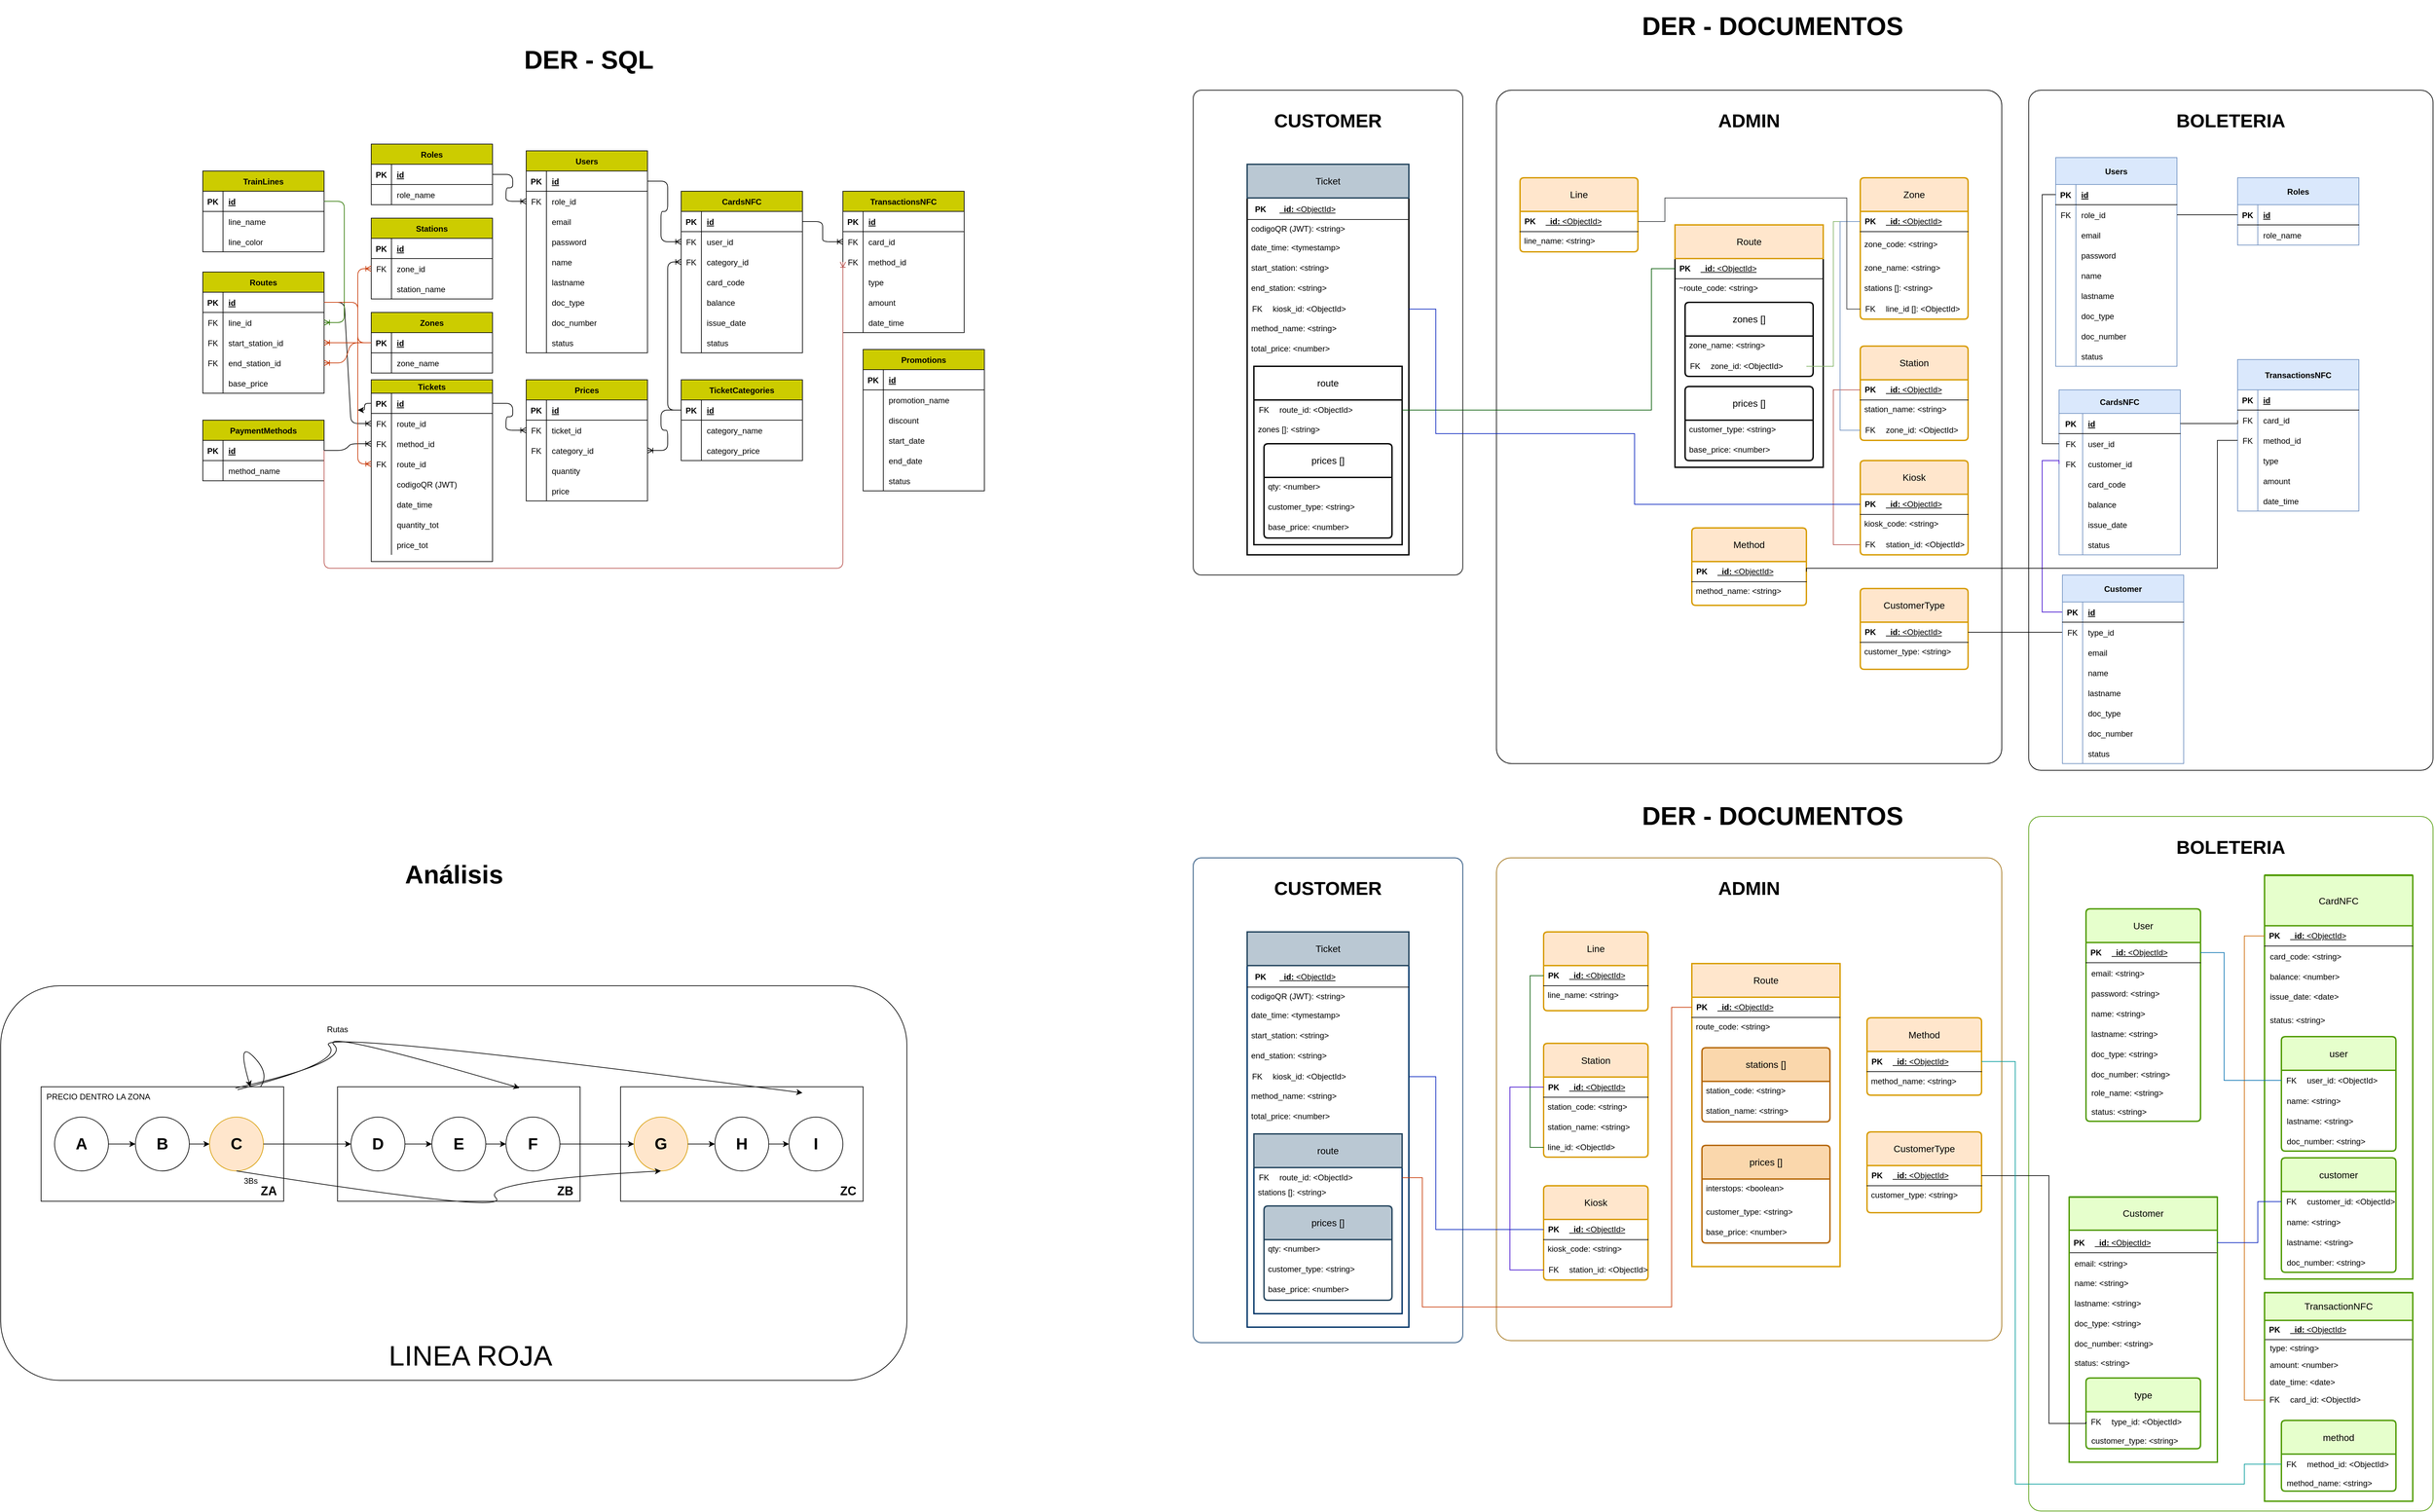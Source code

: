 <mxfile version="24.7.7">
  <diagram id="gbshuBLs4zCMI27IBp8d" name="Página-1">
    <mxGraphModel grid="1" page="1" gridSize="10" guides="1" tooltips="1" connect="1" arrows="1" fold="1" pageScale="1" pageWidth="1920" pageHeight="1200" background="none" math="0" shadow="0">
      <root>
        <mxCell id="0" />
        <mxCell id="1" parent="0" />
        <mxCell id="166" value="TrainLines" style="shape=table;startSize=30;container=1;collapsible=1;childLayout=tableLayout;fixedRows=1;rowLines=0;fontStyle=1;align=center;resizeLast=1;strokeColor=default;swimlaneFillColor=default;fillColor=#CCCC00;fontColor=#000000;" vertex="1" parent="1">
          <mxGeometry x="-1430" y="280" width="180" height="120" as="geometry" />
        </mxCell>
        <mxCell id="167" value="" style="shape=tableRow;horizontal=0;startSize=0;swimlaneHead=0;swimlaneBody=0;fillColor=none;collapsible=0;dropTarget=0;points=[[0,0.5],[1,0.5]];portConstraint=eastwest;top=0;left=0;right=0;bottom=1;strokeColor=default;" vertex="1" parent="166">
          <mxGeometry y="30" width="180" height="30" as="geometry" />
        </mxCell>
        <mxCell id="168" value="PK" style="shape=partialRectangle;connectable=0;fillColor=none;top=0;left=0;bottom=0;right=0;fontStyle=1;overflow=hidden;strokeColor=default;" vertex="1" parent="167">
          <mxGeometry width="30" height="30" as="geometry">
            <mxRectangle width="30" height="30" as="alternateBounds" />
          </mxGeometry>
        </mxCell>
        <mxCell id="169" value="id" style="shape=partialRectangle;connectable=0;fillColor=none;top=0;left=0;bottom=0;right=0;align=left;spacingLeft=6;fontStyle=5;overflow=hidden;strokeColor=default;" vertex="1" parent="167">
          <mxGeometry x="30" width="150" height="30" as="geometry">
            <mxRectangle width="150" height="30" as="alternateBounds" />
          </mxGeometry>
        </mxCell>
        <mxCell id="170" value="" style="shape=tableRow;horizontal=0;startSize=0;swimlaneHead=0;swimlaneBody=0;fillColor=none;collapsible=0;dropTarget=0;points=[[0,0.5],[1,0.5]];portConstraint=eastwest;top=0;left=0;right=0;bottom=0;strokeColor=default;" vertex="1" parent="166">
          <mxGeometry y="60" width="180" height="30" as="geometry" />
        </mxCell>
        <mxCell id="171" value="" style="shape=partialRectangle;connectable=0;fillColor=none;top=0;left=0;bottom=0;right=0;editable=1;overflow=hidden;strokeColor=default;" vertex="1" parent="170">
          <mxGeometry width="30" height="30" as="geometry">
            <mxRectangle width="30" height="30" as="alternateBounds" />
          </mxGeometry>
        </mxCell>
        <mxCell id="172" value="line_name" style="shape=partialRectangle;connectable=0;fillColor=none;top=0;left=0;bottom=0;right=0;align=left;spacingLeft=6;overflow=hidden;strokeColor=default;" vertex="1" parent="170">
          <mxGeometry x="30" width="150" height="30" as="geometry">
            <mxRectangle width="150" height="30" as="alternateBounds" />
          </mxGeometry>
        </mxCell>
        <mxCell id="433" value="" style="shape=tableRow;horizontal=0;startSize=0;swimlaneHead=0;swimlaneBody=0;fillColor=none;collapsible=0;dropTarget=0;points=[[0,0.5],[1,0.5]];portConstraint=eastwest;top=0;left=0;right=0;bottom=0;strokeColor=default;" vertex="1" parent="166">
          <mxGeometry y="90" width="180" height="30" as="geometry" />
        </mxCell>
        <mxCell id="434" value="" style="shape=partialRectangle;connectable=0;fillColor=none;top=0;left=0;bottom=0;right=0;editable=1;overflow=hidden;strokeColor=default;" vertex="1" parent="433">
          <mxGeometry width="30" height="30" as="geometry">
            <mxRectangle width="30" height="30" as="alternateBounds" />
          </mxGeometry>
        </mxCell>
        <mxCell id="435" value="line_color" style="shape=partialRectangle;connectable=0;fillColor=none;top=0;left=0;bottom=0;right=0;align=left;spacingLeft=6;overflow=hidden;strokeColor=default;" vertex="1" parent="433">
          <mxGeometry x="30" width="150" height="30" as="geometry">
            <mxRectangle width="150" height="30" as="alternateBounds" />
          </mxGeometry>
        </mxCell>
        <mxCell id="198" value="Routes" style="shape=table;startSize=30;container=1;collapsible=1;childLayout=tableLayout;fixedRows=1;rowLines=0;fontStyle=1;align=center;resizeLast=1;strokeColor=default;swimlaneFillColor=default;fillColor=#CCCC00;fontColor=#000000;" vertex="1" parent="1">
          <mxGeometry x="-1430" y="430" width="180" height="180" as="geometry" />
        </mxCell>
        <mxCell id="199" value="" style="shape=tableRow;horizontal=0;startSize=0;swimlaneHead=0;swimlaneBody=0;fillColor=none;collapsible=0;dropTarget=0;points=[[0,0.5],[1,0.5]];portConstraint=eastwest;top=0;left=0;right=0;bottom=1;strokeColor=default;" vertex="1" parent="198">
          <mxGeometry y="30" width="180" height="30" as="geometry" />
        </mxCell>
        <mxCell id="200" value="PK" style="shape=partialRectangle;connectable=0;fillColor=none;top=0;left=0;bottom=0;right=0;fontStyle=1;overflow=hidden;strokeColor=default;" vertex="1" parent="199">
          <mxGeometry width="30" height="30" as="geometry">
            <mxRectangle width="30" height="30" as="alternateBounds" />
          </mxGeometry>
        </mxCell>
        <mxCell id="201" value="id" style="shape=partialRectangle;connectable=0;fillColor=none;top=0;left=0;bottom=0;right=0;align=left;spacingLeft=6;fontStyle=5;overflow=hidden;strokeColor=default;" vertex="1" parent="199">
          <mxGeometry x="30" width="150" height="30" as="geometry">
            <mxRectangle width="150" height="30" as="alternateBounds" />
          </mxGeometry>
        </mxCell>
        <mxCell id="202" value="" style="shape=tableRow;horizontal=0;startSize=0;swimlaneHead=0;swimlaneBody=0;fillColor=none;collapsible=0;dropTarget=0;points=[[0,0.5],[1,0.5]];portConstraint=eastwest;top=0;left=0;right=0;bottom=0;strokeColor=default;" vertex="1" parent="198">
          <mxGeometry y="60" width="180" height="30" as="geometry" />
        </mxCell>
        <mxCell id="203" value="FK" style="shape=partialRectangle;connectable=0;fillColor=none;top=0;left=0;bottom=0;right=0;editable=1;overflow=hidden;strokeColor=default;" vertex="1" parent="202">
          <mxGeometry width="30" height="30" as="geometry">
            <mxRectangle width="30" height="30" as="alternateBounds" />
          </mxGeometry>
        </mxCell>
        <mxCell id="204" value="line_id" style="shape=partialRectangle;connectable=0;fillColor=none;top=0;left=0;bottom=0;right=0;align=left;spacingLeft=6;overflow=hidden;strokeColor=default;" vertex="1" parent="202">
          <mxGeometry x="30" width="150" height="30" as="geometry">
            <mxRectangle width="150" height="30" as="alternateBounds" />
          </mxGeometry>
        </mxCell>
        <mxCell id="205" value="" style="shape=tableRow;horizontal=0;startSize=0;swimlaneHead=0;swimlaneBody=0;fillColor=none;collapsible=0;dropTarget=0;points=[[0,0.5],[1,0.5]];portConstraint=eastwest;top=0;left=0;right=0;bottom=0;strokeColor=default;" vertex="1" parent="198">
          <mxGeometry y="90" width="180" height="30" as="geometry" />
        </mxCell>
        <mxCell id="206" value="FK" style="shape=partialRectangle;connectable=0;fillColor=none;top=0;left=0;bottom=0;right=0;editable=1;overflow=hidden;strokeColor=default;" vertex="1" parent="205">
          <mxGeometry width="30" height="30" as="geometry">
            <mxRectangle width="30" height="30" as="alternateBounds" />
          </mxGeometry>
        </mxCell>
        <mxCell id="207" value="start_station_id" style="shape=partialRectangle;connectable=0;fillColor=none;top=0;left=0;bottom=0;right=0;align=left;spacingLeft=6;overflow=hidden;strokeColor=default;" vertex="1" parent="205">
          <mxGeometry x="30" width="150" height="30" as="geometry">
            <mxRectangle width="150" height="30" as="alternateBounds" />
          </mxGeometry>
        </mxCell>
        <mxCell id="286" value="" style="shape=tableRow;horizontal=0;startSize=0;swimlaneHead=0;swimlaneBody=0;fillColor=none;collapsible=0;dropTarget=0;points=[[0,0.5],[1,0.5]];portConstraint=eastwest;top=0;left=0;right=0;bottom=0;strokeColor=default;" vertex="1" parent="198">
          <mxGeometry y="120" width="180" height="30" as="geometry" />
        </mxCell>
        <mxCell id="287" value="FK" style="shape=partialRectangle;connectable=0;fillColor=none;top=0;left=0;bottom=0;right=0;editable=1;overflow=hidden;strokeColor=default;" vertex="1" parent="286">
          <mxGeometry width="30" height="30" as="geometry">
            <mxRectangle width="30" height="30" as="alternateBounds" />
          </mxGeometry>
        </mxCell>
        <mxCell id="288" value="end_station_id" style="shape=partialRectangle;connectable=0;fillColor=none;top=0;left=0;bottom=0;right=0;align=left;spacingLeft=6;overflow=hidden;strokeColor=default;" vertex="1" parent="286">
          <mxGeometry x="30" width="150" height="30" as="geometry">
            <mxRectangle width="150" height="30" as="alternateBounds" />
          </mxGeometry>
        </mxCell>
        <mxCell id="208" value="" style="shape=tableRow;horizontal=0;startSize=0;swimlaneHead=0;swimlaneBody=0;fillColor=none;collapsible=0;dropTarget=0;points=[[0,0.5],[1,0.5]];portConstraint=eastwest;top=0;left=0;right=0;bottom=0;strokeColor=default;" vertex="1" parent="198">
          <mxGeometry y="150" width="180" height="30" as="geometry" />
        </mxCell>
        <mxCell id="209" value="" style="shape=partialRectangle;connectable=0;fillColor=none;top=0;left=0;bottom=0;right=0;editable=1;overflow=hidden;strokeColor=default;" vertex="1" parent="208">
          <mxGeometry width="30" height="30" as="geometry">
            <mxRectangle width="30" height="30" as="alternateBounds" />
          </mxGeometry>
        </mxCell>
        <mxCell id="210" value="base_price" style="shape=partialRectangle;connectable=0;fillColor=none;top=0;left=0;bottom=0;right=0;align=left;spacingLeft=6;overflow=hidden;strokeColor=default;" vertex="1" parent="208">
          <mxGeometry x="30" width="150" height="30" as="geometry">
            <mxRectangle width="150" height="30" as="alternateBounds" />
          </mxGeometry>
        </mxCell>
        <mxCell id="211" value="Zones" style="shape=table;startSize=30;container=1;collapsible=1;childLayout=tableLayout;fixedRows=1;rowLines=0;fontStyle=1;align=center;resizeLast=1;strokeColor=default;swimlaneFillColor=default;fillColor=#CCCC00;fontColor=#000000;" vertex="1" parent="1">
          <mxGeometry x="-1180" y="490" width="180" height="90" as="geometry" />
        </mxCell>
        <mxCell id="212" value="" style="shape=tableRow;horizontal=0;startSize=0;swimlaneHead=0;swimlaneBody=0;fillColor=none;collapsible=0;dropTarget=0;points=[[0,0.5],[1,0.5]];portConstraint=eastwest;top=0;left=0;right=0;bottom=1;strokeColor=default;" vertex="1" parent="211">
          <mxGeometry y="30" width="180" height="30" as="geometry" />
        </mxCell>
        <mxCell id="213" value="PK" style="shape=partialRectangle;connectable=0;fillColor=none;top=0;left=0;bottom=0;right=0;fontStyle=1;overflow=hidden;strokeColor=default;" vertex="1" parent="212">
          <mxGeometry width="30" height="30" as="geometry">
            <mxRectangle width="30" height="30" as="alternateBounds" />
          </mxGeometry>
        </mxCell>
        <mxCell id="214" value="id" style="shape=partialRectangle;connectable=0;fillColor=none;top=0;left=0;bottom=0;right=0;align=left;spacingLeft=6;fontStyle=5;overflow=hidden;strokeColor=default;" vertex="1" parent="212">
          <mxGeometry x="30" width="150" height="30" as="geometry">
            <mxRectangle width="150" height="30" as="alternateBounds" />
          </mxGeometry>
        </mxCell>
        <mxCell id="215" value="" style="shape=tableRow;horizontal=0;startSize=0;swimlaneHead=0;swimlaneBody=0;fillColor=none;collapsible=0;dropTarget=0;points=[[0,0.5],[1,0.5]];portConstraint=eastwest;top=0;left=0;right=0;bottom=0;strokeColor=default;" vertex="1" parent="211">
          <mxGeometry y="60" width="180" height="30" as="geometry" />
        </mxCell>
        <mxCell id="216" value="" style="shape=partialRectangle;connectable=0;fillColor=none;top=0;left=0;bottom=0;right=0;editable=1;overflow=hidden;strokeColor=default;" vertex="1" parent="215">
          <mxGeometry width="30" height="30" as="geometry">
            <mxRectangle width="30" height="30" as="alternateBounds" />
          </mxGeometry>
        </mxCell>
        <mxCell id="217" value="zone_name" style="shape=partialRectangle;connectable=0;fillColor=none;top=0;left=0;bottom=0;right=0;align=left;spacingLeft=6;overflow=hidden;strokeColor=default;" vertex="1" parent="215">
          <mxGeometry x="30" width="150" height="30" as="geometry">
            <mxRectangle width="150" height="30" as="alternateBounds" />
          </mxGeometry>
        </mxCell>
        <mxCell id="221" value="TicketCategories" style="shape=table;startSize=30;container=1;collapsible=1;childLayout=tableLayout;fixedRows=1;rowLines=0;fontStyle=1;align=center;resizeLast=1;strokeColor=default;swimlaneFillColor=default;fillColor=#CCCC00;fontColor=#000000;" vertex="1" parent="1">
          <mxGeometry x="-720" y="590" width="180" height="120" as="geometry" />
        </mxCell>
        <mxCell id="222" value="" style="shape=tableRow;horizontal=0;startSize=0;swimlaneHead=0;swimlaneBody=0;fillColor=none;collapsible=0;dropTarget=0;points=[[0,0.5],[1,0.5]];portConstraint=eastwest;top=0;left=0;right=0;bottom=1;strokeColor=default;" vertex="1" parent="221">
          <mxGeometry y="30" width="180" height="30" as="geometry" />
        </mxCell>
        <mxCell id="223" value="PK" style="shape=partialRectangle;connectable=0;fillColor=none;top=0;left=0;bottom=0;right=0;fontStyle=1;overflow=hidden;strokeColor=default;" vertex="1" parent="222">
          <mxGeometry width="30" height="30" as="geometry">
            <mxRectangle width="30" height="30" as="alternateBounds" />
          </mxGeometry>
        </mxCell>
        <mxCell id="224" value="id" style="shape=partialRectangle;connectable=0;fillColor=none;top=0;left=0;bottom=0;right=0;align=left;spacingLeft=6;fontStyle=5;overflow=hidden;strokeColor=default;" vertex="1" parent="222">
          <mxGeometry x="30" width="150" height="30" as="geometry">
            <mxRectangle width="150" height="30" as="alternateBounds" />
          </mxGeometry>
        </mxCell>
        <mxCell id="225" value="" style="shape=tableRow;horizontal=0;startSize=0;swimlaneHead=0;swimlaneBody=0;fillColor=none;collapsible=0;dropTarget=0;points=[[0,0.5],[1,0.5]];portConstraint=eastwest;top=0;left=0;right=0;bottom=0;strokeColor=default;" vertex="1" parent="221">
          <mxGeometry y="60" width="180" height="30" as="geometry" />
        </mxCell>
        <mxCell id="226" value="" style="shape=partialRectangle;connectable=0;fillColor=none;top=0;left=0;bottom=0;right=0;editable=1;overflow=hidden;strokeColor=default;" vertex="1" parent="225">
          <mxGeometry width="30" height="30" as="geometry">
            <mxRectangle width="30" height="30" as="alternateBounds" />
          </mxGeometry>
        </mxCell>
        <mxCell id="227" value="category_name" style="shape=partialRectangle;connectable=0;fillColor=none;top=0;left=0;bottom=0;right=0;align=left;spacingLeft=6;overflow=hidden;strokeColor=default;" vertex="1" parent="225">
          <mxGeometry x="30" width="150" height="30" as="geometry">
            <mxRectangle width="150" height="30" as="alternateBounds" />
          </mxGeometry>
        </mxCell>
        <mxCell id="228" value="" style="shape=tableRow;horizontal=0;startSize=0;swimlaneHead=0;swimlaneBody=0;fillColor=none;collapsible=0;dropTarget=0;points=[[0,0.5],[1,0.5]];portConstraint=eastwest;top=0;left=0;right=0;bottom=0;strokeColor=default;" vertex="1" parent="221">
          <mxGeometry y="90" width="180" height="30" as="geometry" />
        </mxCell>
        <mxCell id="229" value="" style="shape=partialRectangle;connectable=0;fillColor=none;top=0;left=0;bottom=0;right=0;editable=1;overflow=hidden;strokeColor=default;" vertex="1" parent="228">
          <mxGeometry width="30" height="30" as="geometry">
            <mxRectangle width="30" height="30" as="alternateBounds" />
          </mxGeometry>
        </mxCell>
        <mxCell id="230" value="category_price" style="shape=partialRectangle;connectable=0;fillColor=none;top=0;left=0;bottom=0;right=0;align=left;spacingLeft=6;overflow=hidden;strokeColor=default;" vertex="1" parent="228">
          <mxGeometry x="30" width="150" height="30" as="geometry">
            <mxRectangle width="150" height="30" as="alternateBounds" />
          </mxGeometry>
        </mxCell>
        <mxCell id="231" value="PaymentMethods" style="shape=table;startSize=30;container=1;collapsible=1;childLayout=tableLayout;fixedRows=1;rowLines=0;fontStyle=1;align=center;resizeLast=1;strokeColor=default;swimlaneFillColor=default;fillColor=#CCCC00;fontColor=#000000;" vertex="1" parent="1">
          <mxGeometry x="-1430" y="650" width="180" height="90" as="geometry" />
        </mxCell>
        <mxCell id="232" value="" style="shape=tableRow;horizontal=0;startSize=0;swimlaneHead=0;swimlaneBody=0;fillColor=none;collapsible=0;dropTarget=0;points=[[0,0.5],[1,0.5]];portConstraint=eastwest;top=0;left=0;right=0;bottom=1;strokeColor=default;" vertex="1" parent="231">
          <mxGeometry y="30" width="180" height="30" as="geometry" />
        </mxCell>
        <mxCell id="233" value="PK" style="shape=partialRectangle;connectable=0;fillColor=none;top=0;left=0;bottom=0;right=0;fontStyle=1;overflow=hidden;strokeColor=default;" vertex="1" parent="232">
          <mxGeometry width="30" height="30" as="geometry">
            <mxRectangle width="30" height="30" as="alternateBounds" />
          </mxGeometry>
        </mxCell>
        <mxCell id="234" value="id" style="shape=partialRectangle;connectable=0;fillColor=none;top=0;left=0;bottom=0;right=0;align=left;spacingLeft=6;fontStyle=5;overflow=hidden;strokeColor=default;" vertex="1" parent="232">
          <mxGeometry x="30" width="150" height="30" as="geometry">
            <mxRectangle width="150" height="30" as="alternateBounds" />
          </mxGeometry>
        </mxCell>
        <mxCell id="235" value="" style="shape=tableRow;horizontal=0;startSize=0;swimlaneHead=0;swimlaneBody=0;fillColor=none;collapsible=0;dropTarget=0;points=[[0,0.5],[1,0.5]];portConstraint=eastwest;top=0;left=0;right=0;bottom=0;strokeColor=default;" vertex="1" parent="231">
          <mxGeometry y="60" width="180" height="30" as="geometry" />
        </mxCell>
        <mxCell id="236" value="" style="shape=partialRectangle;connectable=0;fillColor=none;top=0;left=0;bottom=0;right=0;editable=1;overflow=hidden;strokeColor=default;" vertex="1" parent="235">
          <mxGeometry width="30" height="30" as="geometry">
            <mxRectangle width="30" height="30" as="alternateBounds" />
          </mxGeometry>
        </mxCell>
        <mxCell id="237" value="method_name" style="shape=partialRectangle;connectable=0;fillColor=none;top=0;left=0;bottom=0;right=0;align=left;spacingLeft=6;overflow=hidden;strokeColor=default;" vertex="1" parent="235">
          <mxGeometry x="30" width="150" height="30" as="geometry">
            <mxRectangle width="150" height="30" as="alternateBounds" />
          </mxGeometry>
        </mxCell>
        <mxCell id="238" value="Tickets" style="shape=table;startSize=20;container=1;collapsible=1;childLayout=tableLayout;fixedRows=1;rowLines=0;fontStyle=1;align=center;resizeLast=1;strokeColor=default;swimlaneFillColor=default;fillColor=#CCCC00;fontColor=#000000;" vertex="1" parent="1">
          <mxGeometry x="-1180" y="590" width="180" height="270" as="geometry" />
        </mxCell>
        <mxCell id="239" value="" style="shape=tableRow;horizontal=0;startSize=0;swimlaneHead=0;swimlaneBody=0;fillColor=none;collapsible=0;dropTarget=0;points=[[0,0.5],[1,0.5]];portConstraint=eastwest;top=0;left=0;right=0;bottom=1;strokeColor=default;" vertex="1" parent="238">
          <mxGeometry y="20" width="180" height="30" as="geometry" />
        </mxCell>
        <mxCell id="240" value="PK" style="shape=partialRectangle;connectable=0;fillColor=none;top=0;left=0;bottom=0;right=0;fontStyle=1;overflow=hidden;strokeColor=default;" vertex="1" parent="239">
          <mxGeometry width="30" height="30" as="geometry">
            <mxRectangle width="30" height="30" as="alternateBounds" />
          </mxGeometry>
        </mxCell>
        <mxCell id="241" value="id" style="shape=partialRectangle;connectable=0;fillColor=none;top=0;left=0;bottom=0;right=0;align=left;spacingLeft=6;fontStyle=5;overflow=hidden;strokeColor=default;" vertex="1" parent="239">
          <mxGeometry x="30" width="150" height="30" as="geometry">
            <mxRectangle width="150" height="30" as="alternateBounds" />
          </mxGeometry>
        </mxCell>
        <mxCell id="242" value="" style="shape=tableRow;horizontal=0;startSize=0;swimlaneHead=0;swimlaneBody=0;fillColor=none;collapsible=0;dropTarget=0;points=[[0,0.5],[1,0.5]];portConstraint=eastwest;top=0;left=0;right=0;bottom=0;strokeColor=default;" vertex="1" parent="238">
          <mxGeometry y="50" width="180" height="30" as="geometry" />
        </mxCell>
        <mxCell id="243" value="FK" style="shape=partialRectangle;connectable=0;fillColor=none;top=0;left=0;bottom=0;right=0;editable=1;overflow=hidden;strokeColor=default;" vertex="1" parent="242">
          <mxGeometry width="30" height="30" as="geometry">
            <mxRectangle width="30" height="30" as="alternateBounds" />
          </mxGeometry>
        </mxCell>
        <mxCell id="244" value="route_id" style="shape=partialRectangle;connectable=0;fillColor=none;top=0;left=0;bottom=0;right=0;align=left;spacingLeft=6;overflow=hidden;strokeColor=default;" vertex="1" parent="242">
          <mxGeometry x="30" width="150" height="30" as="geometry">
            <mxRectangle width="150" height="30" as="alternateBounds" />
          </mxGeometry>
        </mxCell>
        <mxCell id="248" value="" style="shape=tableRow;horizontal=0;startSize=0;swimlaneHead=0;swimlaneBody=0;fillColor=none;collapsible=0;dropTarget=0;points=[[0,0.5],[1,0.5]];portConstraint=eastwest;top=0;left=0;right=0;bottom=0;strokeColor=default;" vertex="1" parent="238">
          <mxGeometry y="80" width="180" height="30" as="geometry" />
        </mxCell>
        <mxCell id="249" value="FK" style="shape=partialRectangle;connectable=0;fillColor=none;top=0;left=0;bottom=0;right=0;editable=1;overflow=hidden;strokeColor=default;" vertex="1" parent="248">
          <mxGeometry width="30" height="30" as="geometry">
            <mxRectangle width="30" height="30" as="alternateBounds" />
          </mxGeometry>
        </mxCell>
        <mxCell id="250" value="method_id" style="shape=partialRectangle;connectable=0;fillColor=none;top=0;left=0;bottom=0;right=0;align=left;spacingLeft=6;overflow=hidden;strokeColor=default;" vertex="1" parent="248">
          <mxGeometry x="30" width="150" height="30" as="geometry">
            <mxRectangle width="150" height="30" as="alternateBounds" />
          </mxGeometry>
        </mxCell>
        <mxCell id="447" value="" style="shape=tableRow;horizontal=0;startSize=0;swimlaneHead=0;swimlaneBody=0;fillColor=none;collapsible=0;dropTarget=0;points=[[0,0.5],[1,0.5]];portConstraint=eastwest;top=0;left=0;right=0;bottom=0;strokeColor=default;" vertex="1" parent="238">
          <mxGeometry y="110" width="180" height="30" as="geometry" />
        </mxCell>
        <mxCell id="448" value="FK" style="shape=partialRectangle;connectable=0;fillColor=none;top=0;left=0;bottom=0;right=0;editable=1;overflow=hidden;strokeColor=default;" vertex="1" parent="447">
          <mxGeometry width="30" height="30" as="geometry">
            <mxRectangle width="30" height="30" as="alternateBounds" />
          </mxGeometry>
        </mxCell>
        <mxCell id="449" value="route_id" style="shape=partialRectangle;connectable=0;fillColor=none;top=0;left=0;bottom=0;right=0;align=left;spacingLeft=6;overflow=hidden;strokeColor=default;" vertex="1" parent="447">
          <mxGeometry x="30" width="150" height="30" as="geometry">
            <mxRectangle width="150" height="30" as="alternateBounds" />
          </mxGeometry>
        </mxCell>
        <mxCell id="254" value="" style="shape=tableRow;horizontal=0;startSize=0;swimlaneHead=0;swimlaneBody=0;fillColor=none;collapsible=0;dropTarget=0;points=[[0,0.5],[1,0.5]];portConstraint=eastwest;top=0;left=0;right=0;bottom=0;strokeColor=default;" vertex="1" parent="238">
          <mxGeometry y="140" width="180" height="30" as="geometry" />
        </mxCell>
        <mxCell id="255" value="" style="shape=partialRectangle;connectable=0;fillColor=none;top=0;left=0;bottom=0;right=0;editable=1;overflow=hidden;strokeColor=default;" vertex="1" parent="254">
          <mxGeometry width="30" height="30" as="geometry">
            <mxRectangle width="30" height="30" as="alternateBounds" />
          </mxGeometry>
        </mxCell>
        <mxCell id="256" value="codigoQR (JWT)" style="shape=partialRectangle;connectable=0;fillColor=none;top=0;left=0;bottom=0;right=0;align=left;spacingLeft=6;overflow=hidden;strokeColor=default;" vertex="1" parent="254">
          <mxGeometry x="30" width="150" height="30" as="geometry">
            <mxRectangle width="150" height="30" as="alternateBounds" />
          </mxGeometry>
        </mxCell>
        <mxCell id="263" value="" style="shape=tableRow;horizontal=0;startSize=0;swimlaneHead=0;swimlaneBody=0;fillColor=none;collapsible=0;dropTarget=0;points=[[0,0.5],[1,0.5]];portConstraint=eastwest;top=0;left=0;right=0;bottom=0;strokeColor=default;" vertex="1" parent="238">
          <mxGeometry y="170" width="180" height="30" as="geometry" />
        </mxCell>
        <mxCell id="264" value="" style="shape=partialRectangle;connectable=0;fillColor=none;top=0;left=0;bottom=0;right=0;editable=1;overflow=hidden;strokeColor=default;" vertex="1" parent="263">
          <mxGeometry width="30" height="30" as="geometry">
            <mxRectangle width="30" height="30" as="alternateBounds" />
          </mxGeometry>
        </mxCell>
        <mxCell id="265" value="date_time" style="shape=partialRectangle;connectable=0;fillColor=none;top=0;left=0;bottom=0;right=0;align=left;spacingLeft=6;overflow=hidden;strokeColor=default;" vertex="1" parent="263">
          <mxGeometry x="30" width="150" height="30" as="geometry">
            <mxRectangle width="150" height="30" as="alternateBounds" />
          </mxGeometry>
        </mxCell>
        <mxCell id="257" value="" style="shape=tableRow;horizontal=0;startSize=0;swimlaneHead=0;swimlaneBody=0;fillColor=none;collapsible=0;dropTarget=0;points=[[0,0.5],[1,0.5]];portConstraint=eastwest;top=0;left=0;right=0;bottom=0;strokeColor=default;" vertex="1" parent="238">
          <mxGeometry y="200" width="180" height="30" as="geometry" />
        </mxCell>
        <mxCell id="258" value="" style="shape=partialRectangle;connectable=0;fillColor=none;top=0;left=0;bottom=0;right=0;editable=1;overflow=hidden;strokeColor=default;" vertex="1" parent="257">
          <mxGeometry width="30" height="30" as="geometry">
            <mxRectangle width="30" height="30" as="alternateBounds" />
          </mxGeometry>
        </mxCell>
        <mxCell id="259" value="quantity_tot" style="shape=partialRectangle;connectable=0;fillColor=none;top=0;left=0;bottom=0;right=0;align=left;spacingLeft=6;overflow=hidden;strokeColor=default;" vertex="1" parent="257">
          <mxGeometry x="30" width="150" height="30" as="geometry">
            <mxRectangle width="150" height="30" as="alternateBounds" />
          </mxGeometry>
        </mxCell>
        <mxCell id="260" value="" style="shape=tableRow;horizontal=0;startSize=0;swimlaneHead=0;swimlaneBody=0;fillColor=none;collapsible=0;dropTarget=0;points=[[0,0.5],[1,0.5]];portConstraint=eastwest;top=0;left=0;right=0;bottom=0;strokeColor=default;" vertex="1" parent="238">
          <mxGeometry y="230" width="180" height="30" as="geometry" />
        </mxCell>
        <mxCell id="261" value="" style="shape=partialRectangle;connectable=0;fillColor=none;top=0;left=0;bottom=0;right=0;editable=1;overflow=hidden;strokeColor=default;" vertex="1" parent="260">
          <mxGeometry width="30" height="30" as="geometry">
            <mxRectangle width="30" height="30" as="alternateBounds" />
          </mxGeometry>
        </mxCell>
        <mxCell id="262" value="price_tot" style="shape=partialRectangle;connectable=0;fillColor=none;top=0;left=0;bottom=0;right=0;align=left;spacingLeft=6;overflow=hidden;strokeColor=default;" vertex="1" parent="260">
          <mxGeometry x="30" width="150" height="30" as="geometry">
            <mxRectangle width="150" height="30" as="alternateBounds" />
          </mxGeometry>
        </mxCell>
        <mxCell id="266" value="Prices" style="shape=table;startSize=30;container=1;collapsible=1;childLayout=tableLayout;fixedRows=1;rowLines=0;fontStyle=1;align=center;resizeLast=1;strokeColor=default;swimlaneFillColor=default;fillColor=#CCCC00;fontColor=#000000;" vertex="1" parent="1">
          <mxGeometry x="-950" y="590" width="180" height="180" as="geometry" />
        </mxCell>
        <mxCell id="267" value="" style="shape=tableRow;horizontal=0;startSize=0;swimlaneHead=0;swimlaneBody=0;fillColor=none;collapsible=0;dropTarget=0;points=[[0,0.5],[1,0.5]];portConstraint=eastwest;top=0;left=0;right=0;bottom=1;strokeColor=default;" vertex="1" parent="266">
          <mxGeometry y="30" width="180" height="30" as="geometry" />
        </mxCell>
        <mxCell id="268" value="PK" style="shape=partialRectangle;connectable=0;fillColor=none;top=0;left=0;bottom=0;right=0;fontStyle=1;overflow=hidden;strokeColor=default;" vertex="1" parent="267">
          <mxGeometry width="30" height="30" as="geometry">
            <mxRectangle width="30" height="30" as="alternateBounds" />
          </mxGeometry>
        </mxCell>
        <mxCell id="269" value="id" style="shape=partialRectangle;connectable=0;fillColor=none;top=0;left=0;bottom=0;right=0;align=left;spacingLeft=6;fontStyle=5;overflow=hidden;strokeColor=default;" vertex="1" parent="267">
          <mxGeometry x="30" width="150" height="30" as="geometry">
            <mxRectangle width="150" height="30" as="alternateBounds" />
          </mxGeometry>
        </mxCell>
        <mxCell id="270" value="" style="shape=tableRow;horizontal=0;startSize=0;swimlaneHead=0;swimlaneBody=0;fillColor=none;collapsible=0;dropTarget=0;points=[[0,0.5],[1,0.5]];portConstraint=eastwest;top=0;left=0;right=0;bottom=0;strokeColor=default;" vertex="1" parent="266">
          <mxGeometry y="60" width="180" height="30" as="geometry" />
        </mxCell>
        <mxCell id="271" value="FK" style="shape=partialRectangle;connectable=0;fillColor=none;top=0;left=0;bottom=0;right=0;editable=1;overflow=hidden;strokeColor=default;" vertex="1" parent="270">
          <mxGeometry width="30" height="30" as="geometry">
            <mxRectangle width="30" height="30" as="alternateBounds" />
          </mxGeometry>
        </mxCell>
        <mxCell id="272" value="ticket_id" style="shape=partialRectangle;connectable=0;fillColor=none;top=0;left=0;bottom=0;right=0;align=left;spacingLeft=6;overflow=hidden;strokeColor=default;" vertex="1" parent="270">
          <mxGeometry x="30" width="150" height="30" as="geometry">
            <mxRectangle width="150" height="30" as="alternateBounds" />
          </mxGeometry>
        </mxCell>
        <mxCell id="273" value="" style="shape=tableRow;horizontal=0;startSize=0;swimlaneHead=0;swimlaneBody=0;fillColor=none;collapsible=0;dropTarget=0;points=[[0,0.5],[1,0.5]];portConstraint=eastwest;top=0;left=0;right=0;bottom=0;strokeColor=default;" vertex="1" parent="266">
          <mxGeometry y="90" width="180" height="30" as="geometry" />
        </mxCell>
        <mxCell id="274" value="FK" style="shape=partialRectangle;connectable=0;fillColor=none;top=0;left=0;bottom=0;right=0;editable=1;overflow=hidden;strokeColor=default;" vertex="1" parent="273">
          <mxGeometry width="30" height="30" as="geometry">
            <mxRectangle width="30" height="30" as="alternateBounds" />
          </mxGeometry>
        </mxCell>
        <mxCell id="275" value="category_id" style="shape=partialRectangle;connectable=0;fillColor=none;top=0;left=0;bottom=0;right=0;align=left;spacingLeft=6;overflow=hidden;strokeColor=default;" vertex="1" parent="273">
          <mxGeometry x="30" width="150" height="30" as="geometry">
            <mxRectangle width="150" height="30" as="alternateBounds" />
          </mxGeometry>
        </mxCell>
        <mxCell id="276" value="" style="shape=tableRow;horizontal=0;startSize=0;swimlaneHead=0;swimlaneBody=0;fillColor=none;collapsible=0;dropTarget=0;points=[[0,0.5],[1,0.5]];portConstraint=eastwest;top=0;left=0;right=0;bottom=0;strokeColor=default;" vertex="1" parent="266">
          <mxGeometry y="120" width="180" height="30" as="geometry" />
        </mxCell>
        <mxCell id="277" value="" style="shape=partialRectangle;connectable=0;fillColor=none;top=0;left=0;bottom=0;right=0;editable=1;overflow=hidden;strokeColor=default;" vertex="1" parent="276">
          <mxGeometry width="30" height="30" as="geometry">
            <mxRectangle width="30" height="30" as="alternateBounds" />
          </mxGeometry>
        </mxCell>
        <mxCell id="278" value="quantity" style="shape=partialRectangle;connectable=0;fillColor=none;top=0;left=0;bottom=0;right=0;align=left;spacingLeft=6;overflow=hidden;strokeColor=default;" vertex="1" parent="276">
          <mxGeometry x="30" width="150" height="30" as="geometry">
            <mxRectangle width="150" height="30" as="alternateBounds" />
          </mxGeometry>
        </mxCell>
        <mxCell id="279" value="" style="shape=tableRow;horizontal=0;startSize=0;swimlaneHead=0;swimlaneBody=0;fillColor=none;collapsible=0;dropTarget=0;points=[[0,0.5],[1,0.5]];portConstraint=eastwest;top=0;left=0;right=0;bottom=0;strokeColor=default;" vertex="1" parent="266">
          <mxGeometry y="150" width="180" height="30" as="geometry" />
        </mxCell>
        <mxCell id="280" value="" style="shape=partialRectangle;connectable=0;fillColor=none;top=0;left=0;bottom=0;right=0;editable=1;overflow=hidden;strokeColor=default;" vertex="1" parent="279">
          <mxGeometry width="30" height="30" as="geometry">
            <mxRectangle width="30" height="30" as="alternateBounds" />
          </mxGeometry>
        </mxCell>
        <mxCell id="281" value="price" style="shape=partialRectangle;connectable=0;fillColor=none;top=0;left=0;bottom=0;right=0;align=left;spacingLeft=6;overflow=hidden;strokeColor=default;" vertex="1" parent="279">
          <mxGeometry x="30" width="150" height="30" as="geometry">
            <mxRectangle width="150" height="30" as="alternateBounds" />
          </mxGeometry>
        </mxCell>
        <mxCell id="282" value="" style="edgeStyle=entityRelationEdgeStyle;fontSize=12;html=1;endArrow=ERoneToMany;fontColor=#000000;exitX=1;exitY=0.5;exitDx=0;exitDy=0;strokeColor=#000000;" edge="1" parent="1" source="239" target="270">
          <mxGeometry width="100" height="100" relative="1" as="geometry">
            <mxPoint x="-1000" y="790" as="sourcePoint" />
            <mxPoint x="-900" y="690" as="targetPoint" />
          </mxGeometry>
        </mxCell>
        <mxCell id="283" value="" style="edgeStyle=entityRelationEdgeStyle;fontSize=12;html=1;endArrow=ERoneToMany;fontColor=#000000;exitX=0;exitY=0.5;exitDx=0;exitDy=0;entryX=1;entryY=0.5;entryDx=0;entryDy=0;strokeColor=#000000;" edge="1" parent="1" source="222" target="273">
          <mxGeometry width="100" height="100" relative="1" as="geometry">
            <mxPoint x="-760" y="840" as="sourcePoint" />
            <mxPoint x="-660" y="740" as="targetPoint" />
          </mxGeometry>
        </mxCell>
        <mxCell id="284" value="" style="edgeStyle=entityRelationEdgeStyle;fontSize=12;html=1;endArrow=ERoneToMany;fontColor=#000000;exitX=1;exitY=0.5;exitDx=0;exitDy=0;entryX=0;entryY=0.5;entryDx=0;entryDy=0;strokeColor=#000000;" edge="1" parent="1" source="232" target="248">
          <mxGeometry width="100" height="100" relative="1" as="geometry">
            <mxPoint x="-1110" y="710" as="sourcePoint" />
            <mxPoint x="-1010" y="610" as="targetPoint" />
          </mxGeometry>
        </mxCell>
        <mxCell id="285" value="" style="edgeStyle=entityRelationEdgeStyle;fontSize=12;html=1;endArrow=ERoneToMany;fontColor=#000000;exitX=1;exitY=0.5;exitDx=0;exitDy=0;entryX=0;entryY=0.5;entryDx=0;entryDy=0;strokeColor=#000000;" edge="1" parent="1" source="199" target="242">
          <mxGeometry width="100" height="100" relative="1" as="geometry">
            <mxPoint x="-1110" y="640" as="sourcePoint" />
            <mxPoint x="-1010" y="540" as="targetPoint" />
          </mxGeometry>
        </mxCell>
        <mxCell id="289" value="" style="edgeStyle=entityRelationEdgeStyle;fontSize=12;html=1;endArrow=ERoneToMany;fontColor=#000000;exitX=0;exitY=0.5;exitDx=0;exitDy=0;entryX=1;entryY=0.5;entryDx=0;entryDy=0;fillColor=#fa6800;strokeColor=#C73500;" edge="1" parent="1" source="212" target="205">
          <mxGeometry width="100" height="100" relative="1" as="geometry">
            <mxPoint x="-1110" y="640" as="sourcePoint" />
            <mxPoint x="-1010" y="540" as="targetPoint" />
          </mxGeometry>
        </mxCell>
        <mxCell id="290" value="" style="edgeStyle=entityRelationEdgeStyle;fontSize=12;html=1;endArrow=ERoneToMany;fontColor=#000000;exitX=0;exitY=0.5;exitDx=0;exitDy=0;entryX=1;entryY=0.5;entryDx=0;entryDy=0;fillColor=#fa6800;strokeColor=#C73500;" edge="1" parent="1" source="212" target="286">
          <mxGeometry width="100" height="100" relative="1" as="geometry">
            <mxPoint x="-1110" y="640" as="sourcePoint" />
            <mxPoint x="-1010" y="540" as="targetPoint" />
          </mxGeometry>
        </mxCell>
        <mxCell id="291" value="" style="edgeStyle=entityRelationEdgeStyle;fontSize=12;html=1;endArrow=ERoneToMany;fontColor=#000000;exitX=1;exitY=0.5;exitDx=0;exitDy=0;entryX=1;entryY=0.5;entryDx=0;entryDy=0;fillColor=#60a917;strokeColor=#2D7600;" edge="1" parent="1" source="167" target="202">
          <mxGeometry width="100" height="100" relative="1" as="geometry">
            <mxPoint x="-1230" y="640" as="sourcePoint" />
            <mxPoint x="-1130" y="540" as="targetPoint" />
          </mxGeometry>
        </mxCell>
        <mxCell id="303" value="CardsNFC" style="shape=table;startSize=30;container=1;collapsible=1;childLayout=tableLayout;fixedRows=1;rowLines=0;fontStyle=1;align=center;resizeLast=1;strokeColor=default;swimlaneFillColor=default;fillColor=#CCCC00;fontColor=#000000;" vertex="1" parent="1">
          <mxGeometry x="-720" y="310" width="180" height="240" as="geometry" />
        </mxCell>
        <mxCell id="304" value="" style="shape=tableRow;horizontal=0;startSize=0;swimlaneHead=0;swimlaneBody=0;fillColor=none;collapsible=0;dropTarget=0;points=[[0,0.5],[1,0.5]];portConstraint=eastwest;top=0;left=0;right=0;bottom=1;strokeColor=default;" vertex="1" parent="303">
          <mxGeometry y="30" width="180" height="30" as="geometry" />
        </mxCell>
        <mxCell id="305" value="PK" style="shape=partialRectangle;connectable=0;fillColor=none;top=0;left=0;bottom=0;right=0;fontStyle=1;overflow=hidden;strokeColor=default;" vertex="1" parent="304">
          <mxGeometry width="30" height="30" as="geometry">
            <mxRectangle width="30" height="30" as="alternateBounds" />
          </mxGeometry>
        </mxCell>
        <mxCell id="306" value="id" style="shape=partialRectangle;connectable=0;fillColor=none;top=0;left=0;bottom=0;right=0;align=left;spacingLeft=6;fontStyle=5;overflow=hidden;strokeColor=default;" vertex="1" parent="304">
          <mxGeometry x="30" width="150" height="30" as="geometry">
            <mxRectangle width="150" height="30" as="alternateBounds" />
          </mxGeometry>
        </mxCell>
        <mxCell id="307" value="" style="shape=tableRow;horizontal=0;startSize=0;swimlaneHead=0;swimlaneBody=0;fillColor=none;collapsible=0;dropTarget=0;points=[[0,0.5],[1,0.5]];portConstraint=eastwest;top=0;left=0;right=0;bottom=0;strokeColor=default;" vertex="1" parent="303">
          <mxGeometry y="60" width="180" height="30" as="geometry" />
        </mxCell>
        <mxCell id="308" value="FK" style="shape=partialRectangle;connectable=0;fillColor=none;top=0;left=0;bottom=0;right=0;editable=1;overflow=hidden;strokeColor=default;" vertex="1" parent="307">
          <mxGeometry width="30" height="30" as="geometry">
            <mxRectangle width="30" height="30" as="alternateBounds" />
          </mxGeometry>
        </mxCell>
        <mxCell id="309" value="user_id" style="shape=partialRectangle;connectable=0;fillColor=none;top=0;left=0;bottom=0;right=0;align=left;spacingLeft=6;overflow=hidden;strokeColor=default;" vertex="1" parent="307">
          <mxGeometry x="30" width="150" height="30" as="geometry">
            <mxRectangle width="150" height="30" as="alternateBounds" />
          </mxGeometry>
        </mxCell>
        <mxCell id="319" value="" style="shape=tableRow;horizontal=0;startSize=0;swimlaneHead=0;swimlaneBody=0;fillColor=none;collapsible=0;dropTarget=0;points=[[0,0.5],[1,0.5]];portConstraint=eastwest;top=0;left=0;right=0;bottom=0;strokeColor=default;" vertex="1" parent="303">
          <mxGeometry y="90" width="180" height="30" as="geometry" />
        </mxCell>
        <mxCell id="320" value="FK" style="shape=partialRectangle;connectable=0;fillColor=none;top=0;left=0;bottom=0;right=0;editable=1;overflow=hidden;strokeColor=default;" vertex="1" parent="319">
          <mxGeometry width="30" height="30" as="geometry">
            <mxRectangle width="30" height="30" as="alternateBounds" />
          </mxGeometry>
        </mxCell>
        <mxCell id="321" value="category_id" style="shape=partialRectangle;connectable=0;fillColor=none;top=0;left=0;bottom=0;right=0;align=left;spacingLeft=6;overflow=hidden;strokeColor=default;" vertex="1" parent="319">
          <mxGeometry x="30" width="150" height="30" as="geometry">
            <mxRectangle width="150" height="30" as="alternateBounds" />
          </mxGeometry>
        </mxCell>
        <mxCell id="405" value="" style="shape=tableRow;horizontal=0;startSize=0;swimlaneHead=0;swimlaneBody=0;fillColor=none;collapsible=0;dropTarget=0;points=[[0,0.5],[1,0.5]];portConstraint=eastwest;top=0;left=0;right=0;bottom=0;strokeColor=default;" vertex="1" parent="303">
          <mxGeometry y="120" width="180" height="30" as="geometry" />
        </mxCell>
        <mxCell id="406" value="" style="shape=partialRectangle;connectable=0;fillColor=none;top=0;left=0;bottom=0;right=0;editable=1;overflow=hidden;strokeColor=default;" vertex="1" parent="405">
          <mxGeometry width="30" height="30" as="geometry">
            <mxRectangle width="30" height="30" as="alternateBounds" />
          </mxGeometry>
        </mxCell>
        <mxCell id="407" value="card_code" style="shape=partialRectangle;connectable=0;fillColor=none;top=0;left=0;bottom=0;right=0;align=left;spacingLeft=6;overflow=hidden;strokeColor=default;" vertex="1" parent="405">
          <mxGeometry x="30" width="150" height="30" as="geometry">
            <mxRectangle width="150" height="30" as="alternateBounds" />
          </mxGeometry>
        </mxCell>
        <mxCell id="310" value="" style="shape=tableRow;horizontal=0;startSize=0;swimlaneHead=0;swimlaneBody=0;fillColor=none;collapsible=0;dropTarget=0;points=[[0,0.5],[1,0.5]];portConstraint=eastwest;top=0;left=0;right=0;bottom=0;strokeColor=default;" vertex="1" parent="303">
          <mxGeometry y="150" width="180" height="30" as="geometry" />
        </mxCell>
        <mxCell id="311" value="" style="shape=partialRectangle;connectable=0;fillColor=none;top=0;left=0;bottom=0;right=0;editable=1;overflow=hidden;strokeColor=default;" vertex="1" parent="310">
          <mxGeometry width="30" height="30" as="geometry">
            <mxRectangle width="30" height="30" as="alternateBounds" />
          </mxGeometry>
        </mxCell>
        <mxCell id="312" value="balance" style="shape=partialRectangle;connectable=0;fillColor=none;top=0;left=0;bottom=0;right=0;align=left;spacingLeft=6;overflow=hidden;strokeColor=default;" vertex="1" parent="310">
          <mxGeometry x="30" width="150" height="30" as="geometry">
            <mxRectangle width="150" height="30" as="alternateBounds" />
          </mxGeometry>
        </mxCell>
        <mxCell id="313" value="" style="shape=tableRow;horizontal=0;startSize=0;swimlaneHead=0;swimlaneBody=0;fillColor=none;collapsible=0;dropTarget=0;points=[[0,0.5],[1,0.5]];portConstraint=eastwest;top=0;left=0;right=0;bottom=0;strokeColor=default;" vertex="1" parent="303">
          <mxGeometry y="180" width="180" height="30" as="geometry" />
        </mxCell>
        <mxCell id="314" value="" style="shape=partialRectangle;connectable=0;fillColor=none;top=0;left=0;bottom=0;right=0;editable=1;overflow=hidden;strokeColor=default;" vertex="1" parent="313">
          <mxGeometry width="30" height="30" as="geometry">
            <mxRectangle width="30" height="30" as="alternateBounds" />
          </mxGeometry>
        </mxCell>
        <mxCell id="315" value="issue_date" style="shape=partialRectangle;connectable=0;fillColor=none;top=0;left=0;bottom=0;right=0;align=left;spacingLeft=6;overflow=hidden;strokeColor=default;" vertex="1" parent="313">
          <mxGeometry x="30" width="150" height="30" as="geometry">
            <mxRectangle width="150" height="30" as="alternateBounds" />
          </mxGeometry>
        </mxCell>
        <mxCell id="316" value="" style="shape=tableRow;horizontal=0;startSize=0;swimlaneHead=0;swimlaneBody=0;fillColor=none;collapsible=0;dropTarget=0;points=[[0,0.5],[1,0.5]];portConstraint=eastwest;top=0;left=0;right=0;bottom=0;strokeColor=default;" vertex="1" parent="303">
          <mxGeometry y="210" width="180" height="30" as="geometry" />
        </mxCell>
        <mxCell id="317" value="" style="shape=partialRectangle;connectable=0;fillColor=none;top=0;left=0;bottom=0;right=0;editable=1;overflow=hidden;strokeColor=default;" vertex="1" parent="316">
          <mxGeometry width="30" height="30" as="geometry">
            <mxRectangle width="30" height="30" as="alternateBounds" />
          </mxGeometry>
        </mxCell>
        <mxCell id="318" value="status" style="shape=partialRectangle;connectable=0;fillColor=none;top=0;left=0;bottom=0;right=0;align=left;spacingLeft=6;overflow=hidden;strokeColor=default;" vertex="1" parent="316">
          <mxGeometry x="30" width="150" height="30" as="geometry">
            <mxRectangle width="150" height="30" as="alternateBounds" />
          </mxGeometry>
        </mxCell>
        <mxCell id="323" value="Users" style="shape=table;startSize=30;container=1;collapsible=1;childLayout=tableLayout;fixedRows=1;rowLines=0;fontStyle=1;align=center;resizeLast=1;strokeColor=default;swimlaneFillColor=default;fillColor=#CCCC00;fontColor=#000000;" vertex="1" parent="1">
          <mxGeometry x="-950" y="250" width="180" height="300" as="geometry" />
        </mxCell>
        <mxCell id="324" value="" style="shape=tableRow;horizontal=0;startSize=0;swimlaneHead=0;swimlaneBody=0;fillColor=none;collapsible=0;dropTarget=0;points=[[0,0.5],[1,0.5]];portConstraint=eastwest;top=0;left=0;right=0;bottom=1;strokeColor=default;" vertex="1" parent="323">
          <mxGeometry y="30" width="180" height="30" as="geometry" />
        </mxCell>
        <mxCell id="325" value="PK" style="shape=partialRectangle;connectable=0;fillColor=none;top=0;left=0;bottom=0;right=0;fontStyle=1;overflow=hidden;strokeColor=default;" vertex="1" parent="324">
          <mxGeometry width="30" height="30" as="geometry">
            <mxRectangle width="30" height="30" as="alternateBounds" />
          </mxGeometry>
        </mxCell>
        <mxCell id="326" value="id" style="shape=partialRectangle;connectable=0;fillColor=none;top=0;left=0;bottom=0;right=0;align=left;spacingLeft=6;fontStyle=5;overflow=hidden;strokeColor=default;" vertex="1" parent="324">
          <mxGeometry x="30" width="150" height="30" as="geometry">
            <mxRectangle width="150" height="30" as="alternateBounds" />
          </mxGeometry>
        </mxCell>
        <mxCell id="373" value="" style="shape=tableRow;horizontal=0;startSize=0;swimlaneHead=0;swimlaneBody=0;fillColor=none;collapsible=0;dropTarget=0;points=[[0,0.5],[1,0.5]];portConstraint=eastwest;top=0;left=0;right=0;bottom=0;strokeColor=default;" vertex="1" parent="323">
          <mxGeometry y="60" width="180" height="30" as="geometry" />
        </mxCell>
        <mxCell id="374" value="FK" style="shape=partialRectangle;connectable=0;fillColor=none;top=0;left=0;bottom=0;right=0;editable=1;overflow=hidden;strokeColor=default;" vertex="1" parent="373">
          <mxGeometry width="30" height="30" as="geometry">
            <mxRectangle width="30" height="30" as="alternateBounds" />
          </mxGeometry>
        </mxCell>
        <mxCell id="375" value="role_id" style="shape=partialRectangle;connectable=0;fillColor=none;top=0;left=0;bottom=0;right=0;align=left;spacingLeft=6;overflow=hidden;strokeColor=default;" vertex="1" parent="373">
          <mxGeometry x="30" width="150" height="30" as="geometry">
            <mxRectangle width="150" height="30" as="alternateBounds" />
          </mxGeometry>
        </mxCell>
        <mxCell id="345" value="" style="shape=tableRow;horizontal=0;startSize=0;swimlaneHead=0;swimlaneBody=0;fillColor=none;collapsible=0;dropTarget=0;points=[[0,0.5],[1,0.5]];portConstraint=eastwest;top=0;left=0;right=0;bottom=0;strokeColor=default;" vertex="1" parent="323">
          <mxGeometry y="90" width="180" height="30" as="geometry" />
        </mxCell>
        <mxCell id="346" value="" style="shape=partialRectangle;connectable=0;fillColor=none;top=0;left=0;bottom=0;right=0;editable=1;overflow=hidden;strokeColor=default;" vertex="1" parent="345">
          <mxGeometry width="30" height="30" as="geometry">
            <mxRectangle width="30" height="30" as="alternateBounds" />
          </mxGeometry>
        </mxCell>
        <mxCell id="347" value="email" style="shape=partialRectangle;connectable=0;fillColor=none;top=0;left=0;bottom=0;right=0;align=left;spacingLeft=6;overflow=hidden;strokeColor=default;" vertex="1" parent="345">
          <mxGeometry x="30" width="150" height="30" as="geometry">
            <mxRectangle width="150" height="30" as="alternateBounds" />
          </mxGeometry>
        </mxCell>
        <mxCell id="333" value="" style="shape=tableRow;horizontal=0;startSize=0;swimlaneHead=0;swimlaneBody=0;fillColor=none;collapsible=0;dropTarget=0;points=[[0,0.5],[1,0.5]];portConstraint=eastwest;top=0;left=0;right=0;bottom=0;strokeColor=default;" vertex="1" parent="323">
          <mxGeometry y="120" width="180" height="30" as="geometry" />
        </mxCell>
        <mxCell id="334" value="" style="shape=partialRectangle;connectable=0;fillColor=none;top=0;left=0;bottom=0;right=0;editable=1;overflow=hidden;strokeColor=default;" vertex="1" parent="333">
          <mxGeometry width="30" height="30" as="geometry">
            <mxRectangle width="30" height="30" as="alternateBounds" />
          </mxGeometry>
        </mxCell>
        <mxCell id="335" value="password" style="shape=partialRectangle;connectable=0;fillColor=none;top=0;left=0;bottom=0;right=0;align=left;spacingLeft=6;overflow=hidden;strokeColor=default;" vertex="1" parent="333">
          <mxGeometry x="30" width="150" height="30" as="geometry">
            <mxRectangle width="150" height="30" as="alternateBounds" />
          </mxGeometry>
        </mxCell>
        <mxCell id="327" value="" style="shape=tableRow;horizontal=0;startSize=0;swimlaneHead=0;swimlaneBody=0;fillColor=none;collapsible=0;dropTarget=0;points=[[0,0.5],[1,0.5]];portConstraint=eastwest;top=0;left=0;right=0;bottom=0;strokeColor=default;" vertex="1" parent="323">
          <mxGeometry y="150" width="180" height="30" as="geometry" />
        </mxCell>
        <mxCell id="328" value="" style="shape=partialRectangle;connectable=0;fillColor=none;top=0;left=0;bottom=0;right=0;editable=1;overflow=hidden;strokeColor=default;" vertex="1" parent="327">
          <mxGeometry width="30" height="30" as="geometry">
            <mxRectangle width="30" height="30" as="alternateBounds" />
          </mxGeometry>
        </mxCell>
        <mxCell id="329" value="name" style="shape=partialRectangle;connectable=0;fillColor=none;top=0;left=0;bottom=0;right=0;align=left;spacingLeft=6;overflow=hidden;strokeColor=default;" vertex="1" parent="327">
          <mxGeometry x="30" width="150" height="30" as="geometry">
            <mxRectangle width="150" height="30" as="alternateBounds" />
          </mxGeometry>
        </mxCell>
        <mxCell id="330" value="" style="shape=tableRow;horizontal=0;startSize=0;swimlaneHead=0;swimlaneBody=0;fillColor=none;collapsible=0;dropTarget=0;points=[[0,0.5],[1,0.5]];portConstraint=eastwest;top=0;left=0;right=0;bottom=0;strokeColor=default;" vertex="1" parent="323">
          <mxGeometry y="180" width="180" height="30" as="geometry" />
        </mxCell>
        <mxCell id="331" value="" style="shape=partialRectangle;connectable=0;fillColor=none;top=0;left=0;bottom=0;right=0;editable=1;overflow=hidden;strokeColor=default;" vertex="1" parent="330">
          <mxGeometry width="30" height="30" as="geometry">
            <mxRectangle width="30" height="30" as="alternateBounds" />
          </mxGeometry>
        </mxCell>
        <mxCell id="332" value="lastname" style="shape=partialRectangle;connectable=0;fillColor=none;top=0;left=0;bottom=0;right=0;align=left;spacingLeft=6;overflow=hidden;strokeColor=default;" vertex="1" parent="330">
          <mxGeometry x="30" width="150" height="30" as="geometry">
            <mxRectangle width="150" height="30" as="alternateBounds" />
          </mxGeometry>
        </mxCell>
        <mxCell id="336" value="" style="shape=tableRow;horizontal=0;startSize=0;swimlaneHead=0;swimlaneBody=0;fillColor=none;collapsible=0;dropTarget=0;points=[[0,0.5],[1,0.5]];portConstraint=eastwest;top=0;left=0;right=0;bottom=0;strokeColor=default;" vertex="1" parent="323">
          <mxGeometry y="210" width="180" height="30" as="geometry" />
        </mxCell>
        <mxCell id="337" value="" style="shape=partialRectangle;connectable=0;fillColor=none;top=0;left=0;bottom=0;right=0;editable=1;overflow=hidden;strokeColor=default;" vertex="1" parent="336">
          <mxGeometry width="30" height="30" as="geometry">
            <mxRectangle width="30" height="30" as="alternateBounds" />
          </mxGeometry>
        </mxCell>
        <mxCell id="338" value="doc_type" style="shape=partialRectangle;connectable=0;fillColor=none;top=0;left=0;bottom=0;right=0;align=left;spacingLeft=6;overflow=hidden;strokeColor=default;" vertex="1" parent="336">
          <mxGeometry x="30" width="150" height="30" as="geometry">
            <mxRectangle width="150" height="30" as="alternateBounds" />
          </mxGeometry>
        </mxCell>
        <mxCell id="339" value="" style="shape=tableRow;horizontal=0;startSize=0;swimlaneHead=0;swimlaneBody=0;fillColor=none;collapsible=0;dropTarget=0;points=[[0,0.5],[1,0.5]];portConstraint=eastwest;top=0;left=0;right=0;bottom=0;strokeColor=default;" vertex="1" parent="323">
          <mxGeometry y="240" width="180" height="30" as="geometry" />
        </mxCell>
        <mxCell id="340" value="" style="shape=partialRectangle;connectable=0;fillColor=none;top=0;left=0;bottom=0;right=0;editable=1;overflow=hidden;strokeColor=default;" vertex="1" parent="339">
          <mxGeometry width="30" height="30" as="geometry">
            <mxRectangle width="30" height="30" as="alternateBounds" />
          </mxGeometry>
        </mxCell>
        <mxCell id="341" value="doc_number" style="shape=partialRectangle;connectable=0;fillColor=none;top=0;left=0;bottom=0;right=0;align=left;spacingLeft=6;overflow=hidden;strokeColor=default;" vertex="1" parent="339">
          <mxGeometry x="30" width="150" height="30" as="geometry">
            <mxRectangle width="150" height="30" as="alternateBounds" />
          </mxGeometry>
        </mxCell>
        <mxCell id="342" value="" style="shape=tableRow;horizontal=0;startSize=0;swimlaneHead=0;swimlaneBody=0;fillColor=none;collapsible=0;dropTarget=0;points=[[0,0.5],[1,0.5]];portConstraint=eastwest;top=0;left=0;right=0;bottom=0;strokeColor=default;" vertex="1" parent="323">
          <mxGeometry y="270" width="180" height="30" as="geometry" />
        </mxCell>
        <mxCell id="343" value="" style="shape=partialRectangle;connectable=0;fillColor=none;top=0;left=0;bottom=0;right=0;editable=1;overflow=hidden;strokeColor=default;" vertex="1" parent="342">
          <mxGeometry width="30" height="30" as="geometry">
            <mxRectangle width="30" height="30" as="alternateBounds" />
          </mxGeometry>
        </mxCell>
        <mxCell id="344" value="status" style="shape=partialRectangle;connectable=0;fillColor=none;top=0;left=0;bottom=0;right=0;align=left;spacingLeft=6;overflow=hidden;strokeColor=default;" vertex="1" parent="342">
          <mxGeometry x="30" width="150" height="30" as="geometry">
            <mxRectangle width="150" height="30" as="alternateBounds" />
          </mxGeometry>
        </mxCell>
        <mxCell id="376" value="Roles" style="shape=table;startSize=30;container=1;collapsible=1;childLayout=tableLayout;fixedRows=1;rowLines=0;fontStyle=1;align=center;resizeLast=1;strokeColor=default;swimlaneFillColor=default;fillColor=#CCCC00;fontColor=#000000;" vertex="1" parent="1">
          <mxGeometry x="-1180" y="240" width="180" height="90" as="geometry" />
        </mxCell>
        <mxCell id="377" value="" style="shape=tableRow;horizontal=0;startSize=0;swimlaneHead=0;swimlaneBody=0;fillColor=none;collapsible=0;dropTarget=0;points=[[0,0.5],[1,0.5]];portConstraint=eastwest;top=0;left=0;right=0;bottom=1;strokeColor=default;" vertex="1" parent="376">
          <mxGeometry y="30" width="180" height="30" as="geometry" />
        </mxCell>
        <mxCell id="378" value="PK" style="shape=partialRectangle;connectable=0;fillColor=none;top=0;left=0;bottom=0;right=0;fontStyle=1;overflow=hidden;strokeColor=default;" vertex="1" parent="377">
          <mxGeometry width="30" height="30" as="geometry">
            <mxRectangle width="30" height="30" as="alternateBounds" />
          </mxGeometry>
        </mxCell>
        <mxCell id="379" value="id" style="shape=partialRectangle;connectable=0;fillColor=none;top=0;left=0;bottom=0;right=0;align=left;spacingLeft=6;fontStyle=5;overflow=hidden;strokeColor=default;" vertex="1" parent="377">
          <mxGeometry x="30" width="150" height="30" as="geometry">
            <mxRectangle width="150" height="30" as="alternateBounds" />
          </mxGeometry>
        </mxCell>
        <mxCell id="380" value="" style="shape=tableRow;horizontal=0;startSize=0;swimlaneHead=0;swimlaneBody=0;fillColor=none;collapsible=0;dropTarget=0;points=[[0,0.5],[1,0.5]];portConstraint=eastwest;top=0;left=0;right=0;bottom=0;strokeColor=default;" vertex="1" parent="376">
          <mxGeometry y="60" width="180" height="30" as="geometry" />
        </mxCell>
        <mxCell id="381" value="" style="shape=partialRectangle;connectable=0;fillColor=none;top=0;left=0;bottom=0;right=0;editable=1;overflow=hidden;strokeColor=default;" vertex="1" parent="380">
          <mxGeometry width="30" height="30" as="geometry">
            <mxRectangle width="30" height="30" as="alternateBounds" />
          </mxGeometry>
        </mxCell>
        <mxCell id="382" value="role_name" style="shape=partialRectangle;connectable=0;fillColor=none;top=0;left=0;bottom=0;right=0;align=left;spacingLeft=6;overflow=hidden;strokeColor=default;" vertex="1" parent="380">
          <mxGeometry x="30" width="150" height="30" as="geometry">
            <mxRectangle width="150" height="30" as="alternateBounds" />
          </mxGeometry>
        </mxCell>
        <mxCell id="383" value="" style="edgeStyle=entityRelationEdgeStyle;fontSize=12;html=1;endArrow=ERoneToMany;fontColor=#000000;exitX=1;exitY=0.5;exitDx=0;exitDy=0;entryX=0;entryY=0.5;entryDx=0;entryDy=0;strokeColor=#000000;" edge="1" parent="1" source="377" target="373">
          <mxGeometry width="100" height="100" relative="1" as="geometry">
            <mxPoint x="-870" y="350" as="sourcePoint" />
            <mxPoint x="-770" y="250" as="targetPoint" />
          </mxGeometry>
        </mxCell>
        <mxCell id="384" value="" style="edgeStyle=entityRelationEdgeStyle;fontSize=12;html=1;endArrow=ERoneToMany;fontColor=#000000;exitX=1;exitY=0.5;exitDx=0;exitDy=0;entryX=0;entryY=0.5;entryDx=0;entryDy=0;strokeColor=#000000;" edge="1" parent="1" source="324" target="307">
          <mxGeometry width="100" height="100" relative="1" as="geometry">
            <mxPoint x="-870" y="430" as="sourcePoint" />
            <mxPoint x="-770" y="330" as="targetPoint" />
          </mxGeometry>
        </mxCell>
        <mxCell id="385" value="" style="edgeStyle=elbowEdgeStyle;fontSize=12;html=1;endArrow=ERoneToMany;fontColor=#000000;exitX=0;exitY=0.5;exitDx=0;exitDy=0;entryX=0;entryY=0.5;entryDx=0;entryDy=0;strokeColor=#000000;" edge="1" parent="1" source="222" target="319">
          <mxGeometry width="100" height="100" relative="1" as="geometry">
            <mxPoint x="-870" y="600" as="sourcePoint" />
            <mxPoint x="-770" y="500" as="targetPoint" />
            <Array as="points">
              <mxPoint x="-740" y="540" />
            </Array>
          </mxGeometry>
        </mxCell>
        <mxCell id="386" value="TransactionsNFC" style="shape=table;startSize=30;container=1;collapsible=1;childLayout=tableLayout;fixedRows=1;rowLines=0;fontStyle=1;align=center;resizeLast=1;strokeColor=default;swimlaneFillColor=default;fillColor=#CCCC00;fontColor=#000000;" vertex="1" parent="1">
          <mxGeometry x="-480" y="310" width="180" height="210" as="geometry" />
        </mxCell>
        <mxCell id="387" value="" style="shape=tableRow;horizontal=0;startSize=0;swimlaneHead=0;swimlaneBody=0;fillColor=none;collapsible=0;dropTarget=0;points=[[0,0.5],[1,0.5]];portConstraint=eastwest;top=0;left=0;right=0;bottom=1;strokeColor=default;" vertex="1" parent="386">
          <mxGeometry y="30" width="180" height="30" as="geometry" />
        </mxCell>
        <mxCell id="388" value="PK" style="shape=partialRectangle;connectable=0;fillColor=none;top=0;left=0;bottom=0;right=0;fontStyle=1;overflow=hidden;strokeColor=default;" vertex="1" parent="387">
          <mxGeometry width="30" height="30" as="geometry">
            <mxRectangle width="30" height="30" as="alternateBounds" />
          </mxGeometry>
        </mxCell>
        <mxCell id="389" value="id" style="shape=partialRectangle;connectable=0;fillColor=none;top=0;left=0;bottom=0;right=0;align=left;spacingLeft=6;fontStyle=5;overflow=hidden;strokeColor=default;" vertex="1" parent="387">
          <mxGeometry x="30" width="150" height="30" as="geometry">
            <mxRectangle width="150" height="30" as="alternateBounds" />
          </mxGeometry>
        </mxCell>
        <mxCell id="390" value="" style="shape=tableRow;horizontal=0;startSize=0;swimlaneHead=0;swimlaneBody=0;fillColor=none;collapsible=0;dropTarget=0;points=[[0,0.5],[1,0.5]];portConstraint=eastwest;top=0;left=0;right=0;bottom=0;strokeColor=default;" vertex="1" parent="386">
          <mxGeometry y="60" width="180" height="30" as="geometry" />
        </mxCell>
        <mxCell id="391" value="FK" style="shape=partialRectangle;connectable=0;fillColor=none;top=0;left=0;bottom=0;right=0;editable=1;overflow=hidden;strokeColor=default;" vertex="1" parent="390">
          <mxGeometry width="30" height="30" as="geometry">
            <mxRectangle width="30" height="30" as="alternateBounds" />
          </mxGeometry>
        </mxCell>
        <mxCell id="392" value="card_id" style="shape=partialRectangle;connectable=0;fillColor=none;top=0;left=0;bottom=0;right=0;align=left;spacingLeft=6;overflow=hidden;strokeColor=default;" vertex="1" parent="390">
          <mxGeometry x="30" width="150" height="30" as="geometry">
            <mxRectangle width="150" height="30" as="alternateBounds" />
          </mxGeometry>
        </mxCell>
        <mxCell id="402" value="" style="shape=tableRow;horizontal=0;startSize=0;swimlaneHead=0;swimlaneBody=0;fillColor=none;collapsible=0;dropTarget=0;points=[[0,0.5],[1,0.5]];portConstraint=eastwest;top=0;left=0;right=0;bottom=0;strokeColor=default;" vertex="1" parent="386">
          <mxGeometry y="90" width="180" height="30" as="geometry" />
        </mxCell>
        <mxCell id="403" value="FK" style="shape=partialRectangle;connectable=0;fillColor=none;top=0;left=0;bottom=0;right=0;editable=1;overflow=hidden;strokeColor=default;" vertex="1" parent="402">
          <mxGeometry width="30" height="30" as="geometry">
            <mxRectangle width="30" height="30" as="alternateBounds" />
          </mxGeometry>
        </mxCell>
        <mxCell id="404" value="method_id" style="shape=partialRectangle;connectable=0;fillColor=none;top=0;left=0;bottom=0;right=0;align=left;spacingLeft=6;overflow=hidden;strokeColor=default;" vertex="1" parent="402">
          <mxGeometry x="30" width="150" height="30" as="geometry">
            <mxRectangle width="150" height="30" as="alternateBounds" />
          </mxGeometry>
        </mxCell>
        <mxCell id="393" value="" style="shape=tableRow;horizontal=0;startSize=0;swimlaneHead=0;swimlaneBody=0;fillColor=none;collapsible=0;dropTarget=0;points=[[0,0.5],[1,0.5]];portConstraint=eastwest;top=0;left=0;right=0;bottom=0;strokeColor=default;" vertex="1" parent="386">
          <mxGeometry y="120" width="180" height="30" as="geometry" />
        </mxCell>
        <mxCell id="394" value="" style="shape=partialRectangle;connectable=0;fillColor=none;top=0;left=0;bottom=0;right=0;editable=1;overflow=hidden;strokeColor=default;" vertex="1" parent="393">
          <mxGeometry width="30" height="30" as="geometry">
            <mxRectangle width="30" height="30" as="alternateBounds" />
          </mxGeometry>
        </mxCell>
        <mxCell id="395" value="type" style="shape=partialRectangle;connectable=0;fillColor=none;top=0;left=0;bottom=0;right=0;align=left;spacingLeft=6;overflow=hidden;strokeColor=default;" vertex="1" parent="393">
          <mxGeometry x="30" width="150" height="30" as="geometry">
            <mxRectangle width="150" height="30" as="alternateBounds" />
          </mxGeometry>
        </mxCell>
        <mxCell id="396" value="" style="shape=tableRow;horizontal=0;startSize=0;swimlaneHead=0;swimlaneBody=0;fillColor=none;collapsible=0;dropTarget=0;points=[[0,0.5],[1,0.5]];portConstraint=eastwest;top=0;left=0;right=0;bottom=0;strokeColor=default;" vertex="1" parent="386">
          <mxGeometry y="150" width="180" height="30" as="geometry" />
        </mxCell>
        <mxCell id="397" value="" style="shape=partialRectangle;connectable=0;fillColor=none;top=0;left=0;bottom=0;right=0;editable=1;overflow=hidden;strokeColor=default;" vertex="1" parent="396">
          <mxGeometry width="30" height="30" as="geometry">
            <mxRectangle width="30" height="30" as="alternateBounds" />
          </mxGeometry>
        </mxCell>
        <mxCell id="398" value="amount" style="shape=partialRectangle;connectable=0;fillColor=none;top=0;left=0;bottom=0;right=0;align=left;spacingLeft=6;overflow=hidden;strokeColor=default;" vertex="1" parent="396">
          <mxGeometry x="30" width="150" height="30" as="geometry">
            <mxRectangle width="150" height="30" as="alternateBounds" />
          </mxGeometry>
        </mxCell>
        <mxCell id="399" value="" style="shape=tableRow;horizontal=0;startSize=0;swimlaneHead=0;swimlaneBody=0;fillColor=none;collapsible=0;dropTarget=0;points=[[0,0.5],[1,0.5]];portConstraint=eastwest;top=0;left=0;right=0;bottom=0;strokeColor=default;" vertex="1" parent="386">
          <mxGeometry y="180" width="180" height="30" as="geometry" />
        </mxCell>
        <mxCell id="400" value="" style="shape=partialRectangle;connectable=0;fillColor=none;top=0;left=0;bottom=0;right=0;editable=1;overflow=hidden;strokeColor=default;" vertex="1" parent="399">
          <mxGeometry width="30" height="30" as="geometry">
            <mxRectangle width="30" height="30" as="alternateBounds" />
          </mxGeometry>
        </mxCell>
        <mxCell id="401" value="date_time" style="shape=partialRectangle;connectable=0;fillColor=none;top=0;left=0;bottom=0;right=0;align=left;spacingLeft=6;overflow=hidden;strokeColor=default;" vertex="1" parent="399">
          <mxGeometry x="30" width="150" height="30" as="geometry">
            <mxRectangle width="150" height="30" as="alternateBounds" />
          </mxGeometry>
        </mxCell>
        <mxCell id="411" value="" style="edgeStyle=entityRelationEdgeStyle;fontSize=12;html=1;endArrow=ERoneToMany;fontColor=#000000;exitX=1;exitY=0.5;exitDx=0;exitDy=0;entryX=0;entryY=0.5;entryDx=0;entryDy=0;strokeColor=#000000;" edge="1" parent="1" source="304" target="390">
          <mxGeometry width="100" height="100" relative="1" as="geometry">
            <mxPoint x="-470" y="630" as="sourcePoint" />
            <mxPoint x="-370" y="530" as="targetPoint" />
          </mxGeometry>
        </mxCell>
        <mxCell id="412" value="" style="edgeStyle=elbowEdgeStyle;fontSize=12;html=1;endArrow=ERoneToMany;fontColor=#000000;exitX=1;exitY=0.5;exitDx=0;exitDy=0;entryX=0;entryY=0.5;entryDx=0;entryDy=0;fillColor=#f8cecc;strokeColor=#b85450;" edge="1" parent="1" source="232" target="402">
          <mxGeometry width="100" height="100" relative="1" as="geometry">
            <mxPoint x="-1040" y="850" as="sourcePoint" />
            <mxPoint x="-940" y="750" as="targetPoint" />
            <Array as="points">
              <mxPoint x="-870" y="870" />
            </Array>
          </mxGeometry>
        </mxCell>
        <mxCell id="414" value="Promotions" style="shape=table;startSize=30;container=1;collapsible=1;childLayout=tableLayout;fixedRows=1;rowLines=0;fontStyle=1;align=center;resizeLast=1;strokeColor=default;swimlaneFillColor=default;fillColor=#CCCC00;fontColor=#000000;" vertex="1" parent="1">
          <mxGeometry x="-450" y="545" width="180" height="210" as="geometry" />
        </mxCell>
        <mxCell id="415" value="" style="shape=tableRow;horizontal=0;startSize=0;swimlaneHead=0;swimlaneBody=0;fillColor=none;collapsible=0;dropTarget=0;points=[[0,0.5],[1,0.5]];portConstraint=eastwest;top=0;left=0;right=0;bottom=1;strokeColor=default;" vertex="1" parent="414">
          <mxGeometry y="30" width="180" height="30" as="geometry" />
        </mxCell>
        <mxCell id="416" value="PK" style="shape=partialRectangle;connectable=0;fillColor=none;top=0;left=0;bottom=0;right=0;fontStyle=1;overflow=hidden;strokeColor=default;" vertex="1" parent="415">
          <mxGeometry width="30" height="30" as="geometry">
            <mxRectangle width="30" height="30" as="alternateBounds" />
          </mxGeometry>
        </mxCell>
        <mxCell id="417" value="id" style="shape=partialRectangle;connectable=0;fillColor=none;top=0;left=0;bottom=0;right=0;align=left;spacingLeft=6;fontStyle=5;overflow=hidden;strokeColor=default;" vertex="1" parent="415">
          <mxGeometry x="30" width="150" height="30" as="geometry">
            <mxRectangle width="150" height="30" as="alternateBounds" />
          </mxGeometry>
        </mxCell>
        <mxCell id="418" value="" style="shape=tableRow;horizontal=0;startSize=0;swimlaneHead=0;swimlaneBody=0;fillColor=none;collapsible=0;dropTarget=0;points=[[0,0.5],[1,0.5]];portConstraint=eastwest;top=0;left=0;right=0;bottom=0;strokeColor=default;" vertex="1" parent="414">
          <mxGeometry y="60" width="180" height="30" as="geometry" />
        </mxCell>
        <mxCell id="419" value="" style="shape=partialRectangle;connectable=0;fillColor=none;top=0;left=0;bottom=0;right=0;editable=1;overflow=hidden;strokeColor=default;" vertex="1" parent="418">
          <mxGeometry width="30" height="30" as="geometry">
            <mxRectangle width="30" height="30" as="alternateBounds" />
          </mxGeometry>
        </mxCell>
        <mxCell id="420" value="promotion_name" style="shape=partialRectangle;connectable=0;fillColor=none;top=0;left=0;bottom=0;right=0;align=left;spacingLeft=6;overflow=hidden;strokeColor=default;" vertex="1" parent="418">
          <mxGeometry x="30" width="150" height="30" as="geometry">
            <mxRectangle width="150" height="30" as="alternateBounds" />
          </mxGeometry>
        </mxCell>
        <mxCell id="421" value="" style="shape=tableRow;horizontal=0;startSize=0;swimlaneHead=0;swimlaneBody=0;fillColor=none;collapsible=0;dropTarget=0;points=[[0,0.5],[1,0.5]];portConstraint=eastwest;top=0;left=0;right=0;bottom=0;strokeColor=default;" vertex="1" parent="414">
          <mxGeometry y="90" width="180" height="30" as="geometry" />
        </mxCell>
        <mxCell id="422" value="" style="shape=partialRectangle;connectable=0;fillColor=none;top=0;left=0;bottom=0;right=0;editable=1;overflow=hidden;strokeColor=default;" vertex="1" parent="421">
          <mxGeometry width="30" height="30" as="geometry">
            <mxRectangle width="30" height="30" as="alternateBounds" />
          </mxGeometry>
        </mxCell>
        <mxCell id="423" value="discount" style="shape=partialRectangle;connectable=0;fillColor=none;top=0;left=0;bottom=0;right=0;align=left;spacingLeft=6;overflow=hidden;strokeColor=default;" vertex="1" parent="421">
          <mxGeometry x="30" width="150" height="30" as="geometry">
            <mxRectangle width="150" height="30" as="alternateBounds" />
          </mxGeometry>
        </mxCell>
        <mxCell id="424" value="" style="shape=tableRow;horizontal=0;startSize=0;swimlaneHead=0;swimlaneBody=0;fillColor=none;collapsible=0;dropTarget=0;points=[[0,0.5],[1,0.5]];portConstraint=eastwest;top=0;left=0;right=0;bottom=0;strokeColor=default;" vertex="1" parent="414">
          <mxGeometry y="120" width="180" height="30" as="geometry" />
        </mxCell>
        <mxCell id="425" value="" style="shape=partialRectangle;connectable=0;fillColor=none;top=0;left=0;bottom=0;right=0;editable=1;overflow=hidden;strokeColor=default;" vertex="1" parent="424">
          <mxGeometry width="30" height="30" as="geometry">
            <mxRectangle width="30" height="30" as="alternateBounds" />
          </mxGeometry>
        </mxCell>
        <mxCell id="426" value="start_date" style="shape=partialRectangle;connectable=0;fillColor=none;top=0;left=0;bottom=0;right=0;align=left;spacingLeft=6;overflow=hidden;strokeColor=default;" vertex="1" parent="424">
          <mxGeometry x="30" width="150" height="30" as="geometry">
            <mxRectangle width="150" height="30" as="alternateBounds" />
          </mxGeometry>
        </mxCell>
        <mxCell id="427" value="" style="shape=tableRow;horizontal=0;startSize=0;swimlaneHead=0;swimlaneBody=0;fillColor=none;collapsible=0;dropTarget=0;points=[[0,0.5],[1,0.5]];portConstraint=eastwest;top=0;left=0;right=0;bottom=0;strokeColor=default;" vertex="1" parent="414">
          <mxGeometry y="150" width="180" height="30" as="geometry" />
        </mxCell>
        <mxCell id="428" value="" style="shape=partialRectangle;connectable=0;fillColor=none;top=0;left=0;bottom=0;right=0;editable=1;overflow=hidden;strokeColor=default;" vertex="1" parent="427">
          <mxGeometry width="30" height="30" as="geometry">
            <mxRectangle width="30" height="30" as="alternateBounds" />
          </mxGeometry>
        </mxCell>
        <mxCell id="429" value="end_date" style="shape=partialRectangle;connectable=0;fillColor=none;top=0;left=0;bottom=0;right=0;align=left;spacingLeft=6;overflow=hidden;strokeColor=default;" vertex="1" parent="427">
          <mxGeometry x="30" width="150" height="30" as="geometry">
            <mxRectangle width="150" height="30" as="alternateBounds" />
          </mxGeometry>
        </mxCell>
        <mxCell id="430" value="" style="shape=tableRow;horizontal=0;startSize=0;swimlaneHead=0;swimlaneBody=0;fillColor=none;collapsible=0;dropTarget=0;points=[[0,0.5],[1,0.5]];portConstraint=eastwest;top=0;left=0;right=0;bottom=0;strokeColor=default;" vertex="1" parent="414">
          <mxGeometry y="180" width="180" height="30" as="geometry" />
        </mxCell>
        <mxCell id="431" value="" style="shape=partialRectangle;connectable=0;fillColor=none;top=0;left=0;bottom=0;right=0;editable=1;overflow=hidden;strokeColor=default;" vertex="1" parent="430">
          <mxGeometry width="30" height="30" as="geometry">
            <mxRectangle width="30" height="30" as="alternateBounds" />
          </mxGeometry>
        </mxCell>
        <mxCell id="432" value="status" style="shape=partialRectangle;connectable=0;fillColor=none;top=0;left=0;bottom=0;right=0;align=left;spacingLeft=6;overflow=hidden;strokeColor=default;" vertex="1" parent="430">
          <mxGeometry x="30" width="150" height="30" as="geometry">
            <mxRectangle width="150" height="30" as="alternateBounds" />
          </mxGeometry>
        </mxCell>
        <mxCell id="436" value="Stations" style="shape=table;startSize=30;container=1;collapsible=1;childLayout=tableLayout;fixedRows=1;rowLines=0;fontStyle=1;align=center;resizeLast=1;strokeColor=default;swimlaneFillColor=default;fillColor=#CCCC00;fontColor=#000000;" vertex="1" parent="1">
          <mxGeometry x="-1180" y="350" width="180" height="120" as="geometry" />
        </mxCell>
        <mxCell id="437" value="" style="shape=tableRow;horizontal=0;startSize=0;swimlaneHead=0;swimlaneBody=0;fillColor=none;collapsible=0;dropTarget=0;points=[[0,0.5],[1,0.5]];portConstraint=eastwest;top=0;left=0;right=0;bottom=1;strokeColor=default;" vertex="1" parent="436">
          <mxGeometry y="30" width="180" height="30" as="geometry" />
        </mxCell>
        <mxCell id="438" value="PK" style="shape=partialRectangle;connectable=0;fillColor=none;top=0;left=0;bottom=0;right=0;fontStyle=1;overflow=hidden;strokeColor=default;" vertex="1" parent="437">
          <mxGeometry width="30" height="30" as="geometry">
            <mxRectangle width="30" height="30" as="alternateBounds" />
          </mxGeometry>
        </mxCell>
        <mxCell id="439" value="id" style="shape=partialRectangle;connectable=0;fillColor=none;top=0;left=0;bottom=0;right=0;align=left;spacingLeft=6;fontStyle=5;overflow=hidden;strokeColor=default;" vertex="1" parent="437">
          <mxGeometry x="30" width="150" height="30" as="geometry">
            <mxRectangle width="150" height="30" as="alternateBounds" />
          </mxGeometry>
        </mxCell>
        <mxCell id="440" value="" style="shape=tableRow;horizontal=0;startSize=0;swimlaneHead=0;swimlaneBody=0;fillColor=none;collapsible=0;dropTarget=0;points=[[0,0.5],[1,0.5]];portConstraint=eastwest;top=0;left=0;right=0;bottom=0;strokeColor=default;" vertex="1" parent="436">
          <mxGeometry y="60" width="180" height="30" as="geometry" />
        </mxCell>
        <mxCell id="441" value="FK" style="shape=partialRectangle;connectable=0;fillColor=none;top=0;left=0;bottom=0;right=0;editable=1;overflow=hidden;strokeColor=default;" vertex="1" parent="440">
          <mxGeometry width="30" height="30" as="geometry">
            <mxRectangle width="30" height="30" as="alternateBounds" />
          </mxGeometry>
        </mxCell>
        <mxCell id="442" value="zone_id" style="shape=partialRectangle;connectable=0;fillColor=none;top=0;left=0;bottom=0;right=0;align=left;spacingLeft=6;overflow=hidden;strokeColor=default;" vertex="1" parent="440">
          <mxGeometry x="30" width="150" height="30" as="geometry">
            <mxRectangle width="150" height="30" as="alternateBounds" />
          </mxGeometry>
        </mxCell>
        <mxCell id="443" value="" style="shape=tableRow;horizontal=0;startSize=0;swimlaneHead=0;swimlaneBody=0;fillColor=none;collapsible=0;dropTarget=0;points=[[0,0.5],[1,0.5]];portConstraint=eastwest;top=0;left=0;right=0;bottom=0;strokeColor=default;" vertex="1" parent="436">
          <mxGeometry y="90" width="180" height="30" as="geometry" />
        </mxCell>
        <mxCell id="444" value="" style="shape=partialRectangle;connectable=0;fillColor=none;top=0;left=0;bottom=0;right=0;editable=1;overflow=hidden;strokeColor=default;" vertex="1" parent="443">
          <mxGeometry width="30" height="30" as="geometry">
            <mxRectangle width="30" height="30" as="alternateBounds" />
          </mxGeometry>
        </mxCell>
        <mxCell id="445" value="station_name" style="shape=partialRectangle;connectable=0;fillColor=none;top=0;left=0;bottom=0;right=0;align=left;spacingLeft=6;overflow=hidden;strokeColor=default;" vertex="1" parent="443">
          <mxGeometry x="30" width="150" height="30" as="geometry">
            <mxRectangle width="150" height="30" as="alternateBounds" />
          </mxGeometry>
        </mxCell>
        <mxCell id="446" value="" style="edgeStyle=elbowEdgeStyle;fontSize=12;html=1;endArrow=ERoneToMany;fontColor=#000000;exitX=0;exitY=0.5;exitDx=0;exitDy=0;entryX=0;entryY=0.5;entryDx=0;entryDy=0;fillColor=#fa6800;strokeColor=#C73500;" edge="1" parent="1" source="212" target="440">
          <mxGeometry width="100" height="100" relative="1" as="geometry">
            <mxPoint x="-1170" y="545" as="sourcePoint" />
            <mxPoint x="-1240" y="545" as="targetPoint" />
            <Array as="points">
              <mxPoint x="-1200" y="480" />
            </Array>
          </mxGeometry>
        </mxCell>
        <mxCell id="450" value="" style="edgeStyle=elbowEdgeStyle;fontSize=12;html=1;endArrow=ERoneToMany;fontColor=#000000;exitX=1;exitY=0.5;exitDx=0;exitDy=0;entryX=0;entryY=0.5;entryDx=0;entryDy=0;fillColor=#fa6800;strokeColor=#C73500;" edge="1" parent="1" source="199" target="447">
          <mxGeometry width="100" height="100" relative="1" as="geometry">
            <mxPoint x="-1170" y="545" as="sourcePoint" />
            <mxPoint x="-1170" y="435" as="targetPoint" />
            <Array as="points">
              <mxPoint x="-1200" y="630" />
            </Array>
          </mxGeometry>
        </mxCell>
        <mxCell id="451" style="edgeStyle=elbowEdgeStyle;html=1;" edge="1" parent="1" source="239">
          <mxGeometry relative="1" as="geometry">
            <mxPoint x="-1200" y="635" as="targetPoint" />
          </mxGeometry>
        </mxCell>
        <mxCell id="XgfUWjKXu9xLsAsdiQtj-735" value="" style="rounded=1;whiteSpace=wrap;html=1;" vertex="1" parent="1">
          <mxGeometry x="-1730" y="1490" width="1345" height="586" as="geometry" />
        </mxCell>
        <mxCell id="XgfUWjKXu9xLsAsdiQtj-736" value="&lt;font style=&quot;font-size: 42px;&quot;&gt;LINEA ROJA&lt;/font&gt;" style="text;strokeColor=none;fillColor=none;align=left;verticalAlign=middle;spacingLeft=4;spacingRight=4;overflow=hidden;points=[[0,0.5],[1,0.5]];portConstraint=eastwest;rotatable=0;whiteSpace=wrap;html=1;" vertex="1" parent="1">
          <mxGeometry x="-1160" y="2010" width="270" height="60" as="geometry" />
        </mxCell>
        <mxCell id="XgfUWjKXu9xLsAsdiQtj-737" value="" style="rounded=0;whiteSpace=wrap;html=1;" vertex="1" parent="1">
          <mxGeometry x="-1670" y="1640" width="360" height="170" as="geometry" />
        </mxCell>
        <mxCell id="XgfUWjKXu9xLsAsdiQtj-738" style="edgeStyle=orthogonalEdgeStyle;rounded=0;orthogonalLoop=1;jettySize=auto;html=1;exitX=1;exitY=0.5;exitDx=0;exitDy=0;entryX=0;entryY=0.5;entryDx=0;entryDy=0;" edge="1" parent="1" source="XgfUWjKXu9xLsAsdiQtj-739" target="XgfUWjKXu9xLsAsdiQtj-741">
          <mxGeometry relative="1" as="geometry" />
        </mxCell>
        <mxCell id="XgfUWjKXu9xLsAsdiQtj-739" value="&lt;h1&gt;A&lt;/h1&gt;" style="ellipse;whiteSpace=wrap;html=1;aspect=fixed;" vertex="1" parent="1">
          <mxGeometry x="-1650" y="1685" width="80" height="80" as="geometry" />
        </mxCell>
        <mxCell id="XgfUWjKXu9xLsAsdiQtj-740" style="edgeStyle=orthogonalEdgeStyle;rounded=0;orthogonalLoop=1;jettySize=auto;html=1;exitX=1;exitY=0.5;exitDx=0;exitDy=0;entryX=0;entryY=0.5;entryDx=0;entryDy=0;" edge="1" parent="1" source="XgfUWjKXu9xLsAsdiQtj-741" target="XgfUWjKXu9xLsAsdiQtj-742">
          <mxGeometry relative="1" as="geometry" />
        </mxCell>
        <mxCell id="XgfUWjKXu9xLsAsdiQtj-741" value="&lt;h1&gt;B&lt;/h1&gt;" style="ellipse;whiteSpace=wrap;html=1;aspect=fixed;" vertex="1" parent="1">
          <mxGeometry x="-1530" y="1685" width="80" height="80" as="geometry" />
        </mxCell>
        <mxCell id="XgfUWjKXu9xLsAsdiQtj-742" value="&lt;h1&gt;C&lt;/h1&gt;" style="ellipse;whiteSpace=wrap;html=1;aspect=fixed;fillColor=#ffe6cc;strokeColor=#d79b00;" vertex="1" parent="1">
          <mxGeometry x="-1420" y="1685" width="80" height="80" as="geometry" />
        </mxCell>
        <mxCell id="XgfUWjKXu9xLsAsdiQtj-743" value="" style="rounded=0;whiteSpace=wrap;html=1;" vertex="1" parent="1">
          <mxGeometry x="-1230" y="1640" width="360" height="170" as="geometry" />
        </mxCell>
        <mxCell id="XgfUWjKXu9xLsAsdiQtj-744" value="&lt;h1&gt;D&lt;/h1&gt;" style="ellipse;whiteSpace=wrap;html=1;aspect=fixed;" vertex="1" parent="1">
          <mxGeometry x="-1210" y="1685" width="80" height="80" as="geometry" />
        </mxCell>
        <mxCell id="XgfUWjKXu9xLsAsdiQtj-745" value="&lt;h1&gt;E&lt;/h1&gt;" style="ellipse;whiteSpace=wrap;html=1;aspect=fixed;" vertex="1" parent="1">
          <mxGeometry x="-1090" y="1685" width="80" height="80" as="geometry" />
        </mxCell>
        <mxCell id="XgfUWjKXu9xLsAsdiQtj-748" value="&lt;h1&gt;F&lt;/h1&gt;" style="ellipse;whiteSpace=wrap;html=1;aspect=fixed;" vertex="1" parent="1">
          <mxGeometry x="-980" y="1685" width="80" height="80" as="geometry" />
        </mxCell>
        <mxCell id="XgfUWjKXu9xLsAsdiQtj-749" value="" style="endArrow=classic;html=1;rounded=0;exitX=1;exitY=0.5;exitDx=0;exitDy=0;entryX=0;entryY=0.5;entryDx=0;entryDy=0;" edge="1" parent="1" source="XgfUWjKXu9xLsAsdiQtj-744" target="XgfUWjKXu9xLsAsdiQtj-745">
          <mxGeometry width="50" height="50" relative="1" as="geometry">
            <mxPoint x="-1250" y="1780" as="sourcePoint" />
            <mxPoint x="-1200" y="1730" as="targetPoint" />
          </mxGeometry>
        </mxCell>
        <mxCell id="XgfUWjKXu9xLsAsdiQtj-750" value="" style="endArrow=classic;html=1;rounded=0;exitX=1;exitY=0.5;exitDx=0;exitDy=0;entryX=0;entryY=0.5;entryDx=0;entryDy=0;" edge="1" parent="1" source="XgfUWjKXu9xLsAsdiQtj-745" target="XgfUWjKXu9xLsAsdiQtj-748">
          <mxGeometry width="50" height="50" relative="1" as="geometry">
            <mxPoint x="-1120" y="1735" as="sourcePoint" />
            <mxPoint x="-1080" y="1735" as="targetPoint" />
          </mxGeometry>
        </mxCell>
        <mxCell id="XgfUWjKXu9xLsAsdiQtj-751" value="" style="endArrow=classic;html=1;rounded=0;exitX=1;exitY=0.5;exitDx=0;exitDy=0;entryX=0;entryY=0.5;entryDx=0;entryDy=0;" edge="1" parent="1" source="XgfUWjKXu9xLsAsdiQtj-742" target="XgfUWjKXu9xLsAsdiQtj-744">
          <mxGeometry width="50" height="50" relative="1" as="geometry">
            <mxPoint x="-1250" y="1770" as="sourcePoint" />
            <mxPoint x="-1200" y="1720" as="targetPoint" />
          </mxGeometry>
        </mxCell>
        <mxCell id="XgfUWjKXu9xLsAsdiQtj-752" value="PRECIO DENTRO LA ZONA" style="text;html=1;align=center;verticalAlign=middle;whiteSpace=wrap;rounded=0;" vertex="1" parent="1">
          <mxGeometry x="-1670" y="1640" width="170" height="30" as="geometry" />
        </mxCell>
        <mxCell id="XgfUWjKXu9xLsAsdiQtj-755" value="" style="rounded=0;whiteSpace=wrap;html=1;" vertex="1" parent="1">
          <mxGeometry x="-810" y="1640" width="360" height="170" as="geometry" />
        </mxCell>
        <mxCell id="XgfUWjKXu9xLsAsdiQtj-756" value="&lt;h1&gt;G&lt;/h1&gt;" style="ellipse;whiteSpace=wrap;html=1;aspect=fixed;fillColor=#ffe6cc;strokeColor=#d79b00;" vertex="1" parent="1">
          <mxGeometry x="-790" y="1685" width="80" height="80" as="geometry" />
        </mxCell>
        <mxCell id="XgfUWjKXu9xLsAsdiQtj-757" value="&lt;h1&gt;H&lt;/h1&gt;" style="ellipse;whiteSpace=wrap;html=1;aspect=fixed;" vertex="1" parent="1">
          <mxGeometry x="-670" y="1685" width="80" height="80" as="geometry" />
        </mxCell>
        <mxCell id="XgfUWjKXu9xLsAsdiQtj-758" value="&lt;h1&gt;I&lt;/h1&gt;" style="ellipse;whiteSpace=wrap;html=1;aspect=fixed;" vertex="1" parent="1">
          <mxGeometry x="-560" y="1685" width="80" height="80" as="geometry" />
        </mxCell>
        <mxCell id="XgfUWjKXu9xLsAsdiQtj-759" value="" style="endArrow=classic;html=1;rounded=0;exitX=1;exitY=0.5;exitDx=0;exitDy=0;entryX=0;entryY=0.5;entryDx=0;entryDy=0;" edge="1" parent="1" source="XgfUWjKXu9xLsAsdiQtj-756" target="XgfUWjKXu9xLsAsdiQtj-757">
          <mxGeometry width="50" height="50" relative="1" as="geometry">
            <mxPoint x="-830" y="1780" as="sourcePoint" />
            <mxPoint x="-780" y="1730" as="targetPoint" />
          </mxGeometry>
        </mxCell>
        <mxCell id="XgfUWjKXu9xLsAsdiQtj-760" value="" style="endArrow=classic;html=1;rounded=0;exitX=1;exitY=0.5;exitDx=0;exitDy=0;entryX=0;entryY=0.5;entryDx=0;entryDy=0;" edge="1" parent="1" source="XgfUWjKXu9xLsAsdiQtj-757" target="XgfUWjKXu9xLsAsdiQtj-758">
          <mxGeometry width="50" height="50" relative="1" as="geometry">
            <mxPoint x="-700" y="1735" as="sourcePoint" />
            <mxPoint x="-660" y="1735" as="targetPoint" />
          </mxGeometry>
        </mxCell>
        <mxCell id="XgfUWjKXu9xLsAsdiQtj-761" value="" style="endArrow=classic;html=1;rounded=0;exitX=1;exitY=0.5;exitDx=0;exitDy=0;entryX=0;entryY=0.5;entryDx=0;entryDy=0;" edge="1" parent="1" source="XgfUWjKXu9xLsAsdiQtj-748" target="XgfUWjKXu9xLsAsdiQtj-756">
          <mxGeometry width="50" height="50" relative="1" as="geometry">
            <mxPoint x="-850" y="1580" as="sourcePoint" />
            <mxPoint x="-800" y="1530" as="targetPoint" />
          </mxGeometry>
        </mxCell>
        <mxCell id="XgfUWjKXu9xLsAsdiQtj-762" value="&lt;b&gt;&lt;font style=&quot;font-size: 18px;&quot;&gt;ZA&lt;/font&gt;&lt;/b&gt;" style="text;strokeColor=none;fillColor=none;align=left;verticalAlign=middle;spacingLeft=4;spacingRight=4;overflow=hidden;points=[[0,0.5],[1,0.5]];portConstraint=eastwest;rotatable=0;whiteSpace=wrap;html=1;" vertex="1" parent="1">
          <mxGeometry x="-1350" y="1780" width="40" height="30" as="geometry" />
        </mxCell>
        <mxCell id="XgfUWjKXu9xLsAsdiQtj-763" value="&lt;b&gt;&lt;font style=&quot;font-size: 18px;&quot;&gt;ZB&lt;/font&gt;&lt;/b&gt;" style="text;strokeColor=none;fillColor=none;align=left;verticalAlign=middle;spacingLeft=4;spacingRight=4;overflow=hidden;points=[[0,0.5],[1,0.5]];portConstraint=eastwest;rotatable=0;whiteSpace=wrap;html=1;" vertex="1" parent="1">
          <mxGeometry x="-910" y="1780" width="40" height="30" as="geometry" />
        </mxCell>
        <mxCell id="XgfUWjKXu9xLsAsdiQtj-764" value="&lt;b&gt;&lt;font style=&quot;font-size: 18px;&quot;&gt;ZC&lt;/font&gt;&lt;/b&gt;" style="text;strokeColor=none;fillColor=none;align=left;verticalAlign=middle;spacingLeft=4;spacingRight=4;overflow=hidden;points=[[0,0.5],[1,0.5]];portConstraint=eastwest;rotatable=0;whiteSpace=wrap;html=1;" vertex="1" parent="1">
          <mxGeometry x="-490" y="1780" width="40" height="30" as="geometry" />
        </mxCell>
        <mxCell id="XgfUWjKXu9xLsAsdiQtj-767" value="3Bs" style="text;strokeColor=none;fillColor=none;align=left;verticalAlign=middle;spacingLeft=4;spacingRight=4;overflow=hidden;points=[[0,0.5],[1,0.5]];portConstraint=eastwest;rotatable=0;whiteSpace=wrap;html=1;" vertex="1" parent="1">
          <mxGeometry x="-1375" y="1765" width="40" height="30" as="geometry" />
        </mxCell>
        <mxCell id="XgfUWjKXu9xLsAsdiQtj-768" value="" style="curved=1;endArrow=classic;html=1;rounded=0;exitX=0.5;exitY=1;exitDx=0;exitDy=0;entryX=0.5;entryY=1;entryDx=0;entryDy=0;" edge="1" parent="1" source="XgfUWjKXu9xLsAsdiQtj-742" target="XgfUWjKXu9xLsAsdiQtj-756">
          <mxGeometry width="50" height="50" relative="1" as="geometry">
            <mxPoint x="-1020" y="1830" as="sourcePoint" />
            <mxPoint x="-970" y="1780" as="targetPoint" />
            <Array as="points">
              <mxPoint x="-970" y="1830" />
              <mxPoint x="-1020" y="1780" />
            </Array>
          </mxGeometry>
        </mxCell>
        <mxCell id="myTzlNaq8rj9kZL958db-451" value="&lt;h1&gt;&lt;font style=&quot;font-size: 38px;&quot;&gt;Análisis&lt;/font&gt;&lt;/h1&gt;" style="text;html=1;align=center;verticalAlign=middle;whiteSpace=wrap;rounded=0;" vertex="1" parent="1">
          <mxGeometry x="-1137.5" y="1310" width="160" height="30" as="geometry" />
        </mxCell>
        <mxCell id="myTzlNaq8rj9kZL958db-455" value="&lt;h1&gt;&lt;span style=&quot;font-size: 38px;&quot;&gt;DER - SQL&lt;/span&gt;&lt;/h1&gt;" style="text;html=1;align=center;verticalAlign=middle;whiteSpace=wrap;rounded=0;" vertex="1" parent="1">
          <mxGeometry x="-977.5" y="100" width="240" height="30" as="geometry" />
        </mxCell>
        <mxCell id="myTzlNaq8rj9kZL958db-456" value="&lt;h1&gt;&lt;span style=&quot;font-size: 38px;&quot;&gt;DER - DOCUMENTOS&lt;/span&gt;&lt;/h1&gt;" style="text;html=1;align=center;verticalAlign=middle;whiteSpace=wrap;rounded=0;" vertex="1" parent="1">
          <mxGeometry x="700" y="50" width="400" height="30" as="geometry" />
        </mxCell>
        <mxCell id="f-9gtHfyJnI_cPiA4SBY-520" value="" style="curved=1;endArrow=classic;html=1;rounded=0;exitX=0.203;exitY=0.067;exitDx=0;exitDy=0;exitPerimeter=0;" edge="1" parent="1">
          <mxGeometry width="50" height="50" relative="1" as="geometry">
            <mxPoint x="-1381.73" y="1642.01" as="sourcePoint" />
            <mxPoint x="-960" y="1641.696" as="targetPoint" />
            <Array as="points">
              <mxPoint x="-1210" y="1603" />
              <mxPoint x="-1260" y="1553" />
            </Array>
          </mxGeometry>
        </mxCell>
        <mxCell id="f-9gtHfyJnI_cPiA4SBY-522" value="Rutas" style="text;html=1;align=center;verticalAlign=middle;whiteSpace=wrap;rounded=0;" vertex="1" parent="1">
          <mxGeometry x="-1260" y="1540" width="60" height="30" as="geometry" />
        </mxCell>
        <mxCell id="f-9gtHfyJnI_cPiA4SBY-523" value="" style="curved=1;endArrow=classic;html=1;rounded=0;exitX=0.241;exitY=0.143;exitDx=0;exitDy=0;exitPerimeter=0;" edge="1" parent="1">
          <mxGeometry width="50" height="50" relative="1" as="geometry">
            <mxPoint x="-1378.31" y="1644.29" as="sourcePoint" />
            <mxPoint x="-540" y="1649.091" as="targetPoint" />
            <Array as="points">
              <mxPoint x="-1218" y="1603.5" />
              <mxPoint x="-1268" y="1553.5" />
            </Array>
          </mxGeometry>
        </mxCell>
        <mxCell id="f-9gtHfyJnI_cPiA4SBY-524" value="" style="curved=1;endArrow=classic;html=1;rounded=0;" edge="1" parent="1">
          <mxGeometry width="50" height="50" relative="1" as="geometry">
            <mxPoint x="-1344.286" y="1640" as="sourcePoint" />
            <mxPoint x="-1359.412" y="1640" as="targetPoint" />
            <Array as="points">
              <mxPoint x="-1330" y="1620" />
              <mxPoint x="-1380" y="1570" />
            </Array>
          </mxGeometry>
        </mxCell>
        <mxCell id="f-9gtHfyJnI_cPiA4SBY-689" value="" style="rounded=1;whiteSpace=wrap;html=1;arcSize=3;" vertex="1" parent="1">
          <mxGeometry x="40" y="160" width="400" height="720" as="geometry" />
        </mxCell>
        <mxCell id="f-9gtHfyJnI_cPiA4SBY-720" value="&lt;font style=&quot;font-size: 28px;&quot;&gt;&lt;b&gt;CUSTOMER&lt;/b&gt;&lt;/font&gt;" style="text;html=1;align=center;verticalAlign=middle;whiteSpace=wrap;rounded=0;" vertex="1" parent="1">
          <mxGeometry x="155" y="190" width="170" height="30" as="geometry" />
        </mxCell>
        <mxCell id="f-9gtHfyJnI_cPiA4SBY-726" value="" style="group;fillColor=#fff2cc;strokeColor=#d6b656;" vertex="1" connectable="0" parent="1">
          <mxGeometry x="120" y="270" width="240" height="580" as="geometry" />
        </mxCell>
        <mxCell id="f-9gtHfyJnI_cPiA4SBY-692" value="" style="rounded=0;whiteSpace=wrap;html=1;strokeWidth=2;" vertex="1" parent="f-9gtHfyJnI_cPiA4SBY-726">
          <mxGeometry width="240" height="580" as="geometry" />
        </mxCell>
        <mxCell id="f-9gtHfyJnI_cPiA4SBY-693" value="&lt;span style=&quot;font-size: 14px;&quot;&gt;Ticket&lt;/span&gt;" style="whiteSpace=wrap;html=1;align=center;strokeWidth=2;fillColor=#bac8d3;strokeColor=#23445d;" vertex="1" parent="f-9gtHfyJnI_cPiA4SBY-726">
          <mxGeometry width="240" height="50" as="geometry" />
        </mxCell>
        <mxCell id="f-9gtHfyJnI_cPiA4SBY-694" value="" style="shape=table;startSize=0;container=1;collapsible=1;childLayout=tableLayout;fixedRows=1;rowLines=0;fontStyle=0;align=center;resizeLast=1;strokeColor=none;fillColor=none;collapsible=0;" vertex="1" parent="f-9gtHfyJnI_cPiA4SBY-726">
          <mxGeometry y="52" width="240" height="30" as="geometry" />
        </mxCell>
        <mxCell id="f-9gtHfyJnI_cPiA4SBY-695" value="" style="shape=tableRow;horizontal=0;startSize=0;swimlaneHead=0;swimlaneBody=0;fillColor=none;collapsible=0;dropTarget=0;points=[[0,0.5],[1,0.5]];portConstraint=eastwest;top=0;left=0;right=0;bottom=1;" vertex="1" parent="f-9gtHfyJnI_cPiA4SBY-694">
          <mxGeometry width="240" height="30" as="geometry" />
        </mxCell>
        <mxCell id="f-9gtHfyJnI_cPiA4SBY-696" value="PK" style="shape=partialRectangle;connectable=0;fillColor=none;top=0;left=0;bottom=0;right=0;fontStyle=1;overflow=hidden;whiteSpace=wrap;html=1;" vertex="1" parent="f-9gtHfyJnI_cPiA4SBY-695">
          <mxGeometry width="40" height="30" as="geometry">
            <mxRectangle width="40" height="30" as="alternateBounds" />
          </mxGeometry>
        </mxCell>
        <mxCell id="f-9gtHfyJnI_cPiA4SBY-697" value="_id:&amp;nbsp;&lt;span style=&quot;font-weight: 400;&quot;&gt;&amp;lt;ObjectId&amp;gt;&lt;/span&gt;" style="shape=partialRectangle;connectable=0;fillColor=none;top=0;left=0;bottom=0;right=0;align=left;spacingLeft=6;fontStyle=5;overflow=hidden;whiteSpace=wrap;html=1;" vertex="1" parent="f-9gtHfyJnI_cPiA4SBY-695">
          <mxGeometry x="40" width="200" height="30" as="geometry">
            <mxRectangle width="200" height="30" as="alternateBounds" />
          </mxGeometry>
        </mxCell>
        <mxCell id="f-9gtHfyJnI_cPiA4SBY-698" value="&lt;span style=&quot;text-wrap: nowrap;&quot;&gt;codigoQR&amp;nbsp;&lt;/span&gt;&lt;span style=&quot;text-wrap: nowrap;&quot;&gt;(JWT)&lt;/span&gt;: &amp;lt;string&amp;gt;" style="text;strokeColor=none;fillColor=none;spacingLeft=4;spacingRight=4;overflow=hidden;rotatable=0;points=[[0,0.5],[1,0.5]];portConstraint=eastwest;fontSize=12;whiteSpace=wrap;html=1;" vertex="1" parent="f-9gtHfyJnI_cPiA4SBY-726">
          <mxGeometry y="82" width="240" height="30" as="geometry" />
        </mxCell>
        <mxCell id="f-9gtHfyJnI_cPiA4SBY-699" value="date_time: &amp;lt;tymestamp&amp;gt;" style="text;strokeColor=none;fillColor=none;spacingLeft=4;spacingRight=4;overflow=hidden;rotatable=0;points=[[0,0.5],[1,0.5]];portConstraint=eastwest;fontSize=12;whiteSpace=wrap;html=1;" vertex="1" parent="f-9gtHfyJnI_cPiA4SBY-726">
          <mxGeometry y="110" width="240" height="30" as="geometry" />
        </mxCell>
        <mxCell id="f-9gtHfyJnI_cPiA4SBY-704" value="start_station: &amp;lt;string&amp;gt;" style="text;strokeColor=none;fillColor=none;spacingLeft=4;spacingRight=4;overflow=hidden;rotatable=0;points=[[0,0.5],[1,0.5]];portConstraint=eastwest;fontSize=12;whiteSpace=wrap;html=1;" vertex="1" parent="f-9gtHfyJnI_cPiA4SBY-726">
          <mxGeometry y="140" width="240" height="30" as="geometry" />
        </mxCell>
        <mxCell id="f-9gtHfyJnI_cPiA4SBY-705" value="end_station: &amp;lt;string&amp;gt;" style="text;strokeColor=none;fillColor=none;spacingLeft=4;spacingRight=4;overflow=hidden;rotatable=0;points=[[0,0.5],[1,0.5]];portConstraint=eastwest;fontSize=12;whiteSpace=wrap;html=1;" vertex="1" parent="f-9gtHfyJnI_cPiA4SBY-726">
          <mxGeometry y="170" width="240" height="30" as="geometry" />
        </mxCell>
        <mxCell id="f-9gtHfyJnI_cPiA4SBY-706" value="total_price: &amp;lt;number&amp;gt;" style="text;strokeColor=none;fillColor=none;spacingLeft=4;spacingRight=4;overflow=hidden;rotatable=0;points=[[0,0.5],[1,0.5]];portConstraint=eastwest;fontSize=12;whiteSpace=wrap;html=1;" vertex="1" parent="f-9gtHfyJnI_cPiA4SBY-726">
          <mxGeometry y="260" width="240" height="30" as="geometry" />
        </mxCell>
        <mxCell id="f-9gtHfyJnI_cPiA4SBY-707" value="" style="group" vertex="1" connectable="0" parent="f-9gtHfyJnI_cPiA4SBY-726">
          <mxGeometry x="10" y="300" width="220" height="265" as="geometry" />
        </mxCell>
        <mxCell id="f-9gtHfyJnI_cPiA4SBY-708" value="" style="rounded=0;whiteSpace=wrap;html=1;strokeWidth=2;" vertex="1" parent="f-9gtHfyJnI_cPiA4SBY-707">
          <mxGeometry width="220" height="265" as="geometry" />
        </mxCell>
        <mxCell id="f-9gtHfyJnI_cPiA4SBY-709" value="&lt;font style=&quot;font-size: 14px;&quot;&gt;route&lt;/font&gt;" style="whiteSpace=wrap;html=1;align=center;strokeWidth=2;" vertex="1" parent="f-9gtHfyJnI_cPiA4SBY-707">
          <mxGeometry width="220" height="50" as="geometry" />
        </mxCell>
        <mxCell id="f-9gtHfyJnI_cPiA4SBY-710" value="" style="shape=table;startSize=0;container=1;collapsible=1;childLayout=tableLayout;fixedRows=1;rowLines=0;fontStyle=0;align=center;resizeLast=1;strokeColor=none;fillColor=none;collapsible=0;" vertex="1" parent="f-9gtHfyJnI_cPiA4SBY-707">
          <mxGeometry y="50" width="220" height="30" as="geometry" />
        </mxCell>
        <mxCell id="f-9gtHfyJnI_cPiA4SBY-711" value="" style="shape=tableRow;horizontal=0;startSize=0;swimlaneHead=0;swimlaneBody=0;fillColor=none;collapsible=0;dropTarget=0;points=[[0,0.5],[1,0.5]];portConstraint=eastwest;top=0;left=0;right=0;bottom=0;" vertex="1" parent="f-9gtHfyJnI_cPiA4SBY-710">
          <mxGeometry width="220" height="30" as="geometry" />
        </mxCell>
        <mxCell id="f-9gtHfyJnI_cPiA4SBY-712" value="FK" style="shape=partialRectangle;connectable=0;fillColor=none;top=0;left=0;bottom=0;right=0;fontStyle=0;overflow=hidden;whiteSpace=wrap;html=1;" vertex="1" parent="f-9gtHfyJnI_cPiA4SBY-711">
          <mxGeometry width="30" height="30" as="geometry">
            <mxRectangle width="30" height="30" as="alternateBounds" />
          </mxGeometry>
        </mxCell>
        <mxCell id="f-9gtHfyJnI_cPiA4SBY-713" value="route_id: &amp;lt;ObjectId&amp;gt;" style="shape=partialRectangle;connectable=0;fillColor=none;top=0;left=0;bottom=0;right=0;align=left;spacingLeft=6;fontStyle=0;overflow=hidden;whiteSpace=wrap;html=1;" vertex="1" parent="f-9gtHfyJnI_cPiA4SBY-711">
          <mxGeometry x="30" width="190" height="30" as="geometry">
            <mxRectangle width="190" height="30" as="alternateBounds" />
          </mxGeometry>
        </mxCell>
        <mxCell id="f-9gtHfyJnI_cPiA4SBY-714" value="zones []: &amp;lt;string&amp;gt;" style="text;strokeColor=none;fillColor=none;spacingLeft=4;spacingRight=4;overflow=hidden;rotatable=0;points=[[0,0.5],[1,0.5]];portConstraint=eastwest;fontSize=12;whiteSpace=wrap;html=1;" vertex="1" parent="f-9gtHfyJnI_cPiA4SBY-707">
          <mxGeometry y="80" width="220" height="35" as="geometry" />
        </mxCell>
        <mxCell id="f-9gtHfyJnI_cPiA4SBY-715" value="prices []" style="swimlane;childLayout=stackLayout;horizontal=1;startSize=50;horizontalStack=0;rounded=1;fontSize=14;fontStyle=0;strokeWidth=2;resizeParent=0;resizeLast=1;shadow=0;dashed=0;align=center;arcSize=4;whiteSpace=wrap;html=1;" vertex="1" parent="f-9gtHfyJnI_cPiA4SBY-707">
          <mxGeometry x="15" y="115" width="190" height="140" as="geometry" />
        </mxCell>
        <mxCell id="f-9gtHfyJnI_cPiA4SBY-716" value="qty: &amp;lt;number&amp;gt;" style="align=left;strokeColor=none;fillColor=none;spacingLeft=4;fontSize=12;verticalAlign=top;resizable=0;rotatable=0;part=1;html=1;" vertex="1" parent="f-9gtHfyJnI_cPiA4SBY-715">
          <mxGeometry y="50" width="190" height="30" as="geometry" />
        </mxCell>
        <mxCell id="f-9gtHfyJnI_cPiA4SBY-717" value="customer_type: &amp;lt;string&amp;gt;" style="text;strokeColor=none;fillColor=none;spacingLeft=4;spacingRight=4;overflow=hidden;rotatable=0;points=[[0,0.5],[1,0.5]];portConstraint=eastwest;fontSize=12;whiteSpace=wrap;html=1;" vertex="1" parent="f-9gtHfyJnI_cPiA4SBY-715">
          <mxGeometry y="80" width="190" height="30" as="geometry" />
        </mxCell>
        <mxCell id="f-9gtHfyJnI_cPiA4SBY-718" value="base_price: &amp;lt;number&amp;gt;" style="text;strokeColor=none;fillColor=none;spacingLeft=4;spacingRight=4;overflow=hidden;rotatable=0;points=[[0,0.5],[1,0.5]];portConstraint=eastwest;fontSize=12;whiteSpace=wrap;html=1;" vertex="1" parent="f-9gtHfyJnI_cPiA4SBY-715">
          <mxGeometry y="110" width="190" height="30" as="geometry" />
        </mxCell>
        <mxCell id="f-9gtHfyJnI_cPiA4SBY-721" value="method_name: &amp;lt;string&amp;gt;" style="text;strokeColor=none;fillColor=none;spacingLeft=4;spacingRight=4;overflow=hidden;rotatable=0;points=[[0,0.5],[1,0.5]];portConstraint=eastwest;fontSize=12;whiteSpace=wrap;html=1;" vertex="1" parent="f-9gtHfyJnI_cPiA4SBY-726">
          <mxGeometry y="230" width="240" height="30" as="geometry" />
        </mxCell>
        <mxCell id="f-9gtHfyJnI_cPiA4SBY-722" value="" style="shape=table;startSize=0;container=1;collapsible=1;childLayout=tableLayout;fixedRows=1;rowLines=0;fontStyle=0;align=center;resizeLast=1;strokeColor=none;fillColor=none;collapsible=0;" vertex="1" parent="f-9gtHfyJnI_cPiA4SBY-726">
          <mxGeometry y="200" width="240" height="30" as="geometry" />
        </mxCell>
        <mxCell id="f-9gtHfyJnI_cPiA4SBY-723" value="" style="shape=tableRow;horizontal=0;startSize=0;swimlaneHead=0;swimlaneBody=0;fillColor=none;collapsible=0;dropTarget=0;points=[[0,0.5],[1,0.5]];portConstraint=eastwest;top=0;left=0;right=0;bottom=0;" vertex="1" parent="f-9gtHfyJnI_cPiA4SBY-722">
          <mxGeometry width="240" height="30" as="geometry" />
        </mxCell>
        <mxCell id="f-9gtHfyJnI_cPiA4SBY-724" value="FK" style="shape=partialRectangle;connectable=0;fillColor=none;top=0;left=0;bottom=0;right=0;fontStyle=0;overflow=hidden;whiteSpace=wrap;html=1;" vertex="1" parent="f-9gtHfyJnI_cPiA4SBY-723">
          <mxGeometry width="30" height="30" as="geometry">
            <mxRectangle width="30" height="30" as="alternateBounds" />
          </mxGeometry>
        </mxCell>
        <mxCell id="f-9gtHfyJnI_cPiA4SBY-725" value="kiosk_id: &amp;lt;ObjectId&amp;gt;" style="shape=partialRectangle;connectable=0;fillColor=none;top=0;left=0;bottom=0;right=0;align=left;spacingLeft=6;fontStyle=0;overflow=hidden;whiteSpace=wrap;html=1;" vertex="1" parent="f-9gtHfyJnI_cPiA4SBY-723">
          <mxGeometry x="30" width="210" height="30" as="geometry">
            <mxRectangle width="210" height="30" as="alternateBounds" />
          </mxGeometry>
        </mxCell>
        <mxCell id="f-9gtHfyJnI_cPiA4SBY-727" value="" style="rounded=1;whiteSpace=wrap;html=1;arcSize=3;" vertex="1" parent="1">
          <mxGeometry x="490" y="160" width="750" height="1000" as="geometry" />
        </mxCell>
        <mxCell id="f-9gtHfyJnI_cPiA4SBY-728" value="&lt;font style=&quot;font-size: 28px;&quot;&gt;&lt;b&gt;ADMIN&lt;/b&gt;&lt;/font&gt;" style="text;html=1;align=center;verticalAlign=middle;whiteSpace=wrap;rounded=0;" vertex="1" parent="1">
          <mxGeometry x="780" y="190" width="170" height="30" as="geometry" />
        </mxCell>
        <mxCell id="f-9gtHfyJnI_cPiA4SBY-730" value="" style="rounded=1;whiteSpace=wrap;html=1;arcSize=3;" vertex="1" parent="1">
          <mxGeometry x="1280" y="160" width="600" height="1010" as="geometry" />
        </mxCell>
        <mxCell id="f-9gtHfyJnI_cPiA4SBY-731" value="&lt;font style=&quot;font-size: 28px;&quot;&gt;&lt;b&gt;BOLETERIA&lt;/b&gt;&lt;/font&gt;" style="text;html=1;align=center;verticalAlign=middle;whiteSpace=wrap;rounded=0;" vertex="1" parent="1">
          <mxGeometry x="1495" y="190" width="170" height="30" as="geometry" />
        </mxCell>
        <mxCell id="f-9gtHfyJnI_cPiA4SBY-732" value="Line" style="swimlane;childLayout=stackLayout;horizontal=1;startSize=50;horizontalStack=0;rounded=1;fontSize=14;fontStyle=0;strokeWidth=2;resizeParent=0;resizeLast=1;shadow=0;dashed=0;align=center;arcSize=4;whiteSpace=wrap;html=1;fillColor=#ffe6cc;strokeColor=#d79b00;" vertex="1" parent="1">
          <mxGeometry x="525" y="290" width="175" height="110" as="geometry" />
        </mxCell>
        <mxCell id="f-9gtHfyJnI_cPiA4SBY-817" value="" style="shape=table;startSize=0;container=1;collapsible=1;childLayout=tableLayout;fixedRows=1;rowLines=0;fontStyle=0;align=center;resizeLast=1;strokeColor=none;fillColor=none;collapsible=0;" vertex="1" parent="f-9gtHfyJnI_cPiA4SBY-732">
          <mxGeometry y="50" width="175" height="30" as="geometry" />
        </mxCell>
        <mxCell id="f-9gtHfyJnI_cPiA4SBY-818" value="" style="shape=tableRow;horizontal=0;startSize=0;swimlaneHead=0;swimlaneBody=0;fillColor=none;collapsible=0;dropTarget=0;points=[[0,0.5],[1,0.5]];portConstraint=eastwest;top=0;left=0;right=0;bottom=1;" vertex="1" parent="f-9gtHfyJnI_cPiA4SBY-817">
          <mxGeometry width="175" height="30" as="geometry" />
        </mxCell>
        <mxCell id="f-9gtHfyJnI_cPiA4SBY-819" value="PK" style="shape=partialRectangle;connectable=0;fillColor=none;top=0;left=0;bottom=0;right=0;fontStyle=1;overflow=hidden;whiteSpace=wrap;html=1;" vertex="1" parent="f-9gtHfyJnI_cPiA4SBY-818">
          <mxGeometry width="30" height="30" as="geometry">
            <mxRectangle width="30" height="30" as="alternateBounds" />
          </mxGeometry>
        </mxCell>
        <mxCell id="f-9gtHfyJnI_cPiA4SBY-820" value="_id:&amp;nbsp;&lt;span style=&quot;font-weight: 400;&quot;&gt;&amp;lt;ObjectId&amp;gt;&lt;/span&gt;" style="shape=partialRectangle;connectable=0;fillColor=none;top=0;left=0;bottom=0;right=0;align=left;spacingLeft=6;fontStyle=5;overflow=hidden;whiteSpace=wrap;html=1;" vertex="1" parent="f-9gtHfyJnI_cPiA4SBY-818">
          <mxGeometry x="30" width="145" height="30" as="geometry">
            <mxRectangle width="145" height="30" as="alternateBounds" />
          </mxGeometry>
        </mxCell>
        <mxCell id="f-9gtHfyJnI_cPiA4SBY-737" value="line_name: &amp;lt;string&amp;gt;" style="align=left;strokeColor=none;fillColor=none;spacingLeft=4;fontSize=12;verticalAlign=top;resizable=0;rotatable=0;part=1;html=1;" vertex="1" parent="f-9gtHfyJnI_cPiA4SBY-732">
          <mxGeometry y="80" width="175" height="30" as="geometry" />
        </mxCell>
        <mxCell id="f-9gtHfyJnI_cPiA4SBY-738" value="Station" style="swimlane;childLayout=stackLayout;horizontal=1;startSize=50;horizontalStack=0;rounded=1;fontSize=14;fontStyle=0;strokeWidth=2;resizeParent=0;resizeLast=1;shadow=0;dashed=0;align=center;arcSize=4;whiteSpace=wrap;html=1;fillColor=#ffe6cc;strokeColor=#d79b00;" vertex="1" parent="1">
          <mxGeometry x="1030" y="540" width="160" height="140" as="geometry" />
        </mxCell>
        <mxCell id="f-9gtHfyJnI_cPiA4SBY-829" value="" style="shape=table;startSize=0;container=1;collapsible=1;childLayout=tableLayout;fixedRows=1;rowLines=0;fontStyle=0;align=center;resizeLast=1;strokeColor=none;fillColor=none;collapsible=0;" vertex="1" parent="f-9gtHfyJnI_cPiA4SBY-738">
          <mxGeometry y="50" width="160" height="30" as="geometry" />
        </mxCell>
        <mxCell id="f-9gtHfyJnI_cPiA4SBY-830" value="" style="shape=tableRow;horizontal=0;startSize=0;swimlaneHead=0;swimlaneBody=0;fillColor=none;collapsible=0;dropTarget=0;points=[[0,0.5],[1,0.5]];portConstraint=eastwest;top=0;left=0;right=0;bottom=1;" vertex="1" parent="f-9gtHfyJnI_cPiA4SBY-829">
          <mxGeometry width="160" height="30" as="geometry" />
        </mxCell>
        <mxCell id="f-9gtHfyJnI_cPiA4SBY-831" value="PK" style="shape=partialRectangle;connectable=0;fillColor=none;top=0;left=0;bottom=0;right=0;fontStyle=1;overflow=hidden;whiteSpace=wrap;html=1;" vertex="1" parent="f-9gtHfyJnI_cPiA4SBY-830">
          <mxGeometry width="30" height="30" as="geometry">
            <mxRectangle width="30" height="30" as="alternateBounds" />
          </mxGeometry>
        </mxCell>
        <mxCell id="f-9gtHfyJnI_cPiA4SBY-832" value="_id:&amp;nbsp;&lt;span style=&quot;font-weight: 400;&quot;&gt;&amp;lt;ObjectId&amp;gt;&lt;/span&gt;" style="shape=partialRectangle;connectable=0;fillColor=none;top=0;left=0;bottom=0;right=0;align=left;spacingLeft=6;fontStyle=5;overflow=hidden;whiteSpace=wrap;html=1;" vertex="1" parent="f-9gtHfyJnI_cPiA4SBY-830">
          <mxGeometry x="30" width="130" height="30" as="geometry">
            <mxRectangle width="130" height="30" as="alternateBounds" />
          </mxGeometry>
        </mxCell>
        <mxCell id="f-9gtHfyJnI_cPiA4SBY-743" value="station_name: &amp;lt;string&amp;gt;" style="align=left;strokeColor=none;fillColor=none;spacingLeft=4;fontSize=12;verticalAlign=top;resizable=0;rotatable=0;part=1;html=1;" vertex="1" parent="f-9gtHfyJnI_cPiA4SBY-738">
          <mxGeometry y="80" width="160" height="30" as="geometry" />
        </mxCell>
        <mxCell id="f-9gtHfyJnI_cPiA4SBY-744" value="" style="shape=table;startSize=0;container=1;collapsible=1;childLayout=tableLayout;fixedRows=1;rowLines=0;fontStyle=0;align=center;resizeLast=1;strokeColor=none;fillColor=none;collapsible=0;" vertex="1" parent="f-9gtHfyJnI_cPiA4SBY-738">
          <mxGeometry y="110" width="160" height="30" as="geometry" />
        </mxCell>
        <mxCell id="f-9gtHfyJnI_cPiA4SBY-745" value="" style="shape=tableRow;horizontal=0;startSize=0;swimlaneHead=0;swimlaneBody=0;fillColor=none;collapsible=0;dropTarget=0;points=[[0,0.5],[1,0.5]];portConstraint=eastwest;top=0;left=0;right=0;bottom=0;" vertex="1" parent="f-9gtHfyJnI_cPiA4SBY-744">
          <mxGeometry width="160" height="30" as="geometry" />
        </mxCell>
        <mxCell id="f-9gtHfyJnI_cPiA4SBY-746" value="FK" style="shape=partialRectangle;connectable=0;fillColor=none;top=0;left=0;bottom=0;right=0;fontStyle=0;overflow=hidden;whiteSpace=wrap;html=1;" vertex="1" parent="f-9gtHfyJnI_cPiA4SBY-745">
          <mxGeometry width="30" height="30" as="geometry">
            <mxRectangle width="30" height="30" as="alternateBounds" />
          </mxGeometry>
        </mxCell>
        <mxCell id="f-9gtHfyJnI_cPiA4SBY-747" value="zone_id: &amp;lt;ObjectId&amp;gt;" style="shape=partialRectangle;connectable=0;fillColor=none;top=0;left=0;bottom=0;right=0;align=left;spacingLeft=6;fontStyle=0;overflow=hidden;whiteSpace=wrap;html=1;" vertex="1" parent="f-9gtHfyJnI_cPiA4SBY-745">
          <mxGeometry x="30" width="130" height="30" as="geometry">
            <mxRectangle width="130" height="30" as="alternateBounds" />
          </mxGeometry>
        </mxCell>
        <mxCell id="f-9gtHfyJnI_cPiA4SBY-748" value="Method" style="swimlane;childLayout=stackLayout;horizontal=1;startSize=50;horizontalStack=0;rounded=1;fontSize=14;fontStyle=0;strokeWidth=2;resizeParent=0;resizeLast=1;shadow=0;dashed=0;align=center;arcSize=4;whiteSpace=wrap;html=1;fillColor=#ffe6cc;strokeColor=#d79b00;" vertex="1" parent="1">
          <mxGeometry x="780" y="810" width="170" height="115" as="geometry" />
        </mxCell>
        <mxCell id="f-9gtHfyJnI_cPiA4SBY-813" value="" style="shape=table;startSize=0;container=1;collapsible=1;childLayout=tableLayout;fixedRows=1;rowLines=0;fontStyle=0;align=center;resizeLast=1;strokeColor=none;fillColor=none;collapsible=0;" vertex="1" parent="f-9gtHfyJnI_cPiA4SBY-748">
          <mxGeometry y="50" width="170" height="30" as="geometry" />
        </mxCell>
        <mxCell id="f-9gtHfyJnI_cPiA4SBY-814" value="" style="shape=tableRow;horizontal=0;startSize=0;swimlaneHead=0;swimlaneBody=0;fillColor=none;collapsible=0;dropTarget=0;points=[[0,0.5],[1,0.5]];portConstraint=eastwest;top=0;left=0;right=0;bottom=1;" vertex="1" parent="f-9gtHfyJnI_cPiA4SBY-813">
          <mxGeometry width="170" height="30" as="geometry" />
        </mxCell>
        <mxCell id="f-9gtHfyJnI_cPiA4SBY-815" value="PK" style="shape=partialRectangle;connectable=0;fillColor=none;top=0;left=0;bottom=0;right=0;fontStyle=1;overflow=hidden;whiteSpace=wrap;html=1;" vertex="1" parent="f-9gtHfyJnI_cPiA4SBY-814">
          <mxGeometry width="30" height="30" as="geometry">
            <mxRectangle width="30" height="30" as="alternateBounds" />
          </mxGeometry>
        </mxCell>
        <mxCell id="f-9gtHfyJnI_cPiA4SBY-816" value="_id:&amp;nbsp;&lt;span style=&quot;font-weight: 400;&quot;&gt;&amp;lt;ObjectId&amp;gt;&lt;/span&gt;" style="shape=partialRectangle;connectable=0;fillColor=none;top=0;left=0;bottom=0;right=0;align=left;spacingLeft=6;fontStyle=5;overflow=hidden;whiteSpace=wrap;html=1;" vertex="1" parent="f-9gtHfyJnI_cPiA4SBY-814">
          <mxGeometry x="30" width="140" height="30" as="geometry">
            <mxRectangle width="140" height="30" as="alternateBounds" />
          </mxGeometry>
        </mxCell>
        <mxCell id="f-9gtHfyJnI_cPiA4SBY-749" value="method_name: &amp;lt;string&amp;gt;" style="text;strokeColor=none;fillColor=none;spacingLeft=4;spacingRight=4;overflow=hidden;rotatable=0;points=[[0,0.5],[1,0.5]];portConstraint=eastwest;fontSize=12;whiteSpace=wrap;html=1;" vertex="1" parent="f-9gtHfyJnI_cPiA4SBY-748">
          <mxGeometry y="80" width="170" height="35" as="geometry" />
        </mxCell>
        <mxCell id="f-9gtHfyJnI_cPiA4SBY-754" value="Kiosk" style="swimlane;childLayout=stackLayout;horizontal=1;startSize=50;horizontalStack=0;rounded=1;fontSize=14;fontStyle=0;strokeWidth=2;resizeParent=0;resizeLast=1;shadow=0;dashed=0;align=center;arcSize=4;whiteSpace=wrap;html=1;fillColor=#ffe6cc;strokeColor=#d79b00;" vertex="1" parent="1">
          <mxGeometry x="1030" y="710" width="160" height="140" as="geometry" />
        </mxCell>
        <mxCell id="f-9gtHfyJnI_cPiA4SBY-821" value="" style="shape=table;startSize=0;container=1;collapsible=1;childLayout=tableLayout;fixedRows=1;rowLines=0;fontStyle=0;align=center;resizeLast=1;strokeColor=none;fillColor=none;collapsible=0;" vertex="1" parent="f-9gtHfyJnI_cPiA4SBY-754">
          <mxGeometry y="50" width="160" height="30" as="geometry" />
        </mxCell>
        <mxCell id="f-9gtHfyJnI_cPiA4SBY-822" value="" style="shape=tableRow;horizontal=0;startSize=0;swimlaneHead=0;swimlaneBody=0;fillColor=none;collapsible=0;dropTarget=0;points=[[0,0.5],[1,0.5]];portConstraint=eastwest;top=0;left=0;right=0;bottom=1;" vertex="1" parent="f-9gtHfyJnI_cPiA4SBY-821">
          <mxGeometry width="160" height="30" as="geometry" />
        </mxCell>
        <mxCell id="f-9gtHfyJnI_cPiA4SBY-823" value="PK" style="shape=partialRectangle;connectable=0;fillColor=none;top=0;left=0;bottom=0;right=0;fontStyle=1;overflow=hidden;whiteSpace=wrap;html=1;" vertex="1" parent="f-9gtHfyJnI_cPiA4SBY-822">
          <mxGeometry width="30" height="30" as="geometry">
            <mxRectangle width="30" height="30" as="alternateBounds" />
          </mxGeometry>
        </mxCell>
        <mxCell id="f-9gtHfyJnI_cPiA4SBY-824" value="_id:&amp;nbsp;&lt;span style=&quot;font-weight: 400;&quot;&gt;&amp;lt;ObjectId&amp;gt;&lt;/span&gt;" style="shape=partialRectangle;connectable=0;fillColor=none;top=0;left=0;bottom=0;right=0;align=left;spacingLeft=6;fontStyle=5;overflow=hidden;whiteSpace=wrap;html=1;" vertex="1" parent="f-9gtHfyJnI_cPiA4SBY-822">
          <mxGeometry x="30" width="130" height="30" as="geometry">
            <mxRectangle width="130" height="30" as="alternateBounds" />
          </mxGeometry>
        </mxCell>
        <mxCell id="f-9gtHfyJnI_cPiA4SBY-759" value="kiosk_code: &amp;lt;string&amp;gt;" style="align=left;strokeColor=none;fillColor=none;spacingLeft=4;fontSize=12;verticalAlign=top;resizable=0;rotatable=0;part=1;html=1;" vertex="1" parent="f-9gtHfyJnI_cPiA4SBY-754">
          <mxGeometry y="80" width="160" height="30" as="geometry" />
        </mxCell>
        <mxCell id="f-9gtHfyJnI_cPiA4SBY-760" value="" style="shape=table;startSize=0;container=1;collapsible=1;childLayout=tableLayout;fixedRows=1;rowLines=0;fontStyle=0;align=center;resizeLast=1;strokeColor=none;fillColor=none;collapsible=0;" vertex="1" parent="f-9gtHfyJnI_cPiA4SBY-754">
          <mxGeometry y="110" width="160" height="30" as="geometry" />
        </mxCell>
        <mxCell id="f-9gtHfyJnI_cPiA4SBY-761" value="" style="shape=tableRow;horizontal=0;startSize=0;swimlaneHead=0;swimlaneBody=0;fillColor=none;collapsible=0;dropTarget=0;points=[[0,0.5],[1,0.5]];portConstraint=eastwest;top=0;left=0;right=0;bottom=0;" vertex="1" parent="f-9gtHfyJnI_cPiA4SBY-760">
          <mxGeometry width="160" height="30" as="geometry" />
        </mxCell>
        <mxCell id="f-9gtHfyJnI_cPiA4SBY-762" value="FK" style="shape=partialRectangle;connectable=0;fillColor=none;top=0;left=0;bottom=0;right=0;fontStyle=0;overflow=hidden;whiteSpace=wrap;html=1;" vertex="1" parent="f-9gtHfyJnI_cPiA4SBY-761">
          <mxGeometry width="30" height="30" as="geometry">
            <mxRectangle width="30" height="30" as="alternateBounds" />
          </mxGeometry>
        </mxCell>
        <mxCell id="f-9gtHfyJnI_cPiA4SBY-763" value="station_id: &amp;lt;ObjectId&amp;gt;" style="shape=partialRectangle;connectable=0;fillColor=none;top=0;left=0;bottom=0;right=0;align=left;spacingLeft=6;fontStyle=0;overflow=hidden;whiteSpace=wrap;html=1;" vertex="1" parent="f-9gtHfyJnI_cPiA4SBY-761">
          <mxGeometry x="30" width="130" height="30" as="geometry">
            <mxRectangle width="130" height="30" as="alternateBounds" />
          </mxGeometry>
        </mxCell>
        <mxCell id="f-9gtHfyJnI_cPiA4SBY-789" value="CustomerType" style="swimlane;childLayout=stackLayout;horizontal=1;startSize=50;horizontalStack=0;rounded=1;fontSize=14;fontStyle=0;strokeWidth=2;resizeParent=0;resizeLast=1;shadow=0;dashed=0;align=center;arcSize=4;whiteSpace=wrap;html=1;fillColor=#ffe6cc;strokeColor=#d79b00;" vertex="1" parent="1">
          <mxGeometry x="1030" y="900" width="160" height="120" as="geometry" />
        </mxCell>
        <mxCell id="f-9gtHfyJnI_cPiA4SBY-825" value="" style="shape=table;startSize=0;container=1;collapsible=1;childLayout=tableLayout;fixedRows=1;rowLines=0;fontStyle=0;align=center;resizeLast=1;strokeColor=none;fillColor=none;collapsible=0;" vertex="1" parent="f-9gtHfyJnI_cPiA4SBY-789">
          <mxGeometry y="50" width="160" height="30" as="geometry" />
        </mxCell>
        <mxCell id="f-9gtHfyJnI_cPiA4SBY-826" value="" style="shape=tableRow;horizontal=0;startSize=0;swimlaneHead=0;swimlaneBody=0;fillColor=none;collapsible=0;dropTarget=0;points=[[0,0.5],[1,0.5]];portConstraint=eastwest;top=0;left=0;right=0;bottom=1;" vertex="1" parent="f-9gtHfyJnI_cPiA4SBY-825">
          <mxGeometry width="160" height="30" as="geometry" />
        </mxCell>
        <mxCell id="f-9gtHfyJnI_cPiA4SBY-827" value="PK" style="shape=partialRectangle;connectable=0;fillColor=none;top=0;left=0;bottom=0;right=0;fontStyle=1;overflow=hidden;whiteSpace=wrap;html=1;" vertex="1" parent="f-9gtHfyJnI_cPiA4SBY-826">
          <mxGeometry width="30" height="30" as="geometry">
            <mxRectangle width="30" height="30" as="alternateBounds" />
          </mxGeometry>
        </mxCell>
        <mxCell id="f-9gtHfyJnI_cPiA4SBY-828" value="_id:&amp;nbsp;&lt;span style=&quot;font-weight: 400;&quot;&gt;&amp;lt;ObjectId&amp;gt;&lt;/span&gt;" style="shape=partialRectangle;connectable=0;fillColor=none;top=0;left=0;bottom=0;right=0;align=left;spacingLeft=6;fontStyle=5;overflow=hidden;whiteSpace=wrap;html=1;" vertex="1" parent="f-9gtHfyJnI_cPiA4SBY-826">
          <mxGeometry x="30" width="130" height="30" as="geometry">
            <mxRectangle width="130" height="30" as="alternateBounds" />
          </mxGeometry>
        </mxCell>
        <mxCell id="f-9gtHfyJnI_cPiA4SBY-794" value="customer_type: &amp;lt;string&amp;gt;" style="text;strokeColor=none;fillColor=none;spacingLeft=4;spacingRight=4;overflow=hidden;rotatable=0;points=[[0,0.5],[1,0.5]];portConstraint=eastwest;fontSize=12;whiteSpace=wrap;html=1;" vertex="1" parent="f-9gtHfyJnI_cPiA4SBY-789">
          <mxGeometry y="80" width="160" height="40" as="geometry" />
        </mxCell>
        <mxCell id="f-9gtHfyJnI_cPiA4SBY-796" value="" style="group" vertex="1" connectable="0" parent="1">
          <mxGeometry x="755" y="360" width="220" height="360" as="geometry" />
        </mxCell>
        <mxCell id="f-9gtHfyJnI_cPiA4SBY-797" value="" style="rounded=0;whiteSpace=wrap;html=1;strokeWidth=2;" vertex="1" parent="f-9gtHfyJnI_cPiA4SBY-796">
          <mxGeometry width="220" height="360" as="geometry" />
        </mxCell>
        <mxCell id="f-9gtHfyJnI_cPiA4SBY-798" value="&lt;font style=&quot;font-size: 14px;&quot;&gt;Route&lt;/font&gt;" style="whiteSpace=wrap;html=1;align=center;strokeWidth=2;fillColor=#ffe6cc;strokeColor=#d79b00;" vertex="1" parent="f-9gtHfyJnI_cPiA4SBY-796">
          <mxGeometry width="220" height="50" as="geometry" />
        </mxCell>
        <mxCell id="f-9gtHfyJnI_cPiA4SBY-799" value="~route_code: &amp;lt;string&amp;gt;" style="text;strokeColor=none;fillColor=none;spacingLeft=4;spacingRight=4;overflow=hidden;rotatable=0;points=[[0,0.5],[1,0.5]];portConstraint=eastwest;fontSize=12;whiteSpace=wrap;html=1;" vertex="1" parent="f-9gtHfyJnI_cPiA4SBY-796">
          <mxGeometry y="80" width="220" height="35" as="geometry" />
        </mxCell>
        <mxCell id="f-9gtHfyJnI_cPiA4SBY-800" value="prices []" style="swimlane;childLayout=stackLayout;horizontal=1;startSize=50;horizontalStack=0;rounded=1;fontSize=14;fontStyle=0;strokeWidth=2;resizeParent=0;resizeLast=1;shadow=0;dashed=0;align=center;arcSize=4;whiteSpace=wrap;html=1;" vertex="1" parent="f-9gtHfyJnI_cPiA4SBY-796">
          <mxGeometry x="15" y="240" width="190" height="110" as="geometry" />
        </mxCell>
        <mxCell id="f-9gtHfyJnI_cPiA4SBY-801" value="customer_type: &amp;lt;string&amp;gt;" style="text;strokeColor=none;fillColor=none;spacingLeft=4;spacingRight=4;overflow=hidden;rotatable=0;points=[[0,0.5],[1,0.5]];portConstraint=eastwest;fontSize=12;whiteSpace=wrap;html=1;" vertex="1" parent="f-9gtHfyJnI_cPiA4SBY-800">
          <mxGeometry y="50" width="190" height="30" as="geometry" />
        </mxCell>
        <mxCell id="f-9gtHfyJnI_cPiA4SBY-802" value="base_price: &amp;lt;number&amp;gt;" style="text;strokeColor=none;fillColor=none;spacingLeft=4;spacingRight=4;overflow=hidden;rotatable=0;points=[[0,0.5],[1,0.5]];portConstraint=eastwest;fontSize=12;whiteSpace=wrap;html=1;" vertex="1" parent="f-9gtHfyJnI_cPiA4SBY-800">
          <mxGeometry y="80" width="190" height="30" as="geometry" />
        </mxCell>
        <mxCell id="f-9gtHfyJnI_cPiA4SBY-803" value="zones []" style="swimlane;childLayout=stackLayout;horizontal=1;startSize=50;horizontalStack=0;rounded=1;fontSize=14;fontStyle=0;strokeWidth=2;resizeParent=0;resizeLast=1;shadow=0;dashed=0;align=center;arcSize=4;whiteSpace=wrap;html=1;" vertex="1" parent="f-9gtHfyJnI_cPiA4SBY-796">
          <mxGeometry x="15" y="115" width="190" height="110" as="geometry" />
        </mxCell>
        <mxCell id="f-9gtHfyJnI_cPiA4SBY-804" value="zone_name: &amp;lt;string&amp;gt;" style="text;strokeColor=none;fillColor=none;spacingLeft=4;spacingRight=4;overflow=hidden;rotatable=0;points=[[0,0.5],[1,0.5]];portConstraint=eastwest;fontSize=12;whiteSpace=wrap;html=1;" vertex="1" parent="f-9gtHfyJnI_cPiA4SBY-803">
          <mxGeometry y="50" width="190" height="60" as="geometry" />
        </mxCell>
        <mxCell id="f-9gtHfyJnI_cPiA4SBY-805" value="" style="shape=table;startSize=0;container=1;collapsible=1;childLayout=tableLayout;fixedRows=1;rowLines=0;fontStyle=0;align=center;resizeLast=1;strokeColor=none;fillColor=none;collapsible=0;" vertex="1" parent="f-9gtHfyJnI_cPiA4SBY-796">
          <mxGeometry y="50" width="220" height="30" as="geometry" />
        </mxCell>
        <mxCell id="f-9gtHfyJnI_cPiA4SBY-806" value="" style="shape=tableRow;horizontal=0;startSize=0;swimlaneHead=0;swimlaneBody=0;fillColor=none;collapsible=0;dropTarget=0;points=[[0,0.5],[1,0.5]];portConstraint=eastwest;top=0;left=0;right=0;bottom=1;" vertex="1" parent="f-9gtHfyJnI_cPiA4SBY-805">
          <mxGeometry width="220" height="30" as="geometry" />
        </mxCell>
        <mxCell id="f-9gtHfyJnI_cPiA4SBY-807" value="PK" style="shape=partialRectangle;connectable=0;fillColor=none;top=0;left=0;bottom=0;right=0;fontStyle=1;overflow=hidden;whiteSpace=wrap;html=1;" vertex="1" parent="f-9gtHfyJnI_cPiA4SBY-806">
          <mxGeometry width="30" height="30" as="geometry">
            <mxRectangle width="30" height="30" as="alternateBounds" />
          </mxGeometry>
        </mxCell>
        <mxCell id="f-9gtHfyJnI_cPiA4SBY-808" value="_id:&amp;nbsp;&lt;span style=&quot;font-weight: 400;&quot;&gt;&amp;lt;ObjectId&amp;gt;&lt;/span&gt;" style="shape=partialRectangle;connectable=0;fillColor=none;top=0;left=0;bottom=0;right=0;align=left;spacingLeft=6;fontStyle=5;overflow=hidden;whiteSpace=wrap;html=1;" vertex="1" parent="f-9gtHfyJnI_cPiA4SBY-806">
          <mxGeometry x="30" width="190" height="30" as="geometry">
            <mxRectangle width="190" height="30" as="alternateBounds" />
          </mxGeometry>
        </mxCell>
        <mxCell id="f-9gtHfyJnI_cPiA4SBY-809" value="" style="shape=table;startSize=0;container=1;collapsible=1;childLayout=tableLayout;fixedRows=1;rowLines=0;fontStyle=0;align=center;resizeLast=1;strokeColor=none;fillColor=none;collapsible=0;" vertex="1" parent="f-9gtHfyJnI_cPiA4SBY-796">
          <mxGeometry x="15" y="195" width="180" height="30" as="geometry" />
        </mxCell>
        <mxCell id="f-9gtHfyJnI_cPiA4SBY-810" value="" style="shape=tableRow;horizontal=0;startSize=0;swimlaneHead=0;swimlaneBody=0;fillColor=none;collapsible=0;dropTarget=0;points=[[0,0.5],[1,0.5]];portConstraint=eastwest;top=0;left=0;right=0;bottom=0;" vertex="1" parent="f-9gtHfyJnI_cPiA4SBY-809">
          <mxGeometry width="180" height="30" as="geometry" />
        </mxCell>
        <mxCell id="f-9gtHfyJnI_cPiA4SBY-811" value="FK" style="shape=partialRectangle;connectable=0;fillColor=none;top=0;left=0;bottom=0;right=0;fontStyle=0;overflow=hidden;whiteSpace=wrap;html=1;" vertex="1" parent="f-9gtHfyJnI_cPiA4SBY-810">
          <mxGeometry width="30" height="30" as="geometry">
            <mxRectangle width="30" height="30" as="alternateBounds" />
          </mxGeometry>
        </mxCell>
        <mxCell id="f-9gtHfyJnI_cPiA4SBY-812" value="zone_id: &amp;lt;ObjectId&amp;gt;" style="shape=partialRectangle;connectable=0;fillColor=none;top=0;left=0;bottom=0;right=0;align=left;spacingLeft=6;fontStyle=0;overflow=hidden;whiteSpace=wrap;html=1;" vertex="1" parent="f-9gtHfyJnI_cPiA4SBY-810">
          <mxGeometry x="30" width="150" height="30" as="geometry">
            <mxRectangle width="150" height="30" as="alternateBounds" />
          </mxGeometry>
        </mxCell>
        <mxCell id="f-9gtHfyJnI_cPiA4SBY-858" value="Zone" style="swimlane;childLayout=stackLayout;horizontal=1;startSize=50;horizontalStack=0;rounded=1;fontSize=14;fontStyle=0;strokeWidth=2;resizeParent=0;resizeLast=1;shadow=0;dashed=0;align=center;arcSize=4;whiteSpace=wrap;html=1;fillColor=#ffe6cc;strokeColor=#d79b00;" vertex="1" parent="1">
          <mxGeometry x="1030" y="290" width="160" height="210" as="geometry" />
        </mxCell>
        <mxCell id="f-9gtHfyJnI_cPiA4SBY-859" value="" style="shape=table;startSize=0;container=1;collapsible=1;childLayout=tableLayout;fixedRows=1;rowLines=0;fontStyle=0;align=center;resizeLast=1;strokeColor=none;fillColor=none;collapsible=0;" vertex="1" parent="f-9gtHfyJnI_cPiA4SBY-858">
          <mxGeometry y="50" width="160" height="35" as="geometry" />
        </mxCell>
        <mxCell id="f-9gtHfyJnI_cPiA4SBY-860" value="" style="shape=tableRow;horizontal=0;startSize=0;swimlaneHead=0;swimlaneBody=0;fillColor=none;collapsible=0;dropTarget=0;points=[[0,0.5],[1,0.5]];portConstraint=eastwest;top=0;left=0;right=0;bottom=1;" vertex="1" parent="f-9gtHfyJnI_cPiA4SBY-859">
          <mxGeometry width="160" height="30" as="geometry" />
        </mxCell>
        <mxCell id="f-9gtHfyJnI_cPiA4SBY-861" value="PK" style="shape=partialRectangle;connectable=0;fillColor=none;top=0;left=0;bottom=0;right=0;fontStyle=1;overflow=hidden;whiteSpace=wrap;html=1;" vertex="1" parent="f-9gtHfyJnI_cPiA4SBY-860">
          <mxGeometry width="30" height="30" as="geometry">
            <mxRectangle width="30" height="30" as="alternateBounds" />
          </mxGeometry>
        </mxCell>
        <mxCell id="f-9gtHfyJnI_cPiA4SBY-862" value="_id:&amp;nbsp;&lt;span style=&quot;font-weight: 400;&quot;&gt;&amp;lt;ObjectId&amp;gt;&lt;/span&gt;" style="shape=partialRectangle;connectable=0;fillColor=none;top=0;left=0;bottom=0;right=0;align=left;spacingLeft=6;fontStyle=5;overflow=hidden;whiteSpace=wrap;html=1;" vertex="1" parent="f-9gtHfyJnI_cPiA4SBY-860">
          <mxGeometry x="30" width="130" height="30" as="geometry">
            <mxRectangle width="130" height="30" as="alternateBounds" />
          </mxGeometry>
        </mxCell>
        <mxCell id="f-9gtHfyJnI_cPiA4SBY-863" value="zone_code: &amp;lt;string&amp;gt;" style="text;strokeColor=none;fillColor=none;spacingLeft=4;spacingRight=4;overflow=hidden;rotatable=0;points=[[0,0.5],[1,0.5]];portConstraint=eastwest;fontSize=12;whiteSpace=wrap;html=1;" vertex="1" parent="f-9gtHfyJnI_cPiA4SBY-858">
          <mxGeometry y="85" width="160" height="35" as="geometry" />
        </mxCell>
        <mxCell id="f-9gtHfyJnI_cPiA4SBY-864" value="zone_name: &amp;lt;string&amp;gt;" style="text;strokeColor=none;fillColor=none;spacingLeft=4;spacingRight=4;overflow=hidden;rotatable=0;points=[[0,0.5],[1,0.5]];portConstraint=eastwest;fontSize=12;whiteSpace=wrap;html=1;" vertex="1" parent="f-9gtHfyJnI_cPiA4SBY-858">
          <mxGeometry y="120" width="160" height="30" as="geometry" />
        </mxCell>
        <mxCell id="f-9gtHfyJnI_cPiA4SBY-865" value="stations []: &amp;lt;string&amp;gt;" style="text;strokeColor=none;fillColor=none;spacingLeft=4;spacingRight=4;overflow=hidden;rotatable=0;points=[[0,0.5],[1,0.5]];portConstraint=eastwest;fontSize=12;whiteSpace=wrap;html=1;" vertex="1" parent="f-9gtHfyJnI_cPiA4SBY-858">
          <mxGeometry y="150" width="160" height="30" as="geometry" />
        </mxCell>
        <mxCell id="f-9gtHfyJnI_cPiA4SBY-866" value="" style="shape=table;startSize=0;container=1;collapsible=1;childLayout=tableLayout;fixedRows=1;rowLines=0;fontStyle=0;align=center;resizeLast=1;strokeColor=none;fillColor=none;collapsible=0;" vertex="1" parent="f-9gtHfyJnI_cPiA4SBY-858">
          <mxGeometry y="180" width="160" height="30" as="geometry" />
        </mxCell>
        <mxCell id="f-9gtHfyJnI_cPiA4SBY-867" value="" style="shape=tableRow;horizontal=0;startSize=0;swimlaneHead=0;swimlaneBody=0;fillColor=none;collapsible=0;dropTarget=0;points=[[0,0.5],[1,0.5]];portConstraint=eastwest;top=0;left=0;right=0;bottom=0;" vertex="1" parent="f-9gtHfyJnI_cPiA4SBY-866">
          <mxGeometry width="160" height="30" as="geometry" />
        </mxCell>
        <mxCell id="f-9gtHfyJnI_cPiA4SBY-868" value="FK" style="shape=partialRectangle;connectable=0;fillColor=none;top=0;left=0;bottom=0;right=0;fontStyle=0;overflow=hidden;whiteSpace=wrap;html=1;" vertex="1" parent="f-9gtHfyJnI_cPiA4SBY-867">
          <mxGeometry width="30" height="30" as="geometry">
            <mxRectangle width="30" height="30" as="alternateBounds" />
          </mxGeometry>
        </mxCell>
        <mxCell id="f-9gtHfyJnI_cPiA4SBY-869" value="line_id []: &amp;lt;ObjectId&amp;gt;" style="shape=partialRectangle;connectable=0;fillColor=none;top=0;left=0;bottom=0;right=0;align=left;spacingLeft=6;fontStyle=0;overflow=hidden;whiteSpace=wrap;html=1;" vertex="1" parent="f-9gtHfyJnI_cPiA4SBY-867">
          <mxGeometry x="30" width="130" height="30" as="geometry">
            <mxRectangle width="130" height="30" as="alternateBounds" />
          </mxGeometry>
        </mxCell>
        <mxCell id="f-9gtHfyJnI_cPiA4SBY-870" style="edgeStyle=orthogonalEdgeStyle;rounded=0;orthogonalLoop=1;jettySize=auto;html=1;exitX=1;exitY=0.5;exitDx=0;exitDy=0;entryX=0;entryY=0.5;entryDx=0;entryDy=0;endArrow=none;endFill=0;fillColor=#d5e8d4;strokeColor=#82b366;" edge="1" parent="1" source="f-9gtHfyJnI_cPiA4SBY-810" target="f-9gtHfyJnI_cPiA4SBY-860">
          <mxGeometry relative="1" as="geometry" />
        </mxCell>
        <mxCell id="f-9gtHfyJnI_cPiA4SBY-872" style="edgeStyle=orthogonalEdgeStyle;rounded=0;orthogonalLoop=1;jettySize=auto;html=1;exitX=0;exitY=0.5;exitDx=0;exitDy=0;entryX=0;entryY=0.5;entryDx=0;entryDy=0;endArrow=none;endFill=0;fillColor=#f8cecc;strokeColor=#b85450;" edge="1" parent="1" source="f-9gtHfyJnI_cPiA4SBY-761" target="f-9gtHfyJnI_cPiA4SBY-830">
          <mxGeometry relative="1" as="geometry">
            <Array as="points">
              <mxPoint x="990" y="835" />
              <mxPoint x="990" y="605" />
            </Array>
          </mxGeometry>
        </mxCell>
        <mxCell id="f-9gtHfyJnI_cPiA4SBY-873" style="edgeStyle=orthogonalEdgeStyle;rounded=0;orthogonalLoop=1;jettySize=auto;html=1;exitX=0;exitY=0.5;exitDx=0;exitDy=0;entryX=0;entryY=0.5;entryDx=0;entryDy=0;endArrow=none;endFill=0;fillColor=#dae8fc;strokeColor=#6c8ebf;" edge="1" parent="1" source="f-9gtHfyJnI_cPiA4SBY-745" target="f-9gtHfyJnI_cPiA4SBY-860">
          <mxGeometry relative="1" as="geometry">
            <Array as="points">
              <mxPoint x="1000" y="665" />
              <mxPoint x="1000" y="355" />
            </Array>
          </mxGeometry>
        </mxCell>
        <mxCell id="f-9gtHfyJnI_cPiA4SBY-874" style="edgeStyle=orthogonalEdgeStyle;rounded=0;orthogonalLoop=1;jettySize=auto;html=1;exitX=0;exitY=0.5;exitDx=0;exitDy=0;endArrow=none;endFill=0;fillColor=#008a00;strokeColor=#005700;" edge="1" parent="1" source="f-9gtHfyJnI_cPiA4SBY-806" target="f-9gtHfyJnI_cPiA4SBY-711">
          <mxGeometry relative="1" as="geometry">
            <Array as="points">
              <mxPoint x="720" y="425" />
              <mxPoint x="720" y="635" />
            </Array>
          </mxGeometry>
        </mxCell>
        <mxCell id="f-9gtHfyJnI_cPiA4SBY-875" style="edgeStyle=orthogonalEdgeStyle;rounded=0;orthogonalLoop=1;jettySize=auto;html=1;exitX=0;exitY=0.5;exitDx=0;exitDy=0;endArrow=none;endFill=0;entryX=1;entryY=0.5;entryDx=0;entryDy=0;fillColor=#0050ef;strokeColor=#001DBC;" edge="1" parent="1" source="f-9gtHfyJnI_cPiA4SBY-822" target="f-9gtHfyJnI_cPiA4SBY-723">
          <mxGeometry relative="1" as="geometry">
            <mxPoint x="460" y="500" as="targetPoint" />
            <Array as="points">
              <mxPoint x="695" y="775" />
              <mxPoint x="695" y="670" />
              <mxPoint x="400" y="670" />
              <mxPoint x="400" y="485" />
            </Array>
          </mxGeometry>
        </mxCell>
        <mxCell id="wS5aWEOsGmkgSQM3Bebp-451" value="CardsNFC" style="shape=table;startSize=35;container=1;collapsible=1;childLayout=tableLayout;fixedRows=1;rowLines=0;fontStyle=1;align=center;resizeLast=1;strokeColor=#6c8ebf;swimlaneFillColor=default;fillColor=#dae8fc;" vertex="1" parent="1">
          <mxGeometry x="1325" y="605" width="180" height="245" as="geometry" />
        </mxCell>
        <mxCell id="wS5aWEOsGmkgSQM3Bebp-452" value="" style="shape=tableRow;horizontal=0;startSize=0;swimlaneHead=0;swimlaneBody=0;fillColor=none;collapsible=0;dropTarget=0;points=[[0,0.5],[1,0.5]];portConstraint=eastwest;top=0;left=0;right=0;bottom=1;strokeColor=default;" vertex="1" parent="wS5aWEOsGmkgSQM3Bebp-451">
          <mxGeometry y="35" width="180" height="30" as="geometry" />
        </mxCell>
        <mxCell id="wS5aWEOsGmkgSQM3Bebp-453" value="PK" style="shape=partialRectangle;connectable=0;fillColor=none;top=0;left=0;bottom=0;right=0;fontStyle=1;overflow=hidden;strokeColor=default;" vertex="1" parent="wS5aWEOsGmkgSQM3Bebp-452">
          <mxGeometry width="35" height="30" as="geometry">
            <mxRectangle width="35" height="30" as="alternateBounds" />
          </mxGeometry>
        </mxCell>
        <mxCell id="wS5aWEOsGmkgSQM3Bebp-454" value="id" style="shape=partialRectangle;connectable=0;fillColor=none;top=0;left=0;bottom=0;right=0;align=left;spacingLeft=6;fontStyle=5;overflow=hidden;strokeColor=default;" vertex="1" parent="wS5aWEOsGmkgSQM3Bebp-452">
          <mxGeometry x="35" width="145" height="30" as="geometry">
            <mxRectangle width="145" height="30" as="alternateBounds" />
          </mxGeometry>
        </mxCell>
        <mxCell id="wS5aWEOsGmkgSQM3Bebp-455" value="" style="shape=tableRow;horizontal=0;startSize=0;swimlaneHead=0;swimlaneBody=0;fillColor=none;collapsible=0;dropTarget=0;points=[[0,0.5],[1,0.5]];portConstraint=eastwest;top=0;left=0;right=0;bottom=0;strokeColor=default;" vertex="1" parent="wS5aWEOsGmkgSQM3Bebp-451">
          <mxGeometry y="65" width="180" height="30" as="geometry" />
        </mxCell>
        <mxCell id="wS5aWEOsGmkgSQM3Bebp-456" value="FK" style="shape=partialRectangle;connectable=0;fillColor=none;top=0;left=0;bottom=0;right=0;editable=1;overflow=hidden;strokeColor=default;" vertex="1" parent="wS5aWEOsGmkgSQM3Bebp-455">
          <mxGeometry width="35" height="30" as="geometry">
            <mxRectangle width="35" height="30" as="alternateBounds" />
          </mxGeometry>
        </mxCell>
        <mxCell id="wS5aWEOsGmkgSQM3Bebp-457" value="user_id" style="shape=partialRectangle;connectable=0;fillColor=none;top=0;left=0;bottom=0;right=0;align=left;spacingLeft=6;overflow=hidden;strokeColor=default;" vertex="1" parent="wS5aWEOsGmkgSQM3Bebp-455">
          <mxGeometry x="35" width="145" height="30" as="geometry">
            <mxRectangle width="145" height="30" as="alternateBounds" />
          </mxGeometry>
        </mxCell>
        <mxCell id="wS5aWEOsGmkgSQM3Bebp-458" value="" style="shape=tableRow;horizontal=0;startSize=0;swimlaneHead=0;swimlaneBody=0;fillColor=none;collapsible=0;dropTarget=0;points=[[0,0.5],[1,0.5]];portConstraint=eastwest;top=0;left=0;right=0;bottom=0;strokeColor=default;" vertex="1" parent="wS5aWEOsGmkgSQM3Bebp-451">
          <mxGeometry y="95" width="180" height="30" as="geometry" />
        </mxCell>
        <mxCell id="wS5aWEOsGmkgSQM3Bebp-459" value="FK" style="shape=partialRectangle;connectable=0;fillColor=none;top=0;left=0;bottom=0;right=0;editable=1;overflow=hidden;strokeColor=default;" vertex="1" parent="wS5aWEOsGmkgSQM3Bebp-458">
          <mxGeometry width="35" height="30" as="geometry">
            <mxRectangle width="35" height="30" as="alternateBounds" />
          </mxGeometry>
        </mxCell>
        <mxCell id="wS5aWEOsGmkgSQM3Bebp-460" value="customer_id" style="shape=partialRectangle;connectable=0;fillColor=none;top=0;left=0;bottom=0;right=0;align=left;spacingLeft=6;overflow=hidden;strokeColor=default;" vertex="1" parent="wS5aWEOsGmkgSQM3Bebp-458">
          <mxGeometry x="35" width="145" height="30" as="geometry">
            <mxRectangle width="145" height="30" as="alternateBounds" />
          </mxGeometry>
        </mxCell>
        <mxCell id="wS5aWEOsGmkgSQM3Bebp-461" value="" style="shape=tableRow;horizontal=0;startSize=0;swimlaneHead=0;swimlaneBody=0;fillColor=none;collapsible=0;dropTarget=0;points=[[0,0.5],[1,0.5]];portConstraint=eastwest;top=0;left=0;right=0;bottom=0;strokeColor=default;" vertex="1" parent="wS5aWEOsGmkgSQM3Bebp-451">
          <mxGeometry y="125" width="180" height="30" as="geometry" />
        </mxCell>
        <mxCell id="wS5aWEOsGmkgSQM3Bebp-462" value="" style="shape=partialRectangle;connectable=0;fillColor=none;top=0;left=0;bottom=0;right=0;editable=1;overflow=hidden;strokeColor=default;" vertex="1" parent="wS5aWEOsGmkgSQM3Bebp-461">
          <mxGeometry width="35" height="30" as="geometry">
            <mxRectangle width="35" height="30" as="alternateBounds" />
          </mxGeometry>
        </mxCell>
        <mxCell id="wS5aWEOsGmkgSQM3Bebp-463" value="card_code" style="shape=partialRectangle;connectable=0;fillColor=none;top=0;left=0;bottom=0;right=0;align=left;spacingLeft=6;overflow=hidden;strokeColor=default;" vertex="1" parent="wS5aWEOsGmkgSQM3Bebp-461">
          <mxGeometry x="35" width="145" height="30" as="geometry">
            <mxRectangle width="145" height="30" as="alternateBounds" />
          </mxGeometry>
        </mxCell>
        <mxCell id="wS5aWEOsGmkgSQM3Bebp-464" value="" style="shape=tableRow;horizontal=0;startSize=0;swimlaneHead=0;swimlaneBody=0;fillColor=none;collapsible=0;dropTarget=0;points=[[0,0.5],[1,0.5]];portConstraint=eastwest;top=0;left=0;right=0;bottom=0;strokeColor=default;" vertex="1" parent="wS5aWEOsGmkgSQM3Bebp-451">
          <mxGeometry y="155" width="180" height="30" as="geometry" />
        </mxCell>
        <mxCell id="wS5aWEOsGmkgSQM3Bebp-465" value="" style="shape=partialRectangle;connectable=0;fillColor=none;top=0;left=0;bottom=0;right=0;editable=1;overflow=hidden;strokeColor=default;" vertex="1" parent="wS5aWEOsGmkgSQM3Bebp-464">
          <mxGeometry width="35" height="30" as="geometry">
            <mxRectangle width="35" height="30" as="alternateBounds" />
          </mxGeometry>
        </mxCell>
        <mxCell id="wS5aWEOsGmkgSQM3Bebp-466" value="balance" style="shape=partialRectangle;connectable=0;fillColor=none;top=0;left=0;bottom=0;right=0;align=left;spacingLeft=6;overflow=hidden;strokeColor=default;" vertex="1" parent="wS5aWEOsGmkgSQM3Bebp-464">
          <mxGeometry x="35" width="145" height="30" as="geometry">
            <mxRectangle width="145" height="30" as="alternateBounds" />
          </mxGeometry>
        </mxCell>
        <mxCell id="wS5aWEOsGmkgSQM3Bebp-467" value="" style="shape=tableRow;horizontal=0;startSize=0;swimlaneHead=0;swimlaneBody=0;fillColor=none;collapsible=0;dropTarget=0;points=[[0,0.5],[1,0.5]];portConstraint=eastwest;top=0;left=0;right=0;bottom=0;strokeColor=default;" vertex="1" parent="wS5aWEOsGmkgSQM3Bebp-451">
          <mxGeometry y="185" width="180" height="30" as="geometry" />
        </mxCell>
        <mxCell id="wS5aWEOsGmkgSQM3Bebp-468" value="" style="shape=partialRectangle;connectable=0;fillColor=none;top=0;left=0;bottom=0;right=0;editable=1;overflow=hidden;strokeColor=default;" vertex="1" parent="wS5aWEOsGmkgSQM3Bebp-467">
          <mxGeometry width="35" height="30" as="geometry">
            <mxRectangle width="35" height="30" as="alternateBounds" />
          </mxGeometry>
        </mxCell>
        <mxCell id="wS5aWEOsGmkgSQM3Bebp-469" value="issue_date" style="shape=partialRectangle;connectable=0;fillColor=none;top=0;left=0;bottom=0;right=0;align=left;spacingLeft=6;overflow=hidden;strokeColor=default;" vertex="1" parent="wS5aWEOsGmkgSQM3Bebp-467">
          <mxGeometry x="35" width="145" height="30" as="geometry">
            <mxRectangle width="145" height="30" as="alternateBounds" />
          </mxGeometry>
        </mxCell>
        <mxCell id="wS5aWEOsGmkgSQM3Bebp-470" value="" style="shape=tableRow;horizontal=0;startSize=0;swimlaneHead=0;swimlaneBody=0;fillColor=none;collapsible=0;dropTarget=0;points=[[0,0.5],[1,0.5]];portConstraint=eastwest;top=0;left=0;right=0;bottom=0;strokeColor=default;" vertex="1" parent="wS5aWEOsGmkgSQM3Bebp-451">
          <mxGeometry y="215" width="180" height="30" as="geometry" />
        </mxCell>
        <mxCell id="wS5aWEOsGmkgSQM3Bebp-471" value="" style="shape=partialRectangle;connectable=0;fillColor=none;top=0;left=0;bottom=0;right=0;editable=1;overflow=hidden;strokeColor=default;" vertex="1" parent="wS5aWEOsGmkgSQM3Bebp-470">
          <mxGeometry width="35" height="30" as="geometry">
            <mxRectangle width="35" height="30" as="alternateBounds" />
          </mxGeometry>
        </mxCell>
        <mxCell id="wS5aWEOsGmkgSQM3Bebp-472" value="status" style="shape=partialRectangle;connectable=0;fillColor=none;top=0;left=0;bottom=0;right=0;align=left;spacingLeft=6;overflow=hidden;strokeColor=default;" vertex="1" parent="wS5aWEOsGmkgSQM3Bebp-470">
          <mxGeometry x="35" width="145" height="30" as="geometry">
            <mxRectangle width="145" height="30" as="alternateBounds" />
          </mxGeometry>
        </mxCell>
        <mxCell id="wS5aWEOsGmkgSQM3Bebp-473" value="Users" style="shape=table;startSize=40;container=1;collapsible=1;childLayout=tableLayout;fixedRows=1;rowLines=0;fontStyle=1;align=center;resizeLast=1;strokeColor=#6c8ebf;swimlaneFillColor=default;fillColor=#dae8fc;" vertex="1" parent="1">
          <mxGeometry x="1320" y="260" width="180" height="310" as="geometry" />
        </mxCell>
        <mxCell id="wS5aWEOsGmkgSQM3Bebp-474" value="" style="shape=tableRow;horizontal=0;startSize=0;swimlaneHead=0;swimlaneBody=0;fillColor=none;collapsible=0;dropTarget=0;points=[[0,0.5],[1,0.5]];portConstraint=eastwest;top=0;left=0;right=0;bottom=1;strokeColor=default;" vertex="1" parent="wS5aWEOsGmkgSQM3Bebp-473">
          <mxGeometry y="40" width="180" height="30" as="geometry" />
        </mxCell>
        <mxCell id="wS5aWEOsGmkgSQM3Bebp-475" value="PK" style="shape=partialRectangle;connectable=0;fillColor=none;top=0;left=0;bottom=0;right=0;fontStyle=1;overflow=hidden;strokeColor=default;" vertex="1" parent="wS5aWEOsGmkgSQM3Bebp-474">
          <mxGeometry width="30" height="30" as="geometry">
            <mxRectangle width="30" height="30" as="alternateBounds" />
          </mxGeometry>
        </mxCell>
        <mxCell id="wS5aWEOsGmkgSQM3Bebp-476" value="id" style="shape=partialRectangle;connectable=0;fillColor=none;top=0;left=0;bottom=0;right=0;align=left;spacingLeft=6;fontStyle=5;overflow=hidden;strokeColor=default;" vertex="1" parent="wS5aWEOsGmkgSQM3Bebp-474">
          <mxGeometry x="30" width="150" height="30" as="geometry">
            <mxRectangle width="150" height="30" as="alternateBounds" />
          </mxGeometry>
        </mxCell>
        <mxCell id="wS5aWEOsGmkgSQM3Bebp-477" value="" style="shape=tableRow;horizontal=0;startSize=0;swimlaneHead=0;swimlaneBody=0;fillColor=none;collapsible=0;dropTarget=0;points=[[0,0.5],[1,0.5]];portConstraint=eastwest;top=0;left=0;right=0;bottom=0;strokeColor=default;" vertex="1" parent="wS5aWEOsGmkgSQM3Bebp-473">
          <mxGeometry y="70" width="180" height="30" as="geometry" />
        </mxCell>
        <mxCell id="wS5aWEOsGmkgSQM3Bebp-478" value="FK" style="shape=partialRectangle;connectable=0;fillColor=none;top=0;left=0;bottom=0;right=0;editable=1;overflow=hidden;strokeColor=default;" vertex="1" parent="wS5aWEOsGmkgSQM3Bebp-477">
          <mxGeometry width="30" height="30" as="geometry">
            <mxRectangle width="30" height="30" as="alternateBounds" />
          </mxGeometry>
        </mxCell>
        <mxCell id="wS5aWEOsGmkgSQM3Bebp-479" value="role_id" style="shape=partialRectangle;connectable=0;fillColor=none;top=0;left=0;bottom=0;right=0;align=left;spacingLeft=6;overflow=hidden;strokeColor=default;" vertex="1" parent="wS5aWEOsGmkgSQM3Bebp-477">
          <mxGeometry x="30" width="150" height="30" as="geometry">
            <mxRectangle width="150" height="30" as="alternateBounds" />
          </mxGeometry>
        </mxCell>
        <mxCell id="wS5aWEOsGmkgSQM3Bebp-480" value="" style="shape=tableRow;horizontal=0;startSize=0;swimlaneHead=0;swimlaneBody=0;fillColor=none;collapsible=0;dropTarget=0;points=[[0,0.5],[1,0.5]];portConstraint=eastwest;top=0;left=0;right=0;bottom=0;strokeColor=default;" vertex="1" parent="wS5aWEOsGmkgSQM3Bebp-473">
          <mxGeometry y="100" width="180" height="30" as="geometry" />
        </mxCell>
        <mxCell id="wS5aWEOsGmkgSQM3Bebp-481" value="" style="shape=partialRectangle;connectable=0;fillColor=none;top=0;left=0;bottom=0;right=0;editable=1;overflow=hidden;strokeColor=default;" vertex="1" parent="wS5aWEOsGmkgSQM3Bebp-480">
          <mxGeometry width="30" height="30" as="geometry">
            <mxRectangle width="30" height="30" as="alternateBounds" />
          </mxGeometry>
        </mxCell>
        <mxCell id="wS5aWEOsGmkgSQM3Bebp-482" value="email" style="shape=partialRectangle;connectable=0;fillColor=none;top=0;left=0;bottom=0;right=0;align=left;spacingLeft=6;overflow=hidden;strokeColor=default;" vertex="1" parent="wS5aWEOsGmkgSQM3Bebp-480">
          <mxGeometry x="30" width="150" height="30" as="geometry">
            <mxRectangle width="150" height="30" as="alternateBounds" />
          </mxGeometry>
        </mxCell>
        <mxCell id="wS5aWEOsGmkgSQM3Bebp-483" value="" style="shape=tableRow;horizontal=0;startSize=0;swimlaneHead=0;swimlaneBody=0;fillColor=none;collapsible=0;dropTarget=0;points=[[0,0.5],[1,0.5]];portConstraint=eastwest;top=0;left=0;right=0;bottom=0;strokeColor=default;" vertex="1" parent="wS5aWEOsGmkgSQM3Bebp-473">
          <mxGeometry y="130" width="180" height="30" as="geometry" />
        </mxCell>
        <mxCell id="wS5aWEOsGmkgSQM3Bebp-484" value="" style="shape=partialRectangle;connectable=0;fillColor=none;top=0;left=0;bottom=0;right=0;editable=1;overflow=hidden;strokeColor=default;" vertex="1" parent="wS5aWEOsGmkgSQM3Bebp-483">
          <mxGeometry width="30" height="30" as="geometry">
            <mxRectangle width="30" height="30" as="alternateBounds" />
          </mxGeometry>
        </mxCell>
        <mxCell id="wS5aWEOsGmkgSQM3Bebp-485" value="password" style="shape=partialRectangle;connectable=0;fillColor=none;top=0;left=0;bottom=0;right=0;align=left;spacingLeft=6;overflow=hidden;strokeColor=default;" vertex="1" parent="wS5aWEOsGmkgSQM3Bebp-483">
          <mxGeometry x="30" width="150" height="30" as="geometry">
            <mxRectangle width="150" height="30" as="alternateBounds" />
          </mxGeometry>
        </mxCell>
        <mxCell id="wS5aWEOsGmkgSQM3Bebp-486" value="" style="shape=tableRow;horizontal=0;startSize=0;swimlaneHead=0;swimlaneBody=0;fillColor=none;collapsible=0;dropTarget=0;points=[[0,0.5],[1,0.5]];portConstraint=eastwest;top=0;left=0;right=0;bottom=0;strokeColor=default;" vertex="1" parent="wS5aWEOsGmkgSQM3Bebp-473">
          <mxGeometry y="160" width="180" height="30" as="geometry" />
        </mxCell>
        <mxCell id="wS5aWEOsGmkgSQM3Bebp-487" value="" style="shape=partialRectangle;connectable=0;fillColor=none;top=0;left=0;bottom=0;right=0;editable=1;overflow=hidden;strokeColor=default;" vertex="1" parent="wS5aWEOsGmkgSQM3Bebp-486">
          <mxGeometry width="30" height="30" as="geometry">
            <mxRectangle width="30" height="30" as="alternateBounds" />
          </mxGeometry>
        </mxCell>
        <mxCell id="wS5aWEOsGmkgSQM3Bebp-488" value="name" style="shape=partialRectangle;connectable=0;fillColor=none;top=0;left=0;bottom=0;right=0;align=left;spacingLeft=6;overflow=hidden;strokeColor=default;" vertex="1" parent="wS5aWEOsGmkgSQM3Bebp-486">
          <mxGeometry x="30" width="150" height="30" as="geometry">
            <mxRectangle width="150" height="30" as="alternateBounds" />
          </mxGeometry>
        </mxCell>
        <mxCell id="wS5aWEOsGmkgSQM3Bebp-489" value="" style="shape=tableRow;horizontal=0;startSize=0;swimlaneHead=0;swimlaneBody=0;fillColor=none;collapsible=0;dropTarget=0;points=[[0,0.5],[1,0.5]];portConstraint=eastwest;top=0;left=0;right=0;bottom=0;strokeColor=default;" vertex="1" parent="wS5aWEOsGmkgSQM3Bebp-473">
          <mxGeometry y="190" width="180" height="30" as="geometry" />
        </mxCell>
        <mxCell id="wS5aWEOsGmkgSQM3Bebp-490" value="" style="shape=partialRectangle;connectable=0;fillColor=none;top=0;left=0;bottom=0;right=0;editable=1;overflow=hidden;strokeColor=default;" vertex="1" parent="wS5aWEOsGmkgSQM3Bebp-489">
          <mxGeometry width="30" height="30" as="geometry">
            <mxRectangle width="30" height="30" as="alternateBounds" />
          </mxGeometry>
        </mxCell>
        <mxCell id="wS5aWEOsGmkgSQM3Bebp-491" value="lastname" style="shape=partialRectangle;connectable=0;fillColor=none;top=0;left=0;bottom=0;right=0;align=left;spacingLeft=6;overflow=hidden;strokeColor=default;" vertex="1" parent="wS5aWEOsGmkgSQM3Bebp-489">
          <mxGeometry x="30" width="150" height="30" as="geometry">
            <mxRectangle width="150" height="30" as="alternateBounds" />
          </mxGeometry>
        </mxCell>
        <mxCell id="wS5aWEOsGmkgSQM3Bebp-492" value="" style="shape=tableRow;horizontal=0;startSize=0;swimlaneHead=0;swimlaneBody=0;fillColor=none;collapsible=0;dropTarget=0;points=[[0,0.5],[1,0.5]];portConstraint=eastwest;top=0;left=0;right=0;bottom=0;strokeColor=default;" vertex="1" parent="wS5aWEOsGmkgSQM3Bebp-473">
          <mxGeometry y="220" width="180" height="30" as="geometry" />
        </mxCell>
        <mxCell id="wS5aWEOsGmkgSQM3Bebp-493" value="" style="shape=partialRectangle;connectable=0;fillColor=none;top=0;left=0;bottom=0;right=0;editable=1;overflow=hidden;strokeColor=default;" vertex="1" parent="wS5aWEOsGmkgSQM3Bebp-492">
          <mxGeometry width="30" height="30" as="geometry">
            <mxRectangle width="30" height="30" as="alternateBounds" />
          </mxGeometry>
        </mxCell>
        <mxCell id="wS5aWEOsGmkgSQM3Bebp-494" value="doc_type" style="shape=partialRectangle;connectable=0;fillColor=none;top=0;left=0;bottom=0;right=0;align=left;spacingLeft=6;overflow=hidden;strokeColor=default;" vertex="1" parent="wS5aWEOsGmkgSQM3Bebp-492">
          <mxGeometry x="30" width="150" height="30" as="geometry">
            <mxRectangle width="150" height="30" as="alternateBounds" />
          </mxGeometry>
        </mxCell>
        <mxCell id="wS5aWEOsGmkgSQM3Bebp-495" value="" style="shape=tableRow;horizontal=0;startSize=0;swimlaneHead=0;swimlaneBody=0;fillColor=none;collapsible=0;dropTarget=0;points=[[0,0.5],[1,0.5]];portConstraint=eastwest;top=0;left=0;right=0;bottom=0;strokeColor=default;" vertex="1" parent="wS5aWEOsGmkgSQM3Bebp-473">
          <mxGeometry y="250" width="180" height="30" as="geometry" />
        </mxCell>
        <mxCell id="wS5aWEOsGmkgSQM3Bebp-496" value="" style="shape=partialRectangle;connectable=0;fillColor=none;top=0;left=0;bottom=0;right=0;editable=1;overflow=hidden;strokeColor=default;" vertex="1" parent="wS5aWEOsGmkgSQM3Bebp-495">
          <mxGeometry width="30" height="30" as="geometry">
            <mxRectangle width="30" height="30" as="alternateBounds" />
          </mxGeometry>
        </mxCell>
        <mxCell id="wS5aWEOsGmkgSQM3Bebp-497" value="doc_number" style="shape=partialRectangle;connectable=0;fillColor=none;top=0;left=0;bottom=0;right=0;align=left;spacingLeft=6;overflow=hidden;strokeColor=default;" vertex="1" parent="wS5aWEOsGmkgSQM3Bebp-495">
          <mxGeometry x="30" width="150" height="30" as="geometry">
            <mxRectangle width="150" height="30" as="alternateBounds" />
          </mxGeometry>
        </mxCell>
        <mxCell id="wS5aWEOsGmkgSQM3Bebp-498" value="" style="shape=tableRow;horizontal=0;startSize=0;swimlaneHead=0;swimlaneBody=0;fillColor=none;collapsible=0;dropTarget=0;points=[[0,0.5],[1,0.5]];portConstraint=eastwest;top=0;left=0;right=0;bottom=0;strokeColor=default;" vertex="1" parent="wS5aWEOsGmkgSQM3Bebp-473">
          <mxGeometry y="280" width="180" height="30" as="geometry" />
        </mxCell>
        <mxCell id="wS5aWEOsGmkgSQM3Bebp-499" value="" style="shape=partialRectangle;connectable=0;fillColor=none;top=0;left=0;bottom=0;right=0;editable=1;overflow=hidden;strokeColor=default;" vertex="1" parent="wS5aWEOsGmkgSQM3Bebp-498">
          <mxGeometry width="30" height="30" as="geometry">
            <mxRectangle width="30" height="30" as="alternateBounds" />
          </mxGeometry>
        </mxCell>
        <mxCell id="wS5aWEOsGmkgSQM3Bebp-500" value="status" style="shape=partialRectangle;connectable=0;fillColor=none;top=0;left=0;bottom=0;right=0;align=left;spacingLeft=6;overflow=hidden;strokeColor=default;" vertex="1" parent="wS5aWEOsGmkgSQM3Bebp-498">
          <mxGeometry x="30" width="150" height="30" as="geometry">
            <mxRectangle width="150" height="30" as="alternateBounds" />
          </mxGeometry>
        </mxCell>
        <mxCell id="wS5aWEOsGmkgSQM3Bebp-501" value="Roles" style="shape=table;startSize=40;container=1;collapsible=1;childLayout=tableLayout;fixedRows=1;rowLines=0;fontStyle=1;align=center;resizeLast=1;strokeColor=#6c8ebf;swimlaneFillColor=default;fillColor=#dae8fc;" vertex="1" parent="1">
          <mxGeometry x="1590" y="290" width="180" height="100" as="geometry" />
        </mxCell>
        <mxCell id="wS5aWEOsGmkgSQM3Bebp-502" value="" style="shape=tableRow;horizontal=0;startSize=0;swimlaneHead=0;swimlaneBody=0;fillColor=none;collapsible=0;dropTarget=0;points=[[0,0.5],[1,0.5]];portConstraint=eastwest;top=0;left=0;right=0;bottom=1;strokeColor=default;" vertex="1" parent="wS5aWEOsGmkgSQM3Bebp-501">
          <mxGeometry y="40" width="180" height="30" as="geometry" />
        </mxCell>
        <mxCell id="wS5aWEOsGmkgSQM3Bebp-503" value="PK" style="shape=partialRectangle;connectable=0;fillColor=none;top=0;left=0;bottom=0;right=0;fontStyle=1;overflow=hidden;strokeColor=default;" vertex="1" parent="wS5aWEOsGmkgSQM3Bebp-502">
          <mxGeometry width="30" height="30" as="geometry">
            <mxRectangle width="30" height="30" as="alternateBounds" />
          </mxGeometry>
        </mxCell>
        <mxCell id="wS5aWEOsGmkgSQM3Bebp-504" value="id" style="shape=partialRectangle;connectable=0;fillColor=none;top=0;left=0;bottom=0;right=0;align=left;spacingLeft=6;fontStyle=5;overflow=hidden;strokeColor=default;" vertex="1" parent="wS5aWEOsGmkgSQM3Bebp-502">
          <mxGeometry x="30" width="150" height="30" as="geometry">
            <mxRectangle width="150" height="30" as="alternateBounds" />
          </mxGeometry>
        </mxCell>
        <mxCell id="wS5aWEOsGmkgSQM3Bebp-505" value="" style="shape=tableRow;horizontal=0;startSize=0;swimlaneHead=0;swimlaneBody=0;fillColor=none;collapsible=0;dropTarget=0;points=[[0,0.5],[1,0.5]];portConstraint=eastwest;top=0;left=0;right=0;bottom=0;strokeColor=default;" vertex="1" parent="wS5aWEOsGmkgSQM3Bebp-501">
          <mxGeometry y="70" width="180" height="30" as="geometry" />
        </mxCell>
        <mxCell id="wS5aWEOsGmkgSQM3Bebp-506" value="" style="shape=partialRectangle;connectable=0;fillColor=none;top=0;left=0;bottom=0;right=0;editable=1;overflow=hidden;strokeColor=default;" vertex="1" parent="wS5aWEOsGmkgSQM3Bebp-505">
          <mxGeometry width="30" height="30" as="geometry">
            <mxRectangle width="30" height="30" as="alternateBounds" />
          </mxGeometry>
        </mxCell>
        <mxCell id="wS5aWEOsGmkgSQM3Bebp-507" value="role_name" style="shape=partialRectangle;connectable=0;fillColor=none;top=0;left=0;bottom=0;right=0;align=left;spacingLeft=6;overflow=hidden;strokeColor=default;" vertex="1" parent="wS5aWEOsGmkgSQM3Bebp-505">
          <mxGeometry x="30" width="150" height="30" as="geometry">
            <mxRectangle width="150" height="30" as="alternateBounds" />
          </mxGeometry>
        </mxCell>
        <mxCell id="wS5aWEOsGmkgSQM3Bebp-508" value="TransactionsNFC" style="shape=table;startSize=45;container=1;collapsible=1;childLayout=tableLayout;fixedRows=1;rowLines=0;fontStyle=1;align=center;resizeLast=1;strokeColor=#6c8ebf;swimlaneFillColor=default;fillColor=#dae8fc;" vertex="1" parent="1">
          <mxGeometry x="1590" y="560" width="180" height="225" as="geometry" />
        </mxCell>
        <mxCell id="wS5aWEOsGmkgSQM3Bebp-509" value="" style="shape=tableRow;horizontal=0;startSize=0;swimlaneHead=0;swimlaneBody=0;fillColor=none;collapsible=0;dropTarget=0;points=[[0,0.5],[1,0.5]];portConstraint=eastwest;top=0;left=0;right=0;bottom=1;strokeColor=default;" vertex="1" parent="wS5aWEOsGmkgSQM3Bebp-508">
          <mxGeometry y="45" width="180" height="30" as="geometry" />
        </mxCell>
        <mxCell id="wS5aWEOsGmkgSQM3Bebp-510" value="PK" style="shape=partialRectangle;connectable=0;fillColor=none;top=0;left=0;bottom=0;right=0;fontStyle=1;overflow=hidden;strokeColor=default;" vertex="1" parent="wS5aWEOsGmkgSQM3Bebp-509">
          <mxGeometry width="30" height="30" as="geometry">
            <mxRectangle width="30" height="30" as="alternateBounds" />
          </mxGeometry>
        </mxCell>
        <mxCell id="wS5aWEOsGmkgSQM3Bebp-511" value="id" style="shape=partialRectangle;connectable=0;fillColor=none;top=0;left=0;bottom=0;right=0;align=left;spacingLeft=6;fontStyle=5;overflow=hidden;strokeColor=default;" vertex="1" parent="wS5aWEOsGmkgSQM3Bebp-509">
          <mxGeometry x="30" width="150" height="30" as="geometry">
            <mxRectangle width="150" height="30" as="alternateBounds" />
          </mxGeometry>
        </mxCell>
        <mxCell id="wS5aWEOsGmkgSQM3Bebp-512" value="" style="shape=tableRow;horizontal=0;startSize=0;swimlaneHead=0;swimlaneBody=0;fillColor=none;collapsible=0;dropTarget=0;points=[[0,0.5],[1,0.5]];portConstraint=eastwest;top=0;left=0;right=0;bottom=0;strokeColor=default;" vertex="1" parent="wS5aWEOsGmkgSQM3Bebp-508">
          <mxGeometry y="75" width="180" height="30" as="geometry" />
        </mxCell>
        <mxCell id="wS5aWEOsGmkgSQM3Bebp-513" value="FK" style="shape=partialRectangle;connectable=0;fillColor=none;top=0;left=0;bottom=0;right=0;editable=1;overflow=hidden;strokeColor=default;" vertex="1" parent="wS5aWEOsGmkgSQM3Bebp-512">
          <mxGeometry width="30" height="30" as="geometry">
            <mxRectangle width="30" height="30" as="alternateBounds" />
          </mxGeometry>
        </mxCell>
        <mxCell id="wS5aWEOsGmkgSQM3Bebp-514" value="card_id" style="shape=partialRectangle;connectable=0;fillColor=none;top=0;left=0;bottom=0;right=0;align=left;spacingLeft=6;overflow=hidden;strokeColor=default;" vertex="1" parent="wS5aWEOsGmkgSQM3Bebp-512">
          <mxGeometry x="30" width="150" height="30" as="geometry">
            <mxRectangle width="150" height="30" as="alternateBounds" />
          </mxGeometry>
        </mxCell>
        <mxCell id="wS5aWEOsGmkgSQM3Bebp-515" value="" style="shape=tableRow;horizontal=0;startSize=0;swimlaneHead=0;swimlaneBody=0;fillColor=none;collapsible=0;dropTarget=0;points=[[0,0.5],[1,0.5]];portConstraint=eastwest;top=0;left=0;right=0;bottom=0;strokeColor=default;" vertex="1" parent="wS5aWEOsGmkgSQM3Bebp-508">
          <mxGeometry y="105" width="180" height="30" as="geometry" />
        </mxCell>
        <mxCell id="wS5aWEOsGmkgSQM3Bebp-516" value="FK" style="shape=partialRectangle;connectable=0;fillColor=none;top=0;left=0;bottom=0;right=0;editable=1;overflow=hidden;strokeColor=default;" vertex="1" parent="wS5aWEOsGmkgSQM3Bebp-515">
          <mxGeometry width="30" height="30" as="geometry">
            <mxRectangle width="30" height="30" as="alternateBounds" />
          </mxGeometry>
        </mxCell>
        <mxCell id="wS5aWEOsGmkgSQM3Bebp-517" value="method_id" style="shape=partialRectangle;connectable=0;fillColor=none;top=0;left=0;bottom=0;right=0;align=left;spacingLeft=6;overflow=hidden;strokeColor=default;" vertex="1" parent="wS5aWEOsGmkgSQM3Bebp-515">
          <mxGeometry x="30" width="150" height="30" as="geometry">
            <mxRectangle width="150" height="30" as="alternateBounds" />
          </mxGeometry>
        </mxCell>
        <mxCell id="wS5aWEOsGmkgSQM3Bebp-518" value="" style="shape=tableRow;horizontal=0;startSize=0;swimlaneHead=0;swimlaneBody=0;fillColor=none;collapsible=0;dropTarget=0;points=[[0,0.5],[1,0.5]];portConstraint=eastwest;top=0;left=0;right=0;bottom=0;strokeColor=default;" vertex="1" parent="wS5aWEOsGmkgSQM3Bebp-508">
          <mxGeometry y="135" width="180" height="30" as="geometry" />
        </mxCell>
        <mxCell id="wS5aWEOsGmkgSQM3Bebp-519" value="" style="shape=partialRectangle;connectable=0;fillColor=none;top=0;left=0;bottom=0;right=0;editable=1;overflow=hidden;strokeColor=default;" vertex="1" parent="wS5aWEOsGmkgSQM3Bebp-518">
          <mxGeometry width="30" height="30" as="geometry">
            <mxRectangle width="30" height="30" as="alternateBounds" />
          </mxGeometry>
        </mxCell>
        <mxCell id="wS5aWEOsGmkgSQM3Bebp-520" value="type" style="shape=partialRectangle;connectable=0;fillColor=none;top=0;left=0;bottom=0;right=0;align=left;spacingLeft=6;overflow=hidden;strokeColor=default;" vertex="1" parent="wS5aWEOsGmkgSQM3Bebp-518">
          <mxGeometry x="30" width="150" height="30" as="geometry">
            <mxRectangle width="150" height="30" as="alternateBounds" />
          </mxGeometry>
        </mxCell>
        <mxCell id="wS5aWEOsGmkgSQM3Bebp-521" value="" style="shape=tableRow;horizontal=0;startSize=0;swimlaneHead=0;swimlaneBody=0;fillColor=none;collapsible=0;dropTarget=0;points=[[0,0.5],[1,0.5]];portConstraint=eastwest;top=0;left=0;right=0;bottom=0;strokeColor=default;" vertex="1" parent="wS5aWEOsGmkgSQM3Bebp-508">
          <mxGeometry y="165" width="180" height="30" as="geometry" />
        </mxCell>
        <mxCell id="wS5aWEOsGmkgSQM3Bebp-522" value="" style="shape=partialRectangle;connectable=0;fillColor=none;top=0;left=0;bottom=0;right=0;editable=1;overflow=hidden;strokeColor=default;" vertex="1" parent="wS5aWEOsGmkgSQM3Bebp-521">
          <mxGeometry width="30" height="30" as="geometry">
            <mxRectangle width="30" height="30" as="alternateBounds" />
          </mxGeometry>
        </mxCell>
        <mxCell id="wS5aWEOsGmkgSQM3Bebp-523" value="amount" style="shape=partialRectangle;connectable=0;fillColor=none;top=0;left=0;bottom=0;right=0;align=left;spacingLeft=6;overflow=hidden;strokeColor=default;" vertex="1" parent="wS5aWEOsGmkgSQM3Bebp-521">
          <mxGeometry x="30" width="150" height="30" as="geometry">
            <mxRectangle width="150" height="30" as="alternateBounds" />
          </mxGeometry>
        </mxCell>
        <mxCell id="wS5aWEOsGmkgSQM3Bebp-524" value="" style="shape=tableRow;horizontal=0;startSize=0;swimlaneHead=0;swimlaneBody=0;fillColor=none;collapsible=0;dropTarget=0;points=[[0,0.5],[1,0.5]];portConstraint=eastwest;top=0;left=0;right=0;bottom=0;strokeColor=default;" vertex="1" parent="wS5aWEOsGmkgSQM3Bebp-508">
          <mxGeometry y="195" width="180" height="30" as="geometry" />
        </mxCell>
        <mxCell id="wS5aWEOsGmkgSQM3Bebp-525" value="" style="shape=partialRectangle;connectable=0;fillColor=none;top=0;left=0;bottom=0;right=0;editable=1;overflow=hidden;strokeColor=default;" vertex="1" parent="wS5aWEOsGmkgSQM3Bebp-524">
          <mxGeometry width="30" height="30" as="geometry">
            <mxRectangle width="30" height="30" as="alternateBounds" />
          </mxGeometry>
        </mxCell>
        <mxCell id="wS5aWEOsGmkgSQM3Bebp-526" value="date_time" style="shape=partialRectangle;connectable=0;fillColor=none;top=0;left=0;bottom=0;right=0;align=left;spacingLeft=6;overflow=hidden;strokeColor=default;" vertex="1" parent="wS5aWEOsGmkgSQM3Bebp-524">
          <mxGeometry x="30" width="150" height="30" as="geometry">
            <mxRectangle width="150" height="30" as="alternateBounds" />
          </mxGeometry>
        </mxCell>
        <mxCell id="f-9gtHfyJnI_cPiA4SBY-953" style="edgeStyle=orthogonalEdgeStyle;rounded=0;orthogonalLoop=1;jettySize=auto;html=1;exitX=0;exitY=0.5;exitDx=0;exitDy=0;entryX=0;entryY=0.5;entryDx=0;entryDy=0;endArrow=none;endFill=0;fillColor=#6a00ff;strokeColor=#3700CC;" edge="1" parent="1" source="wS5aWEOsGmkgSQM3Bebp-458" target="f-9gtHfyJnI_cPiA4SBY-980">
          <mxGeometry relative="1" as="geometry">
            <Array as="points">
              <mxPoint x="1325" y="710" />
              <mxPoint x="1300" y="710" />
              <mxPoint x="1300" y="935" />
            </Array>
          </mxGeometry>
        </mxCell>
        <mxCell id="wS5aWEOsGmkgSQM3Bebp-531" value="" style="endArrow=none;html=1;rounded=0;fillColor=#a20025;strokeColor=#6F0000;" edge="1" parent="1" source="wS5aWEOsGmkgSQM3Bebp-477" target="wS5aWEOsGmkgSQM3Bebp-502">
          <mxGeometry width="50" height="50" relative="1" as="geometry">
            <mxPoint x="1490" y="580" as="sourcePoint" />
            <mxPoint x="1540" y="530" as="targetPoint" />
          </mxGeometry>
        </mxCell>
        <mxCell id="f-9gtHfyJnI_cPiA4SBY-954" style="edgeStyle=orthogonalEdgeStyle;rounded=0;orthogonalLoop=1;jettySize=auto;html=1;exitX=0;exitY=0.5;exitDx=0;exitDy=0;entryX=1;entryY=0.5;entryDx=0;entryDy=0;endArrow=none;endFill=0;" edge="1" parent="1" source="wS5aWEOsGmkgSQM3Bebp-502" target="wS5aWEOsGmkgSQM3Bebp-477">
          <mxGeometry relative="1" as="geometry" />
        </mxCell>
        <mxCell id="f-9gtHfyJnI_cPiA4SBY-956" style="edgeStyle=orthogonalEdgeStyle;rounded=0;orthogonalLoop=1;jettySize=auto;html=1;exitX=0;exitY=0.5;exitDx=0;exitDy=0;entryX=0;entryY=0.5;entryDx=0;entryDy=0;endArrow=none;endFill=0;" edge="1" parent="1" source="wS5aWEOsGmkgSQM3Bebp-474" target="wS5aWEOsGmkgSQM3Bebp-455">
          <mxGeometry relative="1" as="geometry">
            <Array as="points">
              <mxPoint x="1300" y="315" />
              <mxPoint x="1300" y="685" />
            </Array>
          </mxGeometry>
        </mxCell>
        <mxCell id="f-9gtHfyJnI_cPiA4SBY-957" style="edgeStyle=orthogonalEdgeStyle;rounded=0;orthogonalLoop=1;jettySize=auto;html=1;exitX=1;exitY=0.5;exitDx=0;exitDy=0;entryX=0;entryY=0.5;entryDx=0;entryDy=0;endArrow=none;endFill=0;" edge="1" parent="1" source="wS5aWEOsGmkgSQM3Bebp-452" target="wS5aWEOsGmkgSQM3Bebp-512">
          <mxGeometry relative="1" as="geometry">
            <Array as="points">
              <mxPoint x="1590" y="655" />
            </Array>
          </mxGeometry>
        </mxCell>
        <mxCell id="f-9gtHfyJnI_cPiA4SBY-958" style="edgeStyle=orthogonalEdgeStyle;rounded=0;orthogonalLoop=1;jettySize=auto;html=1;exitX=1;exitY=0.5;exitDx=0;exitDy=0;entryX=0;entryY=0.5;entryDx=0;entryDy=0;endArrow=none;endFill=0;" edge="1" parent="1" source="f-9gtHfyJnI_cPiA4SBY-814" target="wS5aWEOsGmkgSQM3Bebp-515">
          <mxGeometry relative="1" as="geometry">
            <Array as="points">
              <mxPoint x="950" y="870" />
              <mxPoint x="1560" y="870" />
              <mxPoint x="1560" y="680" />
            </Array>
          </mxGeometry>
        </mxCell>
        <mxCell id="f-9gtHfyJnI_cPiA4SBY-959" style="edgeStyle=orthogonalEdgeStyle;rounded=0;orthogonalLoop=1;jettySize=auto;html=1;exitX=0;exitY=0.5;exitDx=0;exitDy=0;entryX=1;entryY=0.5;entryDx=0;entryDy=0;endArrow=none;endFill=0;fillColor=#f9f7ed;strokeColor=#36393d;" edge="1" parent="1" source="f-9gtHfyJnI_cPiA4SBY-867" target="f-9gtHfyJnI_cPiA4SBY-818">
          <mxGeometry relative="1" as="geometry">
            <Array as="points">
              <mxPoint x="1010" y="485" />
              <mxPoint x="1010" y="320" />
              <mxPoint x="740" y="320" />
              <mxPoint x="740" y="355" />
            </Array>
          </mxGeometry>
        </mxCell>
        <mxCell id="f-9gtHfyJnI_cPiA4SBY-1010" style="edgeStyle=orthogonalEdgeStyle;rounded=0;orthogonalLoop=1;jettySize=auto;html=1;exitX=0;exitY=0.5;exitDx=0;exitDy=0;entryX=1;entryY=0.5;entryDx=0;entryDy=0;endArrow=none;endFill=0;" edge="1" parent="1" source="f-9gtHfyJnI_cPiA4SBY-986" target="f-9gtHfyJnI_cPiA4SBY-826">
          <mxGeometry relative="1" as="geometry" />
        </mxCell>
        <mxCell id="f-9gtHfyJnI_cPiA4SBY-979" value="Customer" style="shape=table;startSize=40;container=1;collapsible=1;childLayout=tableLayout;fixedRows=1;rowLines=0;fontStyle=1;align=center;resizeLast=1;strokeColor=#6c8ebf;swimlaneFillColor=default;fillColor=#dae8fc;" vertex="1" parent="1">
          <mxGeometry x="1330" y="880" width="180" height="280" as="geometry" />
        </mxCell>
        <mxCell id="f-9gtHfyJnI_cPiA4SBY-980" value="" style="shape=tableRow;horizontal=0;startSize=0;swimlaneHead=0;swimlaneBody=0;fillColor=none;collapsible=0;dropTarget=0;points=[[0,0.5],[1,0.5]];portConstraint=eastwest;top=0;left=0;right=0;bottom=1;strokeColor=default;" vertex="1" parent="f-9gtHfyJnI_cPiA4SBY-979">
          <mxGeometry y="40" width="180" height="30" as="geometry" />
        </mxCell>
        <mxCell id="f-9gtHfyJnI_cPiA4SBY-981" value="PK" style="shape=partialRectangle;connectable=0;fillColor=none;top=0;left=0;bottom=0;right=0;fontStyle=1;overflow=hidden;strokeColor=default;" vertex="1" parent="f-9gtHfyJnI_cPiA4SBY-980">
          <mxGeometry width="30" height="30" as="geometry">
            <mxRectangle width="30" height="30" as="alternateBounds" />
          </mxGeometry>
        </mxCell>
        <mxCell id="f-9gtHfyJnI_cPiA4SBY-982" value="id" style="shape=partialRectangle;connectable=0;fillColor=none;top=0;left=0;bottom=0;right=0;align=left;spacingLeft=6;fontStyle=5;overflow=hidden;strokeColor=default;" vertex="1" parent="f-9gtHfyJnI_cPiA4SBY-980">
          <mxGeometry x="30" width="150" height="30" as="geometry">
            <mxRectangle width="150" height="30" as="alternateBounds" />
          </mxGeometry>
        </mxCell>
        <mxCell id="f-9gtHfyJnI_cPiA4SBY-986" value="" style="shape=tableRow;horizontal=0;startSize=0;swimlaneHead=0;swimlaneBody=0;fillColor=none;collapsible=0;dropTarget=0;points=[[0,0.5],[1,0.5]];portConstraint=eastwest;top=0;left=0;right=0;bottom=0;strokeColor=default;" vertex="1" parent="f-9gtHfyJnI_cPiA4SBY-979">
          <mxGeometry y="70" width="180" height="30" as="geometry" />
        </mxCell>
        <mxCell id="f-9gtHfyJnI_cPiA4SBY-987" value="FK" style="shape=partialRectangle;connectable=0;fillColor=none;top=0;left=0;bottom=0;right=0;editable=1;overflow=hidden;strokeColor=default;" vertex="1" parent="f-9gtHfyJnI_cPiA4SBY-986">
          <mxGeometry width="30" height="30" as="geometry">
            <mxRectangle width="30" height="30" as="alternateBounds" />
          </mxGeometry>
        </mxCell>
        <mxCell id="f-9gtHfyJnI_cPiA4SBY-988" value="type_id" style="shape=partialRectangle;connectable=0;fillColor=none;top=0;left=0;bottom=0;right=0;align=left;spacingLeft=6;overflow=hidden;strokeColor=default;" vertex="1" parent="f-9gtHfyJnI_cPiA4SBY-986">
          <mxGeometry x="30" width="150" height="30" as="geometry">
            <mxRectangle width="150" height="30" as="alternateBounds" />
          </mxGeometry>
        </mxCell>
        <mxCell id="f-9gtHfyJnI_cPiA4SBY-992" value="" style="shape=tableRow;horizontal=0;startSize=0;swimlaneHead=0;swimlaneBody=0;fillColor=none;collapsible=0;dropTarget=0;points=[[0,0.5],[1,0.5]];portConstraint=eastwest;top=0;left=0;right=0;bottom=0;strokeColor=default;" vertex="1" parent="f-9gtHfyJnI_cPiA4SBY-979">
          <mxGeometry y="100" width="180" height="30" as="geometry" />
        </mxCell>
        <mxCell id="f-9gtHfyJnI_cPiA4SBY-993" value="" style="shape=partialRectangle;connectable=0;fillColor=none;top=0;left=0;bottom=0;right=0;editable=1;overflow=hidden;strokeColor=default;" vertex="1" parent="f-9gtHfyJnI_cPiA4SBY-992">
          <mxGeometry width="30" height="30" as="geometry">
            <mxRectangle width="30" height="30" as="alternateBounds" />
          </mxGeometry>
        </mxCell>
        <mxCell id="f-9gtHfyJnI_cPiA4SBY-994" value="email" style="shape=partialRectangle;connectable=0;fillColor=none;top=0;left=0;bottom=0;right=0;align=left;spacingLeft=6;overflow=hidden;strokeColor=default;" vertex="1" parent="f-9gtHfyJnI_cPiA4SBY-992">
          <mxGeometry x="30" width="150" height="30" as="geometry">
            <mxRectangle width="150" height="30" as="alternateBounds" />
          </mxGeometry>
        </mxCell>
        <mxCell id="f-9gtHfyJnI_cPiA4SBY-995" value="" style="shape=tableRow;horizontal=0;startSize=0;swimlaneHead=0;swimlaneBody=0;fillColor=none;collapsible=0;dropTarget=0;points=[[0,0.5],[1,0.5]];portConstraint=eastwest;top=0;left=0;right=0;bottom=0;strokeColor=default;" vertex="1" parent="f-9gtHfyJnI_cPiA4SBY-979">
          <mxGeometry y="130" width="180" height="30" as="geometry" />
        </mxCell>
        <mxCell id="f-9gtHfyJnI_cPiA4SBY-996" value="" style="shape=partialRectangle;connectable=0;fillColor=none;top=0;left=0;bottom=0;right=0;editable=1;overflow=hidden;strokeColor=default;" vertex="1" parent="f-9gtHfyJnI_cPiA4SBY-995">
          <mxGeometry width="30" height="30" as="geometry">
            <mxRectangle width="30" height="30" as="alternateBounds" />
          </mxGeometry>
        </mxCell>
        <mxCell id="f-9gtHfyJnI_cPiA4SBY-997" value="name" style="shape=partialRectangle;connectable=0;fillColor=none;top=0;left=0;bottom=0;right=0;align=left;spacingLeft=6;overflow=hidden;strokeColor=default;" vertex="1" parent="f-9gtHfyJnI_cPiA4SBY-995">
          <mxGeometry x="30" width="150" height="30" as="geometry">
            <mxRectangle width="150" height="30" as="alternateBounds" />
          </mxGeometry>
        </mxCell>
        <mxCell id="f-9gtHfyJnI_cPiA4SBY-998" value="" style="shape=tableRow;horizontal=0;startSize=0;swimlaneHead=0;swimlaneBody=0;fillColor=none;collapsible=0;dropTarget=0;points=[[0,0.5],[1,0.5]];portConstraint=eastwest;top=0;left=0;right=0;bottom=0;strokeColor=default;" vertex="1" parent="f-9gtHfyJnI_cPiA4SBY-979">
          <mxGeometry y="160" width="180" height="30" as="geometry" />
        </mxCell>
        <mxCell id="f-9gtHfyJnI_cPiA4SBY-999" value="" style="shape=partialRectangle;connectable=0;fillColor=none;top=0;left=0;bottom=0;right=0;editable=1;overflow=hidden;strokeColor=default;" vertex="1" parent="f-9gtHfyJnI_cPiA4SBY-998">
          <mxGeometry width="30" height="30" as="geometry">
            <mxRectangle width="30" height="30" as="alternateBounds" />
          </mxGeometry>
        </mxCell>
        <mxCell id="f-9gtHfyJnI_cPiA4SBY-1000" value="lastname" style="shape=partialRectangle;connectable=0;fillColor=none;top=0;left=0;bottom=0;right=0;align=left;spacingLeft=6;overflow=hidden;strokeColor=default;" vertex="1" parent="f-9gtHfyJnI_cPiA4SBY-998">
          <mxGeometry x="30" width="150" height="30" as="geometry">
            <mxRectangle width="150" height="30" as="alternateBounds" />
          </mxGeometry>
        </mxCell>
        <mxCell id="f-9gtHfyJnI_cPiA4SBY-1001" value="" style="shape=tableRow;horizontal=0;startSize=0;swimlaneHead=0;swimlaneBody=0;fillColor=none;collapsible=0;dropTarget=0;points=[[0,0.5],[1,0.5]];portConstraint=eastwest;top=0;left=0;right=0;bottom=0;strokeColor=default;" vertex="1" parent="f-9gtHfyJnI_cPiA4SBY-979">
          <mxGeometry y="190" width="180" height="30" as="geometry" />
        </mxCell>
        <mxCell id="f-9gtHfyJnI_cPiA4SBY-1002" value="" style="shape=partialRectangle;connectable=0;fillColor=none;top=0;left=0;bottom=0;right=0;editable=1;overflow=hidden;strokeColor=default;" vertex="1" parent="f-9gtHfyJnI_cPiA4SBY-1001">
          <mxGeometry width="30" height="30" as="geometry">
            <mxRectangle width="30" height="30" as="alternateBounds" />
          </mxGeometry>
        </mxCell>
        <mxCell id="f-9gtHfyJnI_cPiA4SBY-1003" value="doc_type" style="shape=partialRectangle;connectable=0;fillColor=none;top=0;left=0;bottom=0;right=0;align=left;spacingLeft=6;overflow=hidden;strokeColor=default;" vertex="1" parent="f-9gtHfyJnI_cPiA4SBY-1001">
          <mxGeometry x="30" width="150" height="30" as="geometry">
            <mxRectangle width="150" height="30" as="alternateBounds" />
          </mxGeometry>
        </mxCell>
        <mxCell id="f-9gtHfyJnI_cPiA4SBY-1004" value="" style="shape=tableRow;horizontal=0;startSize=0;swimlaneHead=0;swimlaneBody=0;fillColor=none;collapsible=0;dropTarget=0;points=[[0,0.5],[1,0.5]];portConstraint=eastwest;top=0;left=0;right=0;bottom=0;strokeColor=default;" vertex="1" parent="f-9gtHfyJnI_cPiA4SBY-979">
          <mxGeometry y="220" width="180" height="30" as="geometry" />
        </mxCell>
        <mxCell id="f-9gtHfyJnI_cPiA4SBY-1005" value="" style="shape=partialRectangle;connectable=0;fillColor=none;top=0;left=0;bottom=0;right=0;editable=1;overflow=hidden;strokeColor=default;" vertex="1" parent="f-9gtHfyJnI_cPiA4SBY-1004">
          <mxGeometry width="30" height="30" as="geometry">
            <mxRectangle width="30" height="30" as="alternateBounds" />
          </mxGeometry>
        </mxCell>
        <mxCell id="f-9gtHfyJnI_cPiA4SBY-1006" value="doc_number" style="shape=partialRectangle;connectable=0;fillColor=none;top=0;left=0;bottom=0;right=0;align=left;spacingLeft=6;overflow=hidden;strokeColor=default;" vertex="1" parent="f-9gtHfyJnI_cPiA4SBY-1004">
          <mxGeometry x="30" width="150" height="30" as="geometry">
            <mxRectangle width="150" height="30" as="alternateBounds" />
          </mxGeometry>
        </mxCell>
        <mxCell id="f-9gtHfyJnI_cPiA4SBY-1007" value="" style="shape=tableRow;horizontal=0;startSize=0;swimlaneHead=0;swimlaneBody=0;fillColor=none;collapsible=0;dropTarget=0;points=[[0,0.5],[1,0.5]];portConstraint=eastwest;top=0;left=0;right=0;bottom=0;strokeColor=default;" vertex="1" parent="f-9gtHfyJnI_cPiA4SBY-979">
          <mxGeometry y="250" width="180" height="30" as="geometry" />
        </mxCell>
        <mxCell id="f-9gtHfyJnI_cPiA4SBY-1008" value="" style="shape=partialRectangle;connectable=0;fillColor=none;top=0;left=0;bottom=0;right=0;editable=1;overflow=hidden;strokeColor=default;" vertex="1" parent="f-9gtHfyJnI_cPiA4SBY-1007">
          <mxGeometry width="30" height="30" as="geometry">
            <mxRectangle width="30" height="30" as="alternateBounds" />
          </mxGeometry>
        </mxCell>
        <mxCell id="f-9gtHfyJnI_cPiA4SBY-1009" value="status" style="shape=partialRectangle;connectable=0;fillColor=none;top=0;left=0;bottom=0;right=0;align=left;spacingLeft=6;overflow=hidden;strokeColor=default;" vertex="1" parent="f-9gtHfyJnI_cPiA4SBY-1007">
          <mxGeometry x="30" width="150" height="30" as="geometry">
            <mxRectangle width="150" height="30" as="alternateBounds" />
          </mxGeometry>
        </mxCell>
        <mxCell id="zTmV0ZuWO6pedmiTcRDS-451" value="&lt;h1&gt;&lt;span style=&quot;font-size: 38px;&quot;&gt;DER - DOCUMENTOS&lt;/span&gt;&lt;/h1&gt;" style="text;html=1;align=center;verticalAlign=middle;whiteSpace=wrap;rounded=0;" vertex="1" parent="1">
          <mxGeometry x="700" y="1223" width="400" height="30" as="geometry" />
        </mxCell>
        <mxCell id="zTmV0ZuWO6pedmiTcRDS-452" value="" style="rounded=1;whiteSpace=wrap;html=1;arcSize=3;strokeColor=#003366;" vertex="1" parent="1">
          <mxGeometry x="40" y="1300" width="400" height="720" as="geometry" />
        </mxCell>
        <mxCell id="zTmV0ZuWO6pedmiTcRDS-453" value="&lt;font style=&quot;font-size: 28px;&quot;&gt;&lt;b&gt;CUSTOMER&lt;/b&gt;&lt;/font&gt;" style="text;html=1;align=center;verticalAlign=middle;whiteSpace=wrap;rounded=0;" vertex="1" parent="1">
          <mxGeometry x="155" y="1330" width="170" height="30" as="geometry" />
        </mxCell>
        <mxCell id="zTmV0ZuWO6pedmiTcRDS-483" value="" style="rounded=1;whiteSpace=wrap;html=1;arcSize=3;strokeColor=#996500;" vertex="1" parent="1">
          <mxGeometry x="490" y="1300" width="750" height="717" as="geometry" />
        </mxCell>
        <mxCell id="zTmV0ZuWO6pedmiTcRDS-484" value="&lt;font style=&quot;font-size: 28px;&quot;&gt;&lt;b&gt;ADMIN&lt;/b&gt;&lt;/font&gt;" style="text;html=1;align=center;verticalAlign=middle;whiteSpace=wrap;rounded=0;" vertex="1" parent="1">
          <mxGeometry x="780" y="1330" width="170" height="30" as="geometry" />
        </mxCell>
        <mxCell id="zTmV0ZuWO6pedmiTcRDS-485" value="" style="rounded=1;whiteSpace=wrap;html=1;arcSize=3;strokeColor=#4D9900;movable=1;resizable=1;rotatable=1;deletable=1;editable=1;locked=0;connectable=1;" vertex="1" parent="1">
          <mxGeometry x="1280" y="1238.5" width="600" height="1031.5" as="geometry" />
        </mxCell>
        <mxCell id="zTmV0ZuWO6pedmiTcRDS-486" value="&lt;font style=&quot;font-size: 28px;&quot;&gt;&lt;b&gt;BOLETERIA&lt;/b&gt;&lt;/font&gt;" style="text;html=1;align=center;verticalAlign=middle;whiteSpace=wrap;rounded=0;" vertex="1" parent="1">
          <mxGeometry x="1495" y="1268.5" width="170" height="30" as="geometry" />
        </mxCell>
        <mxCell id="zTmV0ZuWO6pedmiTcRDS-487" value="Line" style="swimlane;childLayout=stackLayout;horizontal=1;startSize=50;horizontalStack=0;rounded=1;fontSize=14;fontStyle=0;strokeWidth=2;resizeParent=0;resizeLast=1;shadow=0;dashed=0;align=center;arcSize=4;whiteSpace=wrap;html=1;fillColor=#ffe6cc;strokeColor=#d79b00;" vertex="1" parent="1">
          <mxGeometry x="560" y="1410" width="155" height="117" as="geometry" />
        </mxCell>
        <mxCell id="zTmV0ZuWO6pedmiTcRDS-488" value="" style="shape=table;startSize=0;container=1;collapsible=1;childLayout=tableLayout;fixedRows=1;rowLines=0;fontStyle=0;align=center;resizeLast=1;strokeColor=none;fillColor=none;collapsible=0;" vertex="1" parent="zTmV0ZuWO6pedmiTcRDS-487">
          <mxGeometry y="50" width="155" height="30" as="geometry" />
        </mxCell>
        <mxCell id="zTmV0ZuWO6pedmiTcRDS-489" value="" style="shape=tableRow;horizontal=0;startSize=0;swimlaneHead=0;swimlaneBody=0;fillColor=none;collapsible=0;dropTarget=0;points=[[0,0.5],[1,0.5]];portConstraint=eastwest;top=0;left=0;right=0;bottom=1;" vertex="1" parent="zTmV0ZuWO6pedmiTcRDS-488">
          <mxGeometry width="155" height="30" as="geometry" />
        </mxCell>
        <mxCell id="zTmV0ZuWO6pedmiTcRDS-490" value="PK" style="shape=partialRectangle;connectable=0;fillColor=none;top=0;left=0;bottom=0;right=0;fontStyle=1;overflow=hidden;whiteSpace=wrap;html=1;" vertex="1" parent="zTmV0ZuWO6pedmiTcRDS-489">
          <mxGeometry width="30" height="30" as="geometry">
            <mxRectangle width="30" height="30" as="alternateBounds" />
          </mxGeometry>
        </mxCell>
        <mxCell id="zTmV0ZuWO6pedmiTcRDS-491" value="_id:&amp;nbsp;&lt;span style=&quot;font-weight: 400;&quot;&gt;&amp;lt;ObjectId&amp;gt;&lt;/span&gt;" style="shape=partialRectangle;connectable=0;fillColor=none;top=0;left=0;bottom=0;right=0;align=left;spacingLeft=6;fontStyle=5;overflow=hidden;whiteSpace=wrap;html=1;" vertex="1" parent="zTmV0ZuWO6pedmiTcRDS-489">
          <mxGeometry x="30" width="125" height="30" as="geometry">
            <mxRectangle width="125" height="30" as="alternateBounds" />
          </mxGeometry>
        </mxCell>
        <mxCell id="xpBSJqiWVZ6QRXFL4eMt-453" value="line_name: &amp;lt;string&amp;gt;" style="align=left;strokeColor=none;fillColor=none;spacingLeft=4;fontSize=12;verticalAlign=top;resizable=0;rotatable=0;part=1;html=1;" vertex="1" parent="zTmV0ZuWO6pedmiTcRDS-487">
          <mxGeometry y="80" width="155" height="37" as="geometry" />
        </mxCell>
        <mxCell id="zTmV0ZuWO6pedmiTcRDS-493" value="Station" style="swimlane;childLayout=stackLayout;horizontal=1;startSize=50;horizontalStack=0;rounded=1;fontSize=14;fontStyle=0;strokeWidth=2;resizeParent=0;resizeLast=1;shadow=0;dashed=0;align=center;arcSize=4;whiteSpace=wrap;html=1;fillColor=#ffe6cc;strokeColor=#d79b00;" vertex="1" parent="1">
          <mxGeometry x="560" y="1575.5" width="155" height="169" as="geometry" />
        </mxCell>
        <mxCell id="zTmV0ZuWO6pedmiTcRDS-494" value="" style="shape=table;startSize=0;container=1;collapsible=1;childLayout=tableLayout;fixedRows=1;rowLines=0;fontStyle=0;align=center;resizeLast=1;strokeColor=none;fillColor=none;collapsible=0;" vertex="1" parent="zTmV0ZuWO6pedmiTcRDS-493">
          <mxGeometry y="50" width="155" height="30" as="geometry" />
        </mxCell>
        <mxCell id="zTmV0ZuWO6pedmiTcRDS-495" value="" style="shape=tableRow;horizontal=0;startSize=0;swimlaneHead=0;swimlaneBody=0;fillColor=none;collapsible=0;dropTarget=0;points=[[0,0.5],[1,0.5]];portConstraint=eastwest;top=0;left=0;right=0;bottom=1;" vertex="1" parent="zTmV0ZuWO6pedmiTcRDS-494">
          <mxGeometry width="155" height="30" as="geometry" />
        </mxCell>
        <mxCell id="zTmV0ZuWO6pedmiTcRDS-496" value="PK" style="shape=partialRectangle;connectable=0;fillColor=none;top=0;left=0;bottom=0;right=0;fontStyle=1;overflow=hidden;whiteSpace=wrap;html=1;" vertex="1" parent="zTmV0ZuWO6pedmiTcRDS-495">
          <mxGeometry width="30" height="30" as="geometry">
            <mxRectangle width="30" height="30" as="alternateBounds" />
          </mxGeometry>
        </mxCell>
        <mxCell id="zTmV0ZuWO6pedmiTcRDS-497" value="_id:&amp;nbsp;&lt;span style=&quot;font-weight: 400;&quot;&gt;&amp;lt;ObjectId&amp;gt;&lt;/span&gt;" style="shape=partialRectangle;connectable=0;fillColor=none;top=0;left=0;bottom=0;right=0;align=left;spacingLeft=6;fontStyle=5;overflow=hidden;whiteSpace=wrap;html=1;" vertex="1" parent="zTmV0ZuWO6pedmiTcRDS-495">
          <mxGeometry x="30" width="125" height="30" as="geometry">
            <mxRectangle width="125" height="30" as="alternateBounds" />
          </mxGeometry>
        </mxCell>
        <mxCell id="6g2-S7t8StrY13LLiDlW-451" value="station_code: &amp;lt;string&amp;gt;" style="align=left;strokeColor=none;fillColor=none;spacingLeft=4;fontSize=12;verticalAlign=top;resizable=0;rotatable=0;part=1;html=1;" vertex="1" parent="zTmV0ZuWO6pedmiTcRDS-493">
          <mxGeometry y="80" width="155" height="30" as="geometry" />
        </mxCell>
        <mxCell id="zTmV0ZuWO6pedmiTcRDS-498" value="station_name: &amp;lt;string&amp;gt;" style="align=left;strokeColor=none;fillColor=none;spacingLeft=4;fontSize=12;verticalAlign=top;resizable=0;rotatable=0;part=1;html=1;" vertex="1" parent="zTmV0ZuWO6pedmiTcRDS-493">
          <mxGeometry y="110" width="155" height="30" as="geometry" />
        </mxCell>
        <mxCell id="xpBSJqiWVZ6QRXFL4eMt-464" value="line_id: &amp;lt;ObjectId&amp;gt;" style="align=left;strokeColor=none;fillColor=none;spacingLeft=4;fontSize=12;verticalAlign=top;resizable=0;rotatable=0;part=1;html=1;" vertex="1" parent="zTmV0ZuWO6pedmiTcRDS-493">
          <mxGeometry y="140" width="155" height="29" as="geometry" />
        </mxCell>
        <mxCell id="zTmV0ZuWO6pedmiTcRDS-503" value="Method" style="swimlane;childLayout=stackLayout;horizontal=1;startSize=50;horizontalStack=0;rounded=1;fontSize=14;fontStyle=0;strokeWidth=2;resizeParent=0;resizeLast=1;shadow=0;dashed=0;align=center;arcSize=4;whiteSpace=wrap;html=1;fillColor=#ffe6cc;strokeColor=#d79b00;" vertex="1" parent="1">
          <mxGeometry x="1040" y="1537.5" width="170" height="115" as="geometry" />
        </mxCell>
        <mxCell id="zTmV0ZuWO6pedmiTcRDS-504" value="" style="shape=table;startSize=0;container=1;collapsible=1;childLayout=tableLayout;fixedRows=1;rowLines=0;fontStyle=0;align=center;resizeLast=1;strokeColor=none;fillColor=none;collapsible=0;" vertex="1" parent="zTmV0ZuWO6pedmiTcRDS-503">
          <mxGeometry y="50" width="170" height="30" as="geometry" />
        </mxCell>
        <mxCell id="zTmV0ZuWO6pedmiTcRDS-505" value="" style="shape=tableRow;horizontal=0;startSize=0;swimlaneHead=0;swimlaneBody=0;fillColor=none;collapsible=0;dropTarget=0;points=[[0,0.5],[1,0.5]];portConstraint=eastwest;top=0;left=0;right=0;bottom=1;" vertex="1" parent="zTmV0ZuWO6pedmiTcRDS-504">
          <mxGeometry width="170" height="30" as="geometry" />
        </mxCell>
        <mxCell id="zTmV0ZuWO6pedmiTcRDS-506" value="PK" style="shape=partialRectangle;connectable=0;fillColor=none;top=0;left=0;bottom=0;right=0;fontStyle=1;overflow=hidden;whiteSpace=wrap;html=1;" vertex="1" parent="zTmV0ZuWO6pedmiTcRDS-505">
          <mxGeometry width="30" height="30" as="geometry">
            <mxRectangle width="30" height="30" as="alternateBounds" />
          </mxGeometry>
        </mxCell>
        <mxCell id="zTmV0ZuWO6pedmiTcRDS-507" value="_id:&amp;nbsp;&lt;span style=&quot;font-weight: 400;&quot;&gt;&amp;lt;ObjectId&amp;gt;&lt;/span&gt;" style="shape=partialRectangle;connectable=0;fillColor=none;top=0;left=0;bottom=0;right=0;align=left;spacingLeft=6;fontStyle=5;overflow=hidden;whiteSpace=wrap;html=1;" vertex="1" parent="zTmV0ZuWO6pedmiTcRDS-505">
          <mxGeometry x="30" width="140" height="30" as="geometry">
            <mxRectangle width="140" height="30" as="alternateBounds" />
          </mxGeometry>
        </mxCell>
        <mxCell id="zTmV0ZuWO6pedmiTcRDS-508" value="method_name: &amp;lt;string&amp;gt;" style="text;strokeColor=none;fillColor=none;spacingLeft=4;spacingRight=4;overflow=hidden;rotatable=0;points=[[0,0.5],[1,0.5]];portConstraint=eastwest;fontSize=12;whiteSpace=wrap;html=1;" vertex="1" parent="zTmV0ZuWO6pedmiTcRDS-503">
          <mxGeometry y="80" width="170" height="35" as="geometry" />
        </mxCell>
        <mxCell id="zTmV0ZuWO6pedmiTcRDS-509" value="Kiosk" style="swimlane;childLayout=stackLayout;horizontal=1;startSize=50;horizontalStack=0;rounded=1;fontSize=14;fontStyle=0;strokeWidth=2;resizeParent=0;resizeLast=1;shadow=0;dashed=0;align=center;arcSize=4;whiteSpace=wrap;html=1;fillColor=#ffe6cc;strokeColor=#d79b00;" vertex="1" parent="1">
          <mxGeometry x="560" y="1787" width="155" height="140" as="geometry" />
        </mxCell>
        <mxCell id="zTmV0ZuWO6pedmiTcRDS-510" value="" style="shape=table;startSize=0;container=1;collapsible=1;childLayout=tableLayout;fixedRows=1;rowLines=0;fontStyle=0;align=center;resizeLast=1;strokeColor=none;fillColor=none;collapsible=0;" vertex="1" parent="zTmV0ZuWO6pedmiTcRDS-509">
          <mxGeometry y="50" width="155" height="30" as="geometry" />
        </mxCell>
        <mxCell id="zTmV0ZuWO6pedmiTcRDS-511" value="" style="shape=tableRow;horizontal=0;startSize=0;swimlaneHead=0;swimlaneBody=0;fillColor=none;collapsible=0;dropTarget=0;points=[[0,0.5],[1,0.5]];portConstraint=eastwest;top=0;left=0;right=0;bottom=1;" vertex="1" parent="zTmV0ZuWO6pedmiTcRDS-510">
          <mxGeometry width="155" height="30" as="geometry" />
        </mxCell>
        <mxCell id="zTmV0ZuWO6pedmiTcRDS-512" value="PK" style="shape=partialRectangle;connectable=0;fillColor=none;top=0;left=0;bottom=0;right=0;fontStyle=1;overflow=hidden;whiteSpace=wrap;html=1;" vertex="1" parent="zTmV0ZuWO6pedmiTcRDS-511">
          <mxGeometry width="30" height="30" as="geometry">
            <mxRectangle width="30" height="30" as="alternateBounds" />
          </mxGeometry>
        </mxCell>
        <mxCell id="zTmV0ZuWO6pedmiTcRDS-513" value="_id:&amp;nbsp;&lt;span style=&quot;font-weight: 400;&quot;&gt;&amp;lt;ObjectId&amp;gt;&lt;/span&gt;" style="shape=partialRectangle;connectable=0;fillColor=none;top=0;left=0;bottom=0;right=0;align=left;spacingLeft=6;fontStyle=5;overflow=hidden;whiteSpace=wrap;html=1;" vertex="1" parent="zTmV0ZuWO6pedmiTcRDS-511">
          <mxGeometry x="30" width="125" height="30" as="geometry">
            <mxRectangle width="125" height="30" as="alternateBounds" />
          </mxGeometry>
        </mxCell>
        <mxCell id="zTmV0ZuWO6pedmiTcRDS-514" value="kiosk_code: &amp;lt;string&amp;gt;" style="align=left;strokeColor=none;fillColor=none;spacingLeft=4;fontSize=12;verticalAlign=top;resizable=0;rotatable=0;part=1;html=1;" vertex="1" parent="zTmV0ZuWO6pedmiTcRDS-509">
          <mxGeometry y="80" width="155" height="30" as="geometry" />
        </mxCell>
        <mxCell id="zTmV0ZuWO6pedmiTcRDS-515" value="" style="shape=table;startSize=0;container=1;collapsible=1;childLayout=tableLayout;fixedRows=1;rowLines=0;fontStyle=0;align=center;resizeLast=1;strokeColor=none;fillColor=none;collapsible=0;" vertex="1" parent="zTmV0ZuWO6pedmiTcRDS-509">
          <mxGeometry y="110" width="155" height="30" as="geometry" />
        </mxCell>
        <mxCell id="zTmV0ZuWO6pedmiTcRDS-516" value="" style="shape=tableRow;horizontal=0;startSize=0;swimlaneHead=0;swimlaneBody=0;fillColor=none;collapsible=0;dropTarget=0;points=[[0,0.5],[1,0.5]];portConstraint=eastwest;top=0;left=0;right=0;bottom=0;" vertex="1" parent="zTmV0ZuWO6pedmiTcRDS-515">
          <mxGeometry width="155" height="30" as="geometry" />
        </mxCell>
        <mxCell id="zTmV0ZuWO6pedmiTcRDS-517" value="FK" style="shape=partialRectangle;connectable=0;fillColor=none;top=0;left=0;bottom=0;right=0;fontStyle=0;overflow=hidden;whiteSpace=wrap;html=1;" vertex="1" parent="zTmV0ZuWO6pedmiTcRDS-516">
          <mxGeometry width="30" height="30" as="geometry">
            <mxRectangle width="30" height="30" as="alternateBounds" />
          </mxGeometry>
        </mxCell>
        <mxCell id="zTmV0ZuWO6pedmiTcRDS-518" value="station_id: &amp;lt;ObjectId&amp;gt;" style="shape=partialRectangle;connectable=0;fillColor=none;top=0;left=0;bottom=0;right=0;align=left;spacingLeft=6;fontStyle=0;overflow=hidden;whiteSpace=wrap;html=1;" vertex="1" parent="zTmV0ZuWO6pedmiTcRDS-516">
          <mxGeometry x="30" width="125" height="30" as="geometry">
            <mxRectangle width="125" height="30" as="alternateBounds" />
          </mxGeometry>
        </mxCell>
        <mxCell id="zTmV0ZuWO6pedmiTcRDS-519" value="CustomerType" style="swimlane;childLayout=stackLayout;horizontal=1;startSize=50;horizontalStack=0;rounded=1;fontSize=14;fontStyle=0;strokeWidth=2;resizeParent=0;resizeLast=1;shadow=0;dashed=0;align=center;arcSize=4;whiteSpace=wrap;html=1;fillColor=#ffe6cc;strokeColor=#d79b00;" vertex="1" parent="1">
          <mxGeometry x="1040" y="1707" width="170" height="120" as="geometry" />
        </mxCell>
        <mxCell id="zTmV0ZuWO6pedmiTcRDS-520" value="" style="shape=table;startSize=0;container=1;collapsible=1;childLayout=tableLayout;fixedRows=1;rowLines=0;fontStyle=0;align=center;resizeLast=1;strokeColor=none;fillColor=none;collapsible=0;" vertex="1" parent="zTmV0ZuWO6pedmiTcRDS-519">
          <mxGeometry y="50" width="170" height="30" as="geometry" />
        </mxCell>
        <mxCell id="zTmV0ZuWO6pedmiTcRDS-521" value="" style="shape=tableRow;horizontal=0;startSize=0;swimlaneHead=0;swimlaneBody=0;fillColor=none;collapsible=0;dropTarget=0;points=[[0,0.5],[1,0.5]];portConstraint=eastwest;top=0;left=0;right=0;bottom=1;" vertex="1" parent="zTmV0ZuWO6pedmiTcRDS-520">
          <mxGeometry width="170" height="30" as="geometry" />
        </mxCell>
        <mxCell id="zTmV0ZuWO6pedmiTcRDS-522" value="PK" style="shape=partialRectangle;connectable=0;fillColor=none;top=0;left=0;bottom=0;right=0;fontStyle=1;overflow=hidden;whiteSpace=wrap;html=1;" vertex="1" parent="zTmV0ZuWO6pedmiTcRDS-521">
          <mxGeometry width="30" height="30" as="geometry">
            <mxRectangle width="30" height="30" as="alternateBounds" />
          </mxGeometry>
        </mxCell>
        <mxCell id="zTmV0ZuWO6pedmiTcRDS-523" value="_id:&amp;nbsp;&lt;span style=&quot;font-weight: 400;&quot;&gt;&amp;lt;ObjectId&amp;gt;&lt;/span&gt;" style="shape=partialRectangle;connectable=0;fillColor=none;top=0;left=0;bottom=0;right=0;align=left;spacingLeft=6;fontStyle=5;overflow=hidden;whiteSpace=wrap;html=1;" vertex="1" parent="zTmV0ZuWO6pedmiTcRDS-521">
          <mxGeometry x="30" width="140" height="30" as="geometry">
            <mxRectangle width="140" height="30" as="alternateBounds" />
          </mxGeometry>
        </mxCell>
        <mxCell id="zTmV0ZuWO6pedmiTcRDS-524" value="customer_type: &amp;lt;string&amp;gt;" style="text;strokeColor=none;fillColor=none;spacingLeft=4;spacingRight=4;overflow=hidden;rotatable=0;points=[[0,0.5],[1,0.5]];portConstraint=eastwest;fontSize=12;whiteSpace=wrap;html=1;" vertex="1" parent="zTmV0ZuWO6pedmiTcRDS-519">
          <mxGeometry y="80" width="170" height="40" as="geometry" />
        </mxCell>
        <mxCell id="zTmV0ZuWO6pedmiTcRDS-525" value="" style="group;fillColor=none;strokeColor=#996500;container=0;" connectable="0" vertex="1" parent="1">
          <mxGeometry x="780" y="1457" width="220" height="360" as="geometry" />
        </mxCell>
        <mxCell id="zTmV0ZuWO6pedmiTcRDS-558" style="edgeStyle=orthogonalEdgeStyle;rounded=0;orthogonalLoop=1;jettySize=auto;html=1;exitX=0;exitY=0.5;exitDx=0;exitDy=0;endArrow=none;endFill=0;entryX=1;entryY=0.5;entryDx=0;entryDy=0;fillColor=#0050ef;strokeColor=#001DBC;" edge="1" parent="1" source="zTmV0ZuWO6pedmiTcRDS-511" target="zTmV0ZuWO6pedmiTcRDS-480">
          <mxGeometry relative="1" as="geometry">
            <mxPoint x="460" y="1640" as="targetPoint" />
            <Array as="points">
              <mxPoint x="400" y="1852" />
              <mxPoint x="400" y="1625" />
            </Array>
          </mxGeometry>
        </mxCell>
        <mxCell id="6g2-S7t8StrY13LLiDlW-456" style="edgeStyle=orthogonalEdgeStyle;rounded=0;orthogonalLoop=1;jettySize=auto;html=1;exitX=0;exitY=0.5;exitDx=0;exitDy=0;entryX=0;entryY=0.5;entryDx=0;entryDy=0;endArrow=none;endFill=0;fillColor=#008a00;strokeColor=#005700;" edge="1" parent="1" source="zTmV0ZuWO6pedmiTcRDS-489" target="xpBSJqiWVZ6QRXFL4eMt-464">
          <mxGeometry relative="1" as="geometry">
            <mxPoint x="525" y="1753" as="targetPoint" />
          </mxGeometry>
        </mxCell>
        <mxCell id="xpBSJqiWVZ6QRXFL4eMt-466" style="edgeStyle=orthogonalEdgeStyle;rounded=0;orthogonalLoop=1;jettySize=auto;html=1;exitX=0;exitY=0.5;exitDx=0;exitDy=0;entryX=0;entryY=0.5;entryDx=0;entryDy=0;endArrow=none;endFill=0;fillColor=#6a00ff;strokeColor=#3700CC;" edge="1" parent="1" source="zTmV0ZuWO6pedmiTcRDS-495" target="zTmV0ZuWO6pedmiTcRDS-516">
          <mxGeometry relative="1" as="geometry">
            <Array as="points">
              <mxPoint x="510" y="1641" />
              <mxPoint x="510" y="1912" />
            </Array>
          </mxGeometry>
        </mxCell>
        <mxCell id="zTmV0ZuWO6pedmiTcRDS-526" value="" style="rounded=0;whiteSpace=wrap;html=1;strokeWidth=2;strokeColor=#D79B00;" vertex="1" parent="1">
          <mxGeometry x="780" y="1457" width="220" height="450" as="geometry" />
        </mxCell>
        <mxCell id="zTmV0ZuWO6pedmiTcRDS-527" value="&lt;font style=&quot;font-size: 14px;&quot;&gt;Route&lt;/font&gt;" style="whiteSpace=wrap;html=1;align=center;strokeWidth=2;fillColor=#ffe6cc;strokeColor=#d79b00;" vertex="1" parent="1">
          <mxGeometry x="780" y="1457" width="220" height="50" as="geometry" />
        </mxCell>
        <mxCell id="zTmV0ZuWO6pedmiTcRDS-528" value="route_code: &amp;lt;string&amp;gt;" style="text;strokeColor=none;fillColor=none;spacingLeft=4;spacingRight=4;overflow=hidden;rotatable=0;points=[[0,0.5],[1,0.5]];portConstraint=eastwest;fontSize=12;whiteSpace=wrap;html=1;" vertex="1" parent="1">
          <mxGeometry x="780" y="1537" width="220" height="35" as="geometry" />
        </mxCell>
        <mxCell id="zTmV0ZuWO6pedmiTcRDS-529" value="prices []" style="swimlane;childLayout=stackLayout;horizontal=1;startSize=50;horizontalStack=0;rounded=1;fontSize=14;fontStyle=0;strokeWidth=2;resizeParent=0;resizeLast=1;shadow=0;dashed=0;align=center;arcSize=4;whiteSpace=wrap;html=1;fillColor=#fad7ac;strokeColor=#b46504;" vertex="1" parent="1">
          <mxGeometry x="795" y="1727" width="190" height="145" as="geometry" />
        </mxCell>
        <mxCell id="xpBSJqiWVZ6QRXFL4eMt-468" value="interstops: &amp;lt;boolean&amp;gt;" style="text;strokeColor=none;fillColor=none;spacingLeft=4;spacingRight=4;overflow=hidden;rotatable=0;points=[[0,0.5],[1,0.5]];portConstraint=eastwest;fontSize=12;whiteSpace=wrap;html=1;" vertex="1" parent="zTmV0ZuWO6pedmiTcRDS-529">
          <mxGeometry y="50" width="190" height="35" as="geometry" />
        </mxCell>
        <mxCell id="zTmV0ZuWO6pedmiTcRDS-530" value="customer_type: &amp;lt;string&amp;gt;" style="text;strokeColor=none;fillColor=none;spacingLeft=4;spacingRight=4;overflow=hidden;rotatable=0;points=[[0,0.5],[1,0.5]];portConstraint=eastwest;fontSize=12;whiteSpace=wrap;html=1;" vertex="1" parent="zTmV0ZuWO6pedmiTcRDS-529">
          <mxGeometry y="85" width="190" height="30" as="geometry" />
        </mxCell>
        <mxCell id="zTmV0ZuWO6pedmiTcRDS-531" value="base_price: &amp;lt;number&amp;gt;" style="text;strokeColor=none;fillColor=none;spacingLeft=4;spacingRight=4;overflow=hidden;rotatable=0;points=[[0,0.5],[1,0.5]];portConstraint=eastwest;fontSize=12;whiteSpace=wrap;html=1;" vertex="1" parent="zTmV0ZuWO6pedmiTcRDS-529">
          <mxGeometry y="115" width="190" height="30" as="geometry" />
        </mxCell>
        <mxCell id="zTmV0ZuWO6pedmiTcRDS-532" value="stations []" style="swimlane;childLayout=stackLayout;horizontal=1;startSize=50;horizontalStack=0;rounded=1;fontSize=14;fontStyle=0;strokeWidth=2;resizeParent=0;resizeLast=1;shadow=0;dashed=0;align=center;arcSize=4;whiteSpace=wrap;html=1;fillColor=#fad7ac;strokeColor=#b46504;" vertex="1" parent="1">
          <mxGeometry x="795" y="1582" width="190" height="110" as="geometry">
            <mxRectangle x="15" y="115" width="100" height="50" as="alternateBounds" />
          </mxGeometry>
        </mxCell>
        <mxCell id="6g2-S7t8StrY13LLiDlW-458" value="station_code: &amp;lt;string&amp;gt;" style="align=left;strokeColor=none;fillColor=none;spacingLeft=4;fontSize=12;verticalAlign=top;resizable=0;rotatable=0;part=1;html=1;" vertex="1" parent="zTmV0ZuWO6pedmiTcRDS-532">
          <mxGeometry y="50" width="190" height="30" as="geometry" />
        </mxCell>
        <mxCell id="zTmV0ZuWO6pedmiTcRDS-533" value="station_name: &amp;lt;string&amp;gt;" style="text;strokeColor=none;fillColor=none;spacingLeft=4;spacingRight=4;overflow=hidden;rotatable=0;points=[[0,0.5],[1,0.5]];portConstraint=eastwest;fontSize=12;whiteSpace=wrap;html=1;" vertex="1" parent="zTmV0ZuWO6pedmiTcRDS-532">
          <mxGeometry y="80" width="190" height="30" as="geometry" />
        </mxCell>
        <mxCell id="zTmV0ZuWO6pedmiTcRDS-534" value="" style="shape=table;startSize=0;container=1;collapsible=1;childLayout=tableLayout;fixedRows=1;rowLines=0;fontStyle=0;align=center;resizeLast=1;strokeColor=none;fillColor=none;collapsible=0;" vertex="1" parent="1">
          <mxGeometry x="780" y="1507" width="220" height="30" as="geometry" />
        </mxCell>
        <mxCell id="zTmV0ZuWO6pedmiTcRDS-535" value="" style="shape=tableRow;horizontal=0;startSize=0;swimlaneHead=0;swimlaneBody=0;fillColor=none;collapsible=0;dropTarget=0;points=[[0,0.5],[1,0.5]];portConstraint=eastwest;top=0;left=0;right=0;bottom=1;" vertex="1" parent="zTmV0ZuWO6pedmiTcRDS-534">
          <mxGeometry width="220" height="30" as="geometry" />
        </mxCell>
        <mxCell id="zTmV0ZuWO6pedmiTcRDS-536" value="PK" style="shape=partialRectangle;connectable=0;fillColor=none;top=0;left=0;bottom=0;right=0;fontStyle=1;overflow=hidden;whiteSpace=wrap;html=1;" vertex="1" parent="zTmV0ZuWO6pedmiTcRDS-535">
          <mxGeometry width="30" height="30" as="geometry">
            <mxRectangle width="30" height="30" as="alternateBounds" />
          </mxGeometry>
        </mxCell>
        <mxCell id="zTmV0ZuWO6pedmiTcRDS-537" value="_id:&amp;nbsp;&lt;span style=&quot;font-weight: 400;&quot;&gt;&amp;lt;ObjectId&amp;gt;&lt;/span&gt;" style="shape=partialRectangle;connectable=0;fillColor=none;top=0;left=0;bottom=0;right=0;align=left;spacingLeft=6;fontStyle=5;overflow=hidden;whiteSpace=wrap;html=1;" vertex="1" parent="zTmV0ZuWO6pedmiTcRDS-535">
          <mxGeometry x="30" width="190" height="30" as="geometry">
            <mxRectangle width="190" height="30" as="alternateBounds" />
          </mxGeometry>
        </mxCell>
        <mxCell id="xpBSJqiWVZ6QRXFL4eMt-475" value="User" style="swimlane;childLayout=stackLayout;horizontal=1;startSize=50;horizontalStack=0;rounded=1;fontSize=14;fontStyle=0;strokeWidth=2;resizeParent=0;resizeLast=1;shadow=0;dashed=0;align=center;arcSize=4;whiteSpace=wrap;html=1;fillColor=#E6FFCC;strokeColor=#4D9900;" vertex="1" parent="1">
          <mxGeometry x="1365" y="1375.75" width="170" height="315.5" as="geometry" />
        </mxCell>
        <mxCell id="xpBSJqiWVZ6QRXFL4eMt-476" value="" style="shape=table;startSize=0;container=1;collapsible=1;childLayout=tableLayout;fixedRows=1;rowLines=0;fontStyle=0;align=center;resizeLast=1;strokeColor=none;fillColor=none;collapsible=0;" vertex="1" parent="xpBSJqiWVZ6QRXFL4eMt-475">
          <mxGeometry y="50" width="170" height="30" as="geometry" />
        </mxCell>
        <mxCell id="xpBSJqiWVZ6QRXFL4eMt-477" value="" style="shape=tableRow;horizontal=0;startSize=0;swimlaneHead=0;swimlaneBody=0;fillColor=none;collapsible=0;dropTarget=0;points=[[0,0.5],[1,0.5]];portConstraint=eastwest;top=0;left=0;right=0;bottom=1;" vertex="1" parent="xpBSJqiWVZ6QRXFL4eMt-476">
          <mxGeometry width="170" height="30" as="geometry" />
        </mxCell>
        <mxCell id="xpBSJqiWVZ6QRXFL4eMt-478" value="PK" style="shape=partialRectangle;connectable=0;fillColor=none;top=0;left=0;bottom=0;right=0;fontStyle=1;overflow=hidden;whiteSpace=wrap;html=1;" vertex="1" parent="xpBSJqiWVZ6QRXFL4eMt-477">
          <mxGeometry width="30" height="30" as="geometry">
            <mxRectangle width="30" height="30" as="alternateBounds" />
          </mxGeometry>
        </mxCell>
        <mxCell id="xpBSJqiWVZ6QRXFL4eMt-479" value="_id:&amp;nbsp;&lt;span style=&quot;font-weight: 400;&quot;&gt;&amp;lt;ObjectId&amp;gt;&lt;/span&gt;" style="shape=partialRectangle;connectable=0;fillColor=none;top=0;left=0;bottom=0;right=0;align=left;spacingLeft=6;fontStyle=5;overflow=hidden;whiteSpace=wrap;html=1;" vertex="1" parent="xpBSJqiWVZ6QRXFL4eMt-477">
          <mxGeometry x="30" width="140" height="30" as="geometry">
            <mxRectangle width="140" height="30" as="alternateBounds" />
          </mxGeometry>
        </mxCell>
        <mxCell id="xpBSJqiWVZ6QRXFL4eMt-481" value="email: &lt;string&gt;" style="shape=partialRectangle;connectable=0;fillColor=none;top=0;left=0;bottom=0;right=0;align=left;spacingLeft=6;overflow=hidden;strokeColor=default;" vertex="1" parent="xpBSJqiWVZ6QRXFL4eMt-475">
          <mxGeometry y="80" width="170" height="30" as="geometry">
            <mxRectangle width="150" height="30" as="alternateBounds" />
          </mxGeometry>
        </mxCell>
        <mxCell id="xpBSJqiWVZ6QRXFL4eMt-482" value="password: &lt;string&gt;" style="shape=partialRectangle;connectable=0;fillColor=none;top=0;left=0;bottom=0;right=0;align=left;spacingLeft=6;overflow=hidden;strokeColor=default;" vertex="1" parent="xpBSJqiWVZ6QRXFL4eMt-475">
          <mxGeometry y="110" width="170" height="30" as="geometry">
            <mxRectangle width="150" height="30" as="alternateBounds" />
          </mxGeometry>
        </mxCell>
        <mxCell id="xpBSJqiWVZ6QRXFL4eMt-483" value="name: &lt;string&gt;" style="shape=partialRectangle;connectable=0;fillColor=none;top=0;left=0;bottom=0;right=0;align=left;spacingLeft=6;overflow=hidden;strokeColor=default;" vertex="1" parent="xpBSJqiWVZ6QRXFL4eMt-475">
          <mxGeometry y="140" width="170" height="30" as="geometry">
            <mxRectangle width="150" height="30" as="alternateBounds" />
          </mxGeometry>
        </mxCell>
        <mxCell id="xpBSJqiWVZ6QRXFL4eMt-484" value="lastname: &lt;string&gt;" style="shape=partialRectangle;connectable=0;fillColor=none;top=0;left=0;bottom=0;right=0;align=left;spacingLeft=6;overflow=hidden;strokeColor=default;" vertex="1" parent="xpBSJqiWVZ6QRXFL4eMt-475">
          <mxGeometry y="170" width="170" height="30" as="geometry">
            <mxRectangle width="150" height="30" as="alternateBounds" />
          </mxGeometry>
        </mxCell>
        <mxCell id="xpBSJqiWVZ6QRXFL4eMt-485" value="doc_type: &lt;string&gt;" style="shape=partialRectangle;connectable=0;fillColor=none;top=0;left=0;bottom=0;right=0;align=left;spacingLeft=6;overflow=hidden;strokeColor=default;" vertex="1" parent="xpBSJqiWVZ6QRXFL4eMt-475">
          <mxGeometry y="200" width="170" height="30" as="geometry">
            <mxRectangle width="150" height="30" as="alternateBounds" />
          </mxGeometry>
        </mxCell>
        <mxCell id="xpBSJqiWVZ6QRXFL4eMt-486" value="doc_number: &lt;string&gt;" style="shape=partialRectangle;connectable=0;fillColor=none;top=0;left=0;bottom=0;right=0;align=left;spacingLeft=6;overflow=hidden;strokeColor=default;" vertex="1" parent="xpBSJqiWVZ6QRXFL4eMt-475">
          <mxGeometry y="230" width="170" height="30" as="geometry">
            <mxRectangle width="150" height="30" as="alternateBounds" />
          </mxGeometry>
        </mxCell>
        <mxCell id="xpBSJqiWVZ6QRXFL4eMt-577" value="role_name: &lt;string&gt;" style="shape=partialRectangle;connectable=0;fillColor=none;top=0;left=0;bottom=0;right=0;align=left;spacingLeft=6;overflow=hidden;strokeColor=default;" vertex="1" parent="xpBSJqiWVZ6QRXFL4eMt-475">
          <mxGeometry y="260" width="170" height="25.5" as="geometry">
            <mxRectangle width="150" height="30" as="alternateBounds" />
          </mxGeometry>
        </mxCell>
        <mxCell id="xpBSJqiWVZ6QRXFL4eMt-488" value="status: &lt;string&gt;" style="shape=partialRectangle;connectable=0;fillColor=none;top=0;left=0;bottom=0;right=0;align=left;spacingLeft=6;overflow=hidden;strokeColor=default;" vertex="1" parent="xpBSJqiWVZ6QRXFL4eMt-475">
          <mxGeometry y="285.5" width="170" height="30" as="geometry">
            <mxRectangle width="150" height="30" as="alternateBounds" />
          </mxGeometry>
        </mxCell>
        <mxCell id="xpBSJqiWVZ6QRXFL4eMt-556" value="" style="group" connectable="0" vertex="1" parent="1">
          <mxGeometry x="1340" y="1803.5" width="220" height="394" as="geometry" />
        </mxCell>
        <mxCell id="xpBSJqiWVZ6QRXFL4eMt-518" value="" style="shape=table;startSize=0;container=1;collapsible=1;childLayout=tableLayout;fixedRows=1;rowLines=0;fontStyle=0;align=center;resizeLast=1;strokeColor=none;fillColor=none;collapsible=0;" vertex="1" parent="xpBSJqiWVZ6QRXFL4eMt-556">
          <mxGeometry y="53" width="220" height="30" as="geometry" />
        </mxCell>
        <mxCell id="xpBSJqiWVZ6QRXFL4eMt-519" value="" style="shape=tableRow;horizontal=0;startSize=0;swimlaneHead=0;swimlaneBody=0;fillColor=none;collapsible=0;dropTarget=0;points=[[0,0.5],[1,0.5]];portConstraint=eastwest;top=0;left=0;right=0;bottom=1;" vertex="1" parent="xpBSJqiWVZ6QRXFL4eMt-518">
          <mxGeometry width="220" height="30" as="geometry" />
        </mxCell>
        <mxCell id="xpBSJqiWVZ6QRXFL4eMt-520" value="PK" style="shape=partialRectangle;connectable=0;fillColor=none;top=0;left=0;bottom=0;right=0;fontStyle=1;overflow=hidden;whiteSpace=wrap;html=1;" vertex="1" parent="xpBSJqiWVZ6QRXFL4eMt-519">
          <mxGeometry width="30" height="30" as="geometry">
            <mxRectangle width="30" height="30" as="alternateBounds" />
          </mxGeometry>
        </mxCell>
        <mxCell id="xpBSJqiWVZ6QRXFL4eMt-521" value="_id:&amp;nbsp;&lt;span style=&quot;font-weight: 400;&quot;&gt;&amp;lt;ObjectId&amp;gt;&lt;/span&gt;" style="shape=partialRectangle;connectable=0;fillColor=none;top=0;left=0;bottom=0;right=0;align=left;spacingLeft=6;fontStyle=5;overflow=hidden;whiteSpace=wrap;html=1;" vertex="1" parent="xpBSJqiWVZ6QRXFL4eMt-519">
          <mxGeometry x="30" width="190" height="30" as="geometry">
            <mxRectangle width="190" height="30" as="alternateBounds" />
          </mxGeometry>
        </mxCell>
        <mxCell id="xpBSJqiWVZ6QRXFL4eMt-522" value="email: &lt;string&gt;" style="shape=partialRectangle;connectable=0;fillColor=none;top=0;left=0;bottom=0;right=0;align=left;spacingLeft=6;overflow=hidden;strokeColor=default;" vertex="1" parent="xpBSJqiWVZ6QRXFL4eMt-556">
          <mxGeometry y="83.5" width="220" height="30" as="geometry">
            <mxRectangle width="150" height="30" as="alternateBounds" />
          </mxGeometry>
        </mxCell>
        <mxCell id="xpBSJqiWVZ6QRXFL4eMt-524" value="name: &lt;string&gt;" style="shape=partialRectangle;connectable=0;fillColor=none;top=0;left=0;bottom=0;right=0;align=left;spacingLeft=6;overflow=hidden;strokeColor=default;" vertex="1" parent="xpBSJqiWVZ6QRXFL4eMt-556">
          <mxGeometry y="112.5" width="220" height="30" as="geometry">
            <mxRectangle width="150" height="30" as="alternateBounds" />
          </mxGeometry>
        </mxCell>
        <mxCell id="xpBSJqiWVZ6QRXFL4eMt-525" value="lastname: &lt;string&gt;" style="shape=partialRectangle;connectable=0;fillColor=none;top=0;left=0;bottom=0;right=0;align=left;spacingLeft=6;overflow=hidden;strokeColor=default;" vertex="1" parent="xpBSJqiWVZ6QRXFL4eMt-556">
          <mxGeometry y="142.5" width="220" height="30" as="geometry">
            <mxRectangle width="150" height="30" as="alternateBounds" />
          </mxGeometry>
        </mxCell>
        <mxCell id="xpBSJqiWVZ6QRXFL4eMt-526" value="doc_type: &lt;string&gt;" style="shape=partialRectangle;connectable=0;fillColor=none;top=0;left=0;bottom=0;right=0;align=left;spacingLeft=6;overflow=hidden;strokeColor=default;" vertex="1" parent="xpBSJqiWVZ6QRXFL4eMt-556">
          <mxGeometry y="172.5" width="220" height="30" as="geometry">
            <mxRectangle width="150" height="30" as="alternateBounds" />
          </mxGeometry>
        </mxCell>
        <mxCell id="xpBSJqiWVZ6QRXFL4eMt-527" value="doc_number: &lt;string&gt;" style="shape=partialRectangle;connectable=0;fillColor=none;top=0;left=0;bottom=0;right=0;align=left;spacingLeft=6;overflow=hidden;strokeColor=default;" vertex="1" parent="xpBSJqiWVZ6QRXFL4eMt-556">
          <mxGeometry y="202.5" width="220" height="30" as="geometry">
            <mxRectangle width="150" height="30" as="alternateBounds" />
          </mxGeometry>
        </mxCell>
        <mxCell id="xpBSJqiWVZ6QRXFL4eMt-528" value="status: &lt;string&gt;" style="shape=partialRectangle;connectable=0;fillColor=none;top=0;left=0;bottom=0;right=0;align=left;spacingLeft=6;overflow=hidden;strokeColor=default;" vertex="1" parent="xpBSJqiWVZ6QRXFL4eMt-556">
          <mxGeometry y="232.5" width="220" height="27" as="geometry">
            <mxRectangle width="150" height="30" as="alternateBounds" />
          </mxGeometry>
        </mxCell>
        <mxCell id="xpBSJqiWVZ6QRXFL4eMt-539" value="type" style="swimlane;childLayout=stackLayout;horizontal=1;startSize=50;horizontalStack=0;rounded=1;fontSize=14;fontStyle=0;strokeWidth=2;resizeParent=0;resizeLast=1;shadow=0;dashed=0;align=center;arcSize=4;whiteSpace=wrap;html=1;fillColor=#E6FFCC;strokeColor=#4D9900;" vertex="1" parent="xpBSJqiWVZ6QRXFL4eMt-556">
          <mxGeometry x="25" y="269" width="170" height="105" as="geometry" />
        </mxCell>
        <mxCell id="xpBSJqiWVZ6QRXFL4eMt-552" value="" style="shape=table;startSize=0;container=1;collapsible=1;childLayout=tableLayout;fixedRows=1;rowLines=0;fontStyle=0;align=center;resizeLast=1;strokeColor=none;fillColor=none;collapsible=0;" vertex="1" parent="xpBSJqiWVZ6QRXFL4eMt-539">
          <mxGeometry y="50" width="170" height="30" as="geometry" />
        </mxCell>
        <mxCell id="xpBSJqiWVZ6QRXFL4eMt-553" value="" style="shape=tableRow;horizontal=0;startSize=0;swimlaneHead=0;swimlaneBody=0;fillColor=none;collapsible=0;dropTarget=0;points=[[0,0.5],[1,0.5]];portConstraint=eastwest;top=0;left=0;right=0;bottom=0;" vertex="1" parent="xpBSJqiWVZ6QRXFL4eMt-552">
          <mxGeometry width="170" height="30" as="geometry" />
        </mxCell>
        <mxCell id="xpBSJqiWVZ6QRXFL4eMt-554" value="FK" style="shape=partialRectangle;connectable=0;fillColor=none;top=0;left=0;bottom=0;right=0;fontStyle=0;overflow=hidden;whiteSpace=wrap;html=1;" vertex="1" parent="xpBSJqiWVZ6QRXFL4eMt-553">
          <mxGeometry width="30" height="30" as="geometry">
            <mxRectangle width="30" height="30" as="alternateBounds" />
          </mxGeometry>
        </mxCell>
        <mxCell id="xpBSJqiWVZ6QRXFL4eMt-555" value="type_id: &amp;lt;ObjectId&amp;gt;" style="shape=partialRectangle;connectable=0;fillColor=none;top=0;left=0;bottom=0;right=0;align=left;spacingLeft=6;fontStyle=0;overflow=hidden;whiteSpace=wrap;html=1;" vertex="1" parent="xpBSJqiWVZ6QRXFL4eMt-553">
          <mxGeometry x="30" width="140" height="30" as="geometry">
            <mxRectangle width="140" height="30" as="alternateBounds" />
          </mxGeometry>
        </mxCell>
        <mxCell id="xpBSJqiWVZ6QRXFL4eMt-544" value="customer_type: &lt;string&gt;" style="shape=partialRectangle;connectable=0;fillColor=none;top=0;left=0;bottom=0;right=0;align=left;spacingLeft=6;overflow=hidden;strokeColor=default;" vertex="1" parent="xpBSJqiWVZ6QRXFL4eMt-539">
          <mxGeometry y="80" width="170" height="25" as="geometry">
            <mxRectangle width="150" height="30" as="alternateBounds" />
          </mxGeometry>
        </mxCell>
        <mxCell id="xpBSJqiWVZ6QRXFL4eMt-551" value="" style="group" connectable="0" vertex="1" parent="xpBSJqiWVZ6QRXFL4eMt-556">
          <mxGeometry width="220" height="394" as="geometry" />
        </mxCell>
        <mxCell id="xpBSJqiWVZ6QRXFL4eMt-503" value="&lt;font style=&quot;font-size: 14px;&quot;&gt;Customer&lt;/font&gt;" style="rounded=0;whiteSpace=wrap;html=1;strokeColor=#4D9900;strokeWidth=2;fillColor=#E6FFCC;" vertex="1" parent="xpBSJqiWVZ6QRXFL4eMt-551">
          <mxGeometry y="0.458" width="220" height="49.021" as="geometry" />
        </mxCell>
        <mxCell id="xpBSJqiWVZ6QRXFL4eMt-517" value="" style="swimlane;startSize=0;strokeWidth=2;strokeColor=#4D9900;" vertex="1" parent="xpBSJqiWVZ6QRXFL4eMt-551">
          <mxGeometry width="220" height="394" as="geometry" />
        </mxCell>
        <mxCell id="xpBSJqiWVZ6QRXFL4eMt-594" value="" style="group" connectable="0" vertex="1" parent="1">
          <mxGeometry x="1630" y="1325.5" width="220" height="600" as="geometry" />
        </mxCell>
        <mxCell id="xpBSJqiWVZ6QRXFL4eMt-565" value="issue_date: &lt;date&gt;" style="shape=partialRectangle;connectable=0;fillColor=none;top=0;left=0;bottom=0;right=0;align=left;spacingLeft=6;overflow=hidden;strokeColor=default;" vertex="1" parent="xpBSJqiWVZ6QRXFL4eMt-594">
          <mxGeometry y="165" width="220" height="30" as="geometry">
            <mxRectangle width="150" height="30" as="alternateBounds" />
          </mxGeometry>
        </mxCell>
        <mxCell id="xpBSJqiWVZ6QRXFL4eMt-568" value="user" style="swimlane;childLayout=stackLayout;horizontal=1;startSize=50;horizontalStack=0;rounded=1;fontSize=14;fontStyle=0;strokeWidth=2;resizeParent=0;resizeLast=1;shadow=0;dashed=0;align=center;arcSize=4;whiteSpace=wrap;html=1;fillColor=#E6FFCC;strokeColor=#4D9900;" vertex="1" parent="xpBSJqiWVZ6QRXFL4eMt-594">
          <mxGeometry x="25" y="240" width="170" height="170" as="geometry" />
        </mxCell>
        <mxCell id="xpBSJqiWVZ6QRXFL4eMt-569" value="" style="shape=table;startSize=0;container=1;collapsible=1;childLayout=tableLayout;fixedRows=1;rowLines=0;fontStyle=0;align=center;resizeLast=1;strokeColor=none;fillColor=none;collapsible=0;" vertex="1" parent="xpBSJqiWVZ6QRXFL4eMt-568">
          <mxGeometry y="50" width="170" height="30" as="geometry" />
        </mxCell>
        <mxCell id="xpBSJqiWVZ6QRXFL4eMt-570" value="" style="shape=tableRow;horizontal=0;startSize=0;swimlaneHead=0;swimlaneBody=0;fillColor=none;collapsible=0;dropTarget=0;points=[[0,0.5],[1,0.5]];portConstraint=eastwest;top=0;left=0;right=0;bottom=0;" vertex="1" parent="xpBSJqiWVZ6QRXFL4eMt-569">
          <mxGeometry width="170" height="30" as="geometry" />
        </mxCell>
        <mxCell id="xpBSJqiWVZ6QRXFL4eMt-571" value="FK" style="shape=partialRectangle;connectable=0;fillColor=none;top=0;left=0;bottom=0;right=0;fontStyle=0;overflow=hidden;whiteSpace=wrap;html=1;" vertex="1" parent="xpBSJqiWVZ6QRXFL4eMt-570">
          <mxGeometry width="30" height="30" as="geometry">
            <mxRectangle width="30" height="30" as="alternateBounds" />
          </mxGeometry>
        </mxCell>
        <mxCell id="xpBSJqiWVZ6QRXFL4eMt-572" value="user_id: &amp;lt;ObjectId&amp;gt;" style="shape=partialRectangle;connectable=0;fillColor=none;top=0;left=0;bottom=0;right=0;align=left;spacingLeft=6;fontStyle=0;overflow=hidden;whiteSpace=wrap;html=1;" vertex="1" parent="xpBSJqiWVZ6QRXFL4eMt-570">
          <mxGeometry x="30" width="140" height="30" as="geometry">
            <mxRectangle width="140" height="30" as="alternateBounds" />
          </mxGeometry>
        </mxCell>
        <mxCell id="xpBSJqiWVZ6QRXFL4eMt-579" value="name: &lt;string&gt;" style="shape=partialRectangle;connectable=0;fillColor=none;top=0;left=0;bottom=0;right=0;align=left;spacingLeft=6;overflow=hidden;strokeColor=default;" vertex="1" parent="xpBSJqiWVZ6QRXFL4eMt-568">
          <mxGeometry y="80" width="170" height="30" as="geometry">
            <mxRectangle width="150" height="30" as="alternateBounds" />
          </mxGeometry>
        </mxCell>
        <mxCell id="xpBSJqiWVZ6QRXFL4eMt-580" value="lastname: &lt;string&gt;" style="shape=partialRectangle;connectable=0;fillColor=none;top=0;left=0;bottom=0;right=0;align=left;spacingLeft=6;overflow=hidden;strokeColor=default;" vertex="1" parent="xpBSJqiWVZ6QRXFL4eMt-568">
          <mxGeometry y="110" width="170" height="30" as="geometry">
            <mxRectangle width="150" height="30" as="alternateBounds" />
          </mxGeometry>
        </mxCell>
        <mxCell id="xpBSJqiWVZ6QRXFL4eMt-581" value="doc_number: &lt;string&gt;" style="shape=partialRectangle;connectable=0;fillColor=none;top=0;left=0;bottom=0;right=0;align=left;spacingLeft=6;overflow=hidden;strokeColor=default;" vertex="1" parent="xpBSJqiWVZ6QRXFL4eMt-568">
          <mxGeometry y="140" width="170" height="30" as="geometry">
            <mxRectangle width="150" height="30" as="alternateBounds" />
          </mxGeometry>
        </mxCell>
        <mxCell id="xpBSJqiWVZ6QRXFL4eMt-574" value="" style="group" connectable="0" vertex="1" parent="xpBSJqiWVZ6QRXFL4eMt-594">
          <mxGeometry width="220" height="600" as="geometry" />
        </mxCell>
        <mxCell id="xpBSJqiWVZ6QRXFL4eMt-575" value="&lt;font style=&quot;font-size: 14px;&quot;&gt;CardNFC&lt;/font&gt;" style="rounded=0;whiteSpace=wrap;html=1;strokeColor=#4D9900;strokeWidth=2;fillColor=#E6FFCC;" vertex="1" parent="xpBSJqiWVZ6QRXFL4eMt-574">
          <mxGeometry y="0.698" width="220" height="74.651" as="geometry" />
        </mxCell>
        <mxCell id="xpBSJqiWVZ6QRXFL4eMt-576" value="" style="swimlane;startSize=0;strokeWidth=2;strokeColor=#4D9900;" vertex="1" parent="xpBSJqiWVZ6QRXFL4eMt-574">
          <mxGeometry width="220" height="600.0" as="geometry" />
        </mxCell>
        <mxCell id="xpBSJqiWVZ6QRXFL4eMt-590" value="" style="shape=table;startSize=0;container=1;collapsible=1;childLayout=tableLayout;fixedRows=1;rowLines=0;fontStyle=0;align=center;resizeLast=1;strokeColor=none;fillColor=none;collapsible=0;" vertex="1" parent="xpBSJqiWVZ6QRXFL4eMt-576">
          <mxGeometry y="75.5" width="220" height="30" as="geometry" />
        </mxCell>
        <mxCell id="xpBSJqiWVZ6QRXFL4eMt-591" value="" style="shape=tableRow;horizontal=0;startSize=0;swimlaneHead=0;swimlaneBody=0;fillColor=none;collapsible=0;dropTarget=0;points=[[0,0.5],[1,0.5]];portConstraint=eastwest;top=0;left=0;right=0;bottom=1;" vertex="1" parent="xpBSJqiWVZ6QRXFL4eMt-590">
          <mxGeometry width="220" height="30" as="geometry" />
        </mxCell>
        <mxCell id="xpBSJqiWVZ6QRXFL4eMt-592" value="PK" style="shape=partialRectangle;connectable=0;fillColor=none;top=0;left=0;bottom=0;right=0;fontStyle=1;overflow=hidden;whiteSpace=wrap;html=1;" vertex="1" parent="xpBSJqiWVZ6QRXFL4eMt-591">
          <mxGeometry width="30" height="30" as="geometry">
            <mxRectangle width="30" height="30" as="alternateBounds" />
          </mxGeometry>
        </mxCell>
        <mxCell id="xpBSJqiWVZ6QRXFL4eMt-593" value="_id:&amp;nbsp;&lt;span style=&quot;font-weight: 400;&quot;&gt;&amp;lt;ObjectId&amp;gt;&lt;/span&gt;" style="shape=partialRectangle;connectable=0;fillColor=none;top=0;left=0;bottom=0;right=0;align=left;spacingLeft=6;fontStyle=5;overflow=hidden;whiteSpace=wrap;html=1;" vertex="1" parent="xpBSJqiWVZ6QRXFL4eMt-591">
          <mxGeometry x="30" width="190" height="30" as="geometry">
            <mxRectangle width="190" height="30" as="alternateBounds" />
          </mxGeometry>
        </mxCell>
        <mxCell id="xpBSJqiWVZ6QRXFL4eMt-562" value="card_code: &lt;string&gt;" style="shape=partialRectangle;connectable=0;fillColor=none;top=0;left=0;bottom=0;right=0;align=left;spacingLeft=6;overflow=hidden;strokeColor=default;" vertex="1" parent="xpBSJqiWVZ6QRXFL4eMt-576">
          <mxGeometry y="105.5" width="220" height="30" as="geometry">
            <mxRectangle width="150" height="30" as="alternateBounds" />
          </mxGeometry>
        </mxCell>
        <mxCell id="xpBSJqiWVZ6QRXFL4eMt-563" value="balance: &lt;number&gt;" style="shape=partialRectangle;connectable=0;fillColor=none;top=0;left=0;bottom=0;right=0;align=left;spacingLeft=6;overflow=hidden;strokeColor=default;" vertex="1" parent="xpBSJqiWVZ6QRXFL4eMt-576">
          <mxGeometry y="135.5" width="220" height="30" as="geometry">
            <mxRectangle width="150" height="30" as="alternateBounds" />
          </mxGeometry>
        </mxCell>
        <mxCell id="xpBSJqiWVZ6QRXFL4eMt-578" value="status: &lt;string&gt;" style="shape=partialRectangle;connectable=0;fillColor=none;top=0;left=0;bottom=0;right=0;align=left;spacingLeft=6;overflow=hidden;strokeColor=default;" vertex="1" parent="xpBSJqiWVZ6QRXFL4eMt-594">
          <mxGeometry y="200" width="220" height="30" as="geometry">
            <mxRectangle width="150" height="30" as="alternateBounds" />
          </mxGeometry>
        </mxCell>
        <mxCell id="xpBSJqiWVZ6QRXFL4eMt-582" value="customer" style="swimlane;childLayout=stackLayout;horizontal=1;startSize=50;horizontalStack=0;rounded=1;fontSize=14;fontStyle=0;strokeWidth=2;resizeParent=0;resizeLast=1;shadow=0;dashed=0;align=center;arcSize=4;whiteSpace=wrap;html=1;fillColor=#E6FFCC;strokeColor=#4D9900;" vertex="1" parent="xpBSJqiWVZ6QRXFL4eMt-594">
          <mxGeometry x="25" y="420" width="170" height="170" as="geometry" />
        </mxCell>
        <mxCell id="xpBSJqiWVZ6QRXFL4eMt-583" value="" style="shape=table;startSize=0;container=1;collapsible=1;childLayout=tableLayout;fixedRows=1;rowLines=0;fontStyle=0;align=center;resizeLast=1;strokeColor=none;fillColor=none;collapsible=0;" vertex="1" parent="xpBSJqiWVZ6QRXFL4eMt-582">
          <mxGeometry y="50" width="170" height="30" as="geometry" />
        </mxCell>
        <mxCell id="xpBSJqiWVZ6QRXFL4eMt-584" value="" style="shape=tableRow;horizontal=0;startSize=0;swimlaneHead=0;swimlaneBody=0;fillColor=none;collapsible=0;dropTarget=0;points=[[0,0.5],[1,0.5]];portConstraint=eastwest;top=0;left=0;right=0;bottom=0;" vertex="1" parent="xpBSJqiWVZ6QRXFL4eMt-583">
          <mxGeometry width="170" height="30" as="geometry" />
        </mxCell>
        <mxCell id="xpBSJqiWVZ6QRXFL4eMt-585" value="FK" style="shape=partialRectangle;connectable=0;fillColor=none;top=0;left=0;bottom=0;right=0;fontStyle=0;overflow=hidden;whiteSpace=wrap;html=1;" vertex="1" parent="xpBSJqiWVZ6QRXFL4eMt-584">
          <mxGeometry width="30" height="30" as="geometry">
            <mxRectangle width="30" height="30" as="alternateBounds" />
          </mxGeometry>
        </mxCell>
        <mxCell id="xpBSJqiWVZ6QRXFL4eMt-586" value="customer_id: &amp;lt;ObjectId&amp;gt;" style="shape=partialRectangle;connectable=0;fillColor=none;top=0;left=0;bottom=0;right=0;align=left;spacingLeft=6;fontStyle=0;overflow=hidden;whiteSpace=wrap;html=1;" vertex="1" parent="xpBSJqiWVZ6QRXFL4eMt-584">
          <mxGeometry x="30" width="140" height="30" as="geometry">
            <mxRectangle width="140" height="30" as="alternateBounds" />
          </mxGeometry>
        </mxCell>
        <mxCell id="xpBSJqiWVZ6QRXFL4eMt-587" value="name: &lt;string&gt;" style="shape=partialRectangle;connectable=0;fillColor=none;top=0;left=0;bottom=0;right=0;align=left;spacingLeft=6;overflow=hidden;strokeColor=default;" vertex="1" parent="xpBSJqiWVZ6QRXFL4eMt-582">
          <mxGeometry y="80" width="170" height="30" as="geometry">
            <mxRectangle width="150" height="30" as="alternateBounds" />
          </mxGeometry>
        </mxCell>
        <mxCell id="xpBSJqiWVZ6QRXFL4eMt-588" value="lastname: &lt;string&gt;" style="shape=partialRectangle;connectable=0;fillColor=none;top=0;left=0;bottom=0;right=0;align=left;spacingLeft=6;overflow=hidden;strokeColor=default;" vertex="1" parent="xpBSJqiWVZ6QRXFL4eMt-582">
          <mxGeometry y="110" width="170" height="30" as="geometry">
            <mxRectangle width="150" height="30" as="alternateBounds" />
          </mxGeometry>
        </mxCell>
        <mxCell id="xpBSJqiWVZ6QRXFL4eMt-589" value="doc_number: &lt;string&gt;" style="shape=partialRectangle;connectable=0;fillColor=none;top=0;left=0;bottom=0;right=0;align=left;spacingLeft=6;overflow=hidden;strokeColor=default;" vertex="1" parent="xpBSJqiWVZ6QRXFL4eMt-582">
          <mxGeometry y="140" width="170" height="30" as="geometry">
            <mxRectangle width="150" height="30" as="alternateBounds" />
          </mxGeometry>
        </mxCell>
        <mxCell id="xpBSJqiWVZ6QRXFL4eMt-616" value="" style="shape=table;startSize=0;container=1;collapsible=1;childLayout=tableLayout;fixedRows=1;rowLines=0;fontStyle=0;align=center;resizeLast=1;strokeColor=none;fillColor=none;collapsible=0;" vertex="1" parent="1">
          <mxGeometry x="1630" y="1985.5" width="220" height="30" as="geometry" />
        </mxCell>
        <mxCell id="xpBSJqiWVZ6QRXFL4eMt-617" value="" style="shape=tableRow;horizontal=0;startSize=0;swimlaneHead=0;swimlaneBody=0;fillColor=none;collapsible=0;dropTarget=0;points=[[0,0.5],[1,0.5]];portConstraint=eastwest;top=0;left=0;right=0;bottom=1;" vertex="1" parent="xpBSJqiWVZ6QRXFL4eMt-616">
          <mxGeometry width="220" height="30" as="geometry" />
        </mxCell>
        <mxCell id="xpBSJqiWVZ6QRXFL4eMt-618" value="PK" style="shape=partialRectangle;connectable=0;fillColor=none;top=0;left=0;bottom=0;right=0;fontStyle=1;overflow=hidden;whiteSpace=wrap;html=1;" vertex="1" parent="xpBSJqiWVZ6QRXFL4eMt-617">
          <mxGeometry width="30" height="30" as="geometry">
            <mxRectangle width="30" height="30" as="alternateBounds" />
          </mxGeometry>
        </mxCell>
        <mxCell id="xpBSJqiWVZ6QRXFL4eMt-619" value="_id:&amp;nbsp;&lt;span style=&quot;font-weight: 400;&quot;&gt;&amp;lt;ObjectId&amp;gt;&lt;/span&gt;" style="shape=partialRectangle;connectable=0;fillColor=none;top=0;left=0;bottom=0;right=0;align=left;spacingLeft=6;fontStyle=5;overflow=hidden;whiteSpace=wrap;html=1;" vertex="1" parent="xpBSJqiWVZ6QRXFL4eMt-617">
          <mxGeometry x="30" width="190" height="30" as="geometry">
            <mxRectangle width="190" height="30" as="alternateBounds" />
          </mxGeometry>
        </mxCell>
        <mxCell id="xpBSJqiWVZ6QRXFL4eMt-626" value="method" style="swimlane;childLayout=stackLayout;horizontal=1;startSize=50;horizontalStack=0;rounded=1;fontSize=14;fontStyle=0;strokeWidth=2;resizeParent=0;resizeLast=1;shadow=0;dashed=0;align=center;arcSize=4;whiteSpace=wrap;html=1;fillColor=#E6FFCC;strokeColor=#4D9900;" vertex="1" parent="1">
          <mxGeometry x="1655" y="2135.5" width="170" height="105" as="geometry" />
        </mxCell>
        <mxCell id="xpBSJqiWVZ6QRXFL4eMt-627" value="" style="shape=table;startSize=0;container=1;collapsible=1;childLayout=tableLayout;fixedRows=1;rowLines=0;fontStyle=0;align=center;resizeLast=1;strokeColor=none;fillColor=none;collapsible=0;" vertex="1" parent="xpBSJqiWVZ6QRXFL4eMt-626">
          <mxGeometry y="50" width="170" height="30" as="geometry" />
        </mxCell>
        <mxCell id="xpBSJqiWVZ6QRXFL4eMt-628" value="" style="shape=tableRow;horizontal=0;startSize=0;swimlaneHead=0;swimlaneBody=0;fillColor=none;collapsible=0;dropTarget=0;points=[[0,0.5],[1,0.5]];portConstraint=eastwest;top=0;left=0;right=0;bottom=0;" vertex="1" parent="xpBSJqiWVZ6QRXFL4eMt-627">
          <mxGeometry width="170" height="30" as="geometry" />
        </mxCell>
        <mxCell id="xpBSJqiWVZ6QRXFL4eMt-629" value="FK" style="shape=partialRectangle;connectable=0;fillColor=none;top=0;left=0;bottom=0;right=0;fontStyle=0;overflow=hidden;whiteSpace=wrap;html=1;" vertex="1" parent="xpBSJqiWVZ6QRXFL4eMt-628">
          <mxGeometry width="30" height="30" as="geometry">
            <mxRectangle width="30" height="30" as="alternateBounds" />
          </mxGeometry>
        </mxCell>
        <mxCell id="xpBSJqiWVZ6QRXFL4eMt-630" value="method_id: &amp;lt;ObjectId&amp;gt;" style="shape=partialRectangle;connectable=0;fillColor=none;top=0;left=0;bottom=0;right=0;align=left;spacingLeft=6;fontStyle=0;overflow=hidden;whiteSpace=wrap;html=1;" vertex="1" parent="xpBSJqiWVZ6QRXFL4eMt-628">
          <mxGeometry x="30" width="140" height="30" as="geometry">
            <mxRectangle width="140" height="30" as="alternateBounds" />
          </mxGeometry>
        </mxCell>
        <mxCell id="xpBSJqiWVZ6QRXFL4eMt-631" value="method_name: &lt;string&gt;" style="shape=partialRectangle;connectable=0;fillColor=none;top=0;left=0;bottom=0;right=0;align=left;spacingLeft=6;overflow=hidden;strokeColor=default;" vertex="1" parent="xpBSJqiWVZ6QRXFL4eMt-626">
          <mxGeometry y="80" width="170" height="25" as="geometry">
            <mxRectangle width="150" height="30" as="alternateBounds" />
          </mxGeometry>
        </mxCell>
        <mxCell id="xpBSJqiWVZ6QRXFL4eMt-633" value="&lt;span style=&quot;font-size: 14px;&quot;&gt;TransactionNFC&lt;/span&gt;" style="rounded=0;whiteSpace=wrap;html=1;strokeColor=#4D9900;strokeWidth=2;fillColor=#E6FFCC;" vertex="1" parent="1">
          <mxGeometry x="1630" y="1945.884" width="220" height="41.058" as="geometry" />
        </mxCell>
        <mxCell id="xpBSJqiWVZ6QRXFL4eMt-634" value="" style="swimlane;startSize=0;strokeWidth=2;strokeColor=#4D9900;" vertex="1" parent="1">
          <mxGeometry x="1630" y="1945.5" width="220" height="310" as="geometry" />
        </mxCell>
        <mxCell id="xpBSJqiWVZ6QRXFL4eMt-635" value="type: &lt;string&gt;" style="shape=partialRectangle;connectable=0;fillColor=none;top=0;left=0;bottom=0;right=0;align=left;spacingLeft=6;overflow=hidden;strokeColor=default;" vertex="1" parent="xpBSJqiWVZ6QRXFL4eMt-634">
          <mxGeometry y="69.518" width="220" height="25.127" as="geometry">
            <mxRectangle width="150" height="30" as="alternateBounds" />
          </mxGeometry>
        </mxCell>
        <mxCell id="xpBSJqiWVZ6QRXFL4eMt-636" value="amount: &lt;number&gt;" style="shape=partialRectangle;connectable=0;fillColor=none;top=0;left=0;bottom=0;right=0;align=left;spacingLeft=6;overflow=hidden;strokeColor=default;" vertex="1" parent="xpBSJqiWVZ6QRXFL4eMt-634">
          <mxGeometry y="94.645" width="220" height="25.127" as="geometry">
            <mxRectangle width="150" height="30" as="alternateBounds" />
          </mxGeometry>
        </mxCell>
        <mxCell id="xpBSJqiWVZ6QRXFL4eMt-637" value="date_time: &lt;date&gt;" style="shape=partialRectangle;connectable=0;fillColor=none;top=0;left=0;bottom=0;right=0;align=left;spacingLeft=6;overflow=hidden;strokeColor=default;" vertex="1" parent="xpBSJqiWVZ6QRXFL4eMt-634">
          <mxGeometry y="119.772" width="220" height="25.127" as="geometry">
            <mxRectangle width="150" height="30" as="alternateBounds" />
          </mxGeometry>
        </mxCell>
        <mxCell id="xpBSJqiWVZ6QRXFL4eMt-638" value="" style="shape=table;startSize=0;container=1;collapsible=1;childLayout=tableLayout;fixedRows=1;rowLines=0;fontStyle=0;align=center;resizeLast=1;strokeColor=none;fillColor=none;collapsible=0;" vertex="1" parent="xpBSJqiWVZ6QRXFL4eMt-634">
          <mxGeometry y="144.898" width="220" height="30" as="geometry" />
        </mxCell>
        <mxCell id="xpBSJqiWVZ6QRXFL4eMt-639" value="" style="shape=tableRow;horizontal=0;startSize=0;swimlaneHead=0;swimlaneBody=0;fillColor=none;collapsible=0;dropTarget=0;points=[[0,0.5],[1,0.5]];portConstraint=eastwest;top=0;left=0;right=0;bottom=0;" vertex="1" parent="xpBSJqiWVZ6QRXFL4eMt-638">
          <mxGeometry width="220" height="30" as="geometry" />
        </mxCell>
        <mxCell id="xpBSJqiWVZ6QRXFL4eMt-640" value="FK" style="shape=partialRectangle;connectable=0;fillColor=none;top=0;left=0;bottom=0;right=0;fontStyle=0;overflow=hidden;whiteSpace=wrap;html=1;" vertex="1" parent="xpBSJqiWVZ6QRXFL4eMt-639">
          <mxGeometry width="30" height="30" as="geometry">
            <mxRectangle width="30" height="30" as="alternateBounds" />
          </mxGeometry>
        </mxCell>
        <mxCell id="xpBSJqiWVZ6QRXFL4eMt-641" value="card_id: &amp;lt;ObjectId&amp;gt;" style="shape=partialRectangle;connectable=0;fillColor=none;top=0;left=0;bottom=0;right=0;align=left;spacingLeft=6;fontStyle=0;overflow=hidden;whiteSpace=wrap;html=1;" vertex="1" parent="xpBSJqiWVZ6QRXFL4eMt-639">
          <mxGeometry x="30" width="190" height="30" as="geometry">
            <mxRectangle width="190" height="30" as="alternateBounds" />
          </mxGeometry>
        </mxCell>
        <mxCell id="bV0daOtTPt4mS3FpVoNS-451" value="" style="group" connectable="0" vertex="1" parent="1">
          <mxGeometry x="120" y="1410" width="240" height="587" as="geometry" />
        </mxCell>
        <mxCell id="zTmV0ZuWO6pedmiTcRDS-454" value="" style="group;fillColor=#fff2cc;strokeColor=#7EA6E0;container=0;" connectable="0" vertex="1" parent="bV0daOtTPt4mS3FpVoNS-451">
          <mxGeometry width="240" height="580" as="geometry" />
        </mxCell>
        <mxCell id="zTmV0ZuWO6pedmiTcRDS-455" value="" style="rounded=0;whiteSpace=wrap;html=1;strokeWidth=2;strokeColor=#003366;" vertex="1" parent="bV0daOtTPt4mS3FpVoNS-451">
          <mxGeometry width="240" height="587" as="geometry" />
        </mxCell>
        <mxCell id="zTmV0ZuWO6pedmiTcRDS-456" value="&lt;span style=&quot;font-size: 14px;&quot;&gt;Ticket&lt;/span&gt;" style="whiteSpace=wrap;html=1;align=center;strokeWidth=2;fillColor=#bac8d3;strokeColor=#23445d;" vertex="1" parent="bV0daOtTPt4mS3FpVoNS-451">
          <mxGeometry width="240" height="50" as="geometry" />
        </mxCell>
        <mxCell id="zTmV0ZuWO6pedmiTcRDS-457" value="" style="shape=table;startSize=0;container=1;collapsible=1;childLayout=tableLayout;fixedRows=1;rowLines=0;fontStyle=0;align=center;resizeLast=1;strokeColor=none;fillColor=none;collapsible=0;" vertex="1" parent="bV0daOtTPt4mS3FpVoNS-451">
          <mxGeometry y="52" width="240" height="30" as="geometry" />
        </mxCell>
        <mxCell id="zTmV0ZuWO6pedmiTcRDS-458" value="" style="shape=tableRow;horizontal=0;startSize=0;swimlaneHead=0;swimlaneBody=0;fillColor=none;collapsible=0;dropTarget=0;points=[[0,0.5],[1,0.5]];portConstraint=eastwest;top=0;left=0;right=0;bottom=1;" vertex="1" parent="zTmV0ZuWO6pedmiTcRDS-457">
          <mxGeometry width="240" height="30" as="geometry" />
        </mxCell>
        <mxCell id="zTmV0ZuWO6pedmiTcRDS-459" value="PK" style="shape=partialRectangle;connectable=0;fillColor=none;top=0;left=0;bottom=0;right=0;fontStyle=1;overflow=hidden;whiteSpace=wrap;html=1;" vertex="1" parent="zTmV0ZuWO6pedmiTcRDS-458">
          <mxGeometry width="40" height="30" as="geometry">
            <mxRectangle width="40" height="30" as="alternateBounds" />
          </mxGeometry>
        </mxCell>
        <mxCell id="zTmV0ZuWO6pedmiTcRDS-460" value="_id:&amp;nbsp;&lt;span style=&quot;font-weight: 400;&quot;&gt;&amp;lt;ObjectId&amp;gt;&lt;/span&gt;" style="shape=partialRectangle;connectable=0;fillColor=none;top=0;left=0;bottom=0;right=0;align=left;spacingLeft=6;fontStyle=5;overflow=hidden;whiteSpace=wrap;html=1;" vertex="1" parent="zTmV0ZuWO6pedmiTcRDS-458">
          <mxGeometry x="40" width="200" height="30" as="geometry">
            <mxRectangle width="200" height="30" as="alternateBounds" />
          </mxGeometry>
        </mxCell>
        <mxCell id="zTmV0ZuWO6pedmiTcRDS-461" value="&lt;span style=&quot;text-wrap: nowrap;&quot;&gt;codigoQR&amp;nbsp;&lt;/span&gt;&lt;span style=&quot;text-wrap: nowrap;&quot;&gt;(JWT)&lt;/span&gt;: &amp;lt;string&amp;gt;" style="text;strokeColor=none;fillColor=none;spacingLeft=4;spacingRight=4;overflow=hidden;rotatable=0;points=[[0,0.5],[1,0.5]];portConstraint=eastwest;fontSize=12;whiteSpace=wrap;html=1;" vertex="1" parent="bV0daOtTPt4mS3FpVoNS-451">
          <mxGeometry y="82" width="240" height="30" as="geometry" />
        </mxCell>
        <mxCell id="zTmV0ZuWO6pedmiTcRDS-462" value="date_time: &amp;lt;tymestamp&amp;gt;" style="text;strokeColor=none;fillColor=none;spacingLeft=4;spacingRight=4;overflow=hidden;rotatable=0;points=[[0,0.5],[1,0.5]];portConstraint=eastwest;fontSize=12;whiteSpace=wrap;html=1;" vertex="1" parent="bV0daOtTPt4mS3FpVoNS-451">
          <mxGeometry y="110" width="240" height="30" as="geometry" />
        </mxCell>
        <mxCell id="zTmV0ZuWO6pedmiTcRDS-463" value="start_station: &amp;lt;string&amp;gt;" style="text;strokeColor=none;fillColor=none;spacingLeft=4;spacingRight=4;overflow=hidden;rotatable=0;points=[[0,0.5],[1,0.5]];portConstraint=eastwest;fontSize=12;whiteSpace=wrap;html=1;" vertex="1" parent="bV0daOtTPt4mS3FpVoNS-451">
          <mxGeometry y="140" width="240" height="30" as="geometry" />
        </mxCell>
        <mxCell id="zTmV0ZuWO6pedmiTcRDS-464" value="end_station: &amp;lt;string&amp;gt;" style="text;strokeColor=none;fillColor=none;spacingLeft=4;spacingRight=4;overflow=hidden;rotatable=0;points=[[0,0.5],[1,0.5]];portConstraint=eastwest;fontSize=12;whiteSpace=wrap;html=1;" vertex="1" parent="bV0daOtTPt4mS3FpVoNS-451">
          <mxGeometry y="170" width="240" height="30" as="geometry" />
        </mxCell>
        <mxCell id="zTmV0ZuWO6pedmiTcRDS-465" value="total_price: &amp;lt;number&amp;gt;" style="text;strokeColor=none;fillColor=none;spacingLeft=4;spacingRight=4;overflow=hidden;rotatable=0;points=[[0,0.5],[1,0.5]];portConstraint=eastwest;fontSize=12;whiteSpace=wrap;html=1;" vertex="1" parent="bV0daOtTPt4mS3FpVoNS-451">
          <mxGeometry y="260" width="240" height="30" as="geometry" />
        </mxCell>
        <mxCell id="zTmV0ZuWO6pedmiTcRDS-478" value="method_name: &amp;lt;string&amp;gt;" style="text;strokeColor=none;fillColor=none;spacingLeft=4;spacingRight=4;overflow=hidden;rotatable=0;points=[[0,0.5],[1,0.5]];portConstraint=eastwest;fontSize=12;whiteSpace=wrap;html=1;" vertex="1" parent="bV0daOtTPt4mS3FpVoNS-451">
          <mxGeometry y="230" width="240" height="30" as="geometry" />
        </mxCell>
        <mxCell id="zTmV0ZuWO6pedmiTcRDS-479" value="" style="shape=table;startSize=0;container=1;collapsible=1;childLayout=tableLayout;fixedRows=1;rowLines=0;fontStyle=0;align=center;resizeLast=1;strokeColor=none;fillColor=none;collapsible=0;" vertex="1" parent="bV0daOtTPt4mS3FpVoNS-451">
          <mxGeometry y="200" width="240" height="30" as="geometry" />
        </mxCell>
        <mxCell id="zTmV0ZuWO6pedmiTcRDS-480" value="" style="shape=tableRow;horizontal=0;startSize=0;swimlaneHead=0;swimlaneBody=0;fillColor=none;collapsible=0;dropTarget=0;points=[[0,0.5],[1,0.5]];portConstraint=eastwest;top=0;left=0;right=0;bottom=0;" vertex="1" parent="zTmV0ZuWO6pedmiTcRDS-479">
          <mxGeometry width="240" height="30" as="geometry" />
        </mxCell>
        <mxCell id="zTmV0ZuWO6pedmiTcRDS-481" value="FK" style="shape=partialRectangle;connectable=0;fillColor=none;top=0;left=0;bottom=0;right=0;fontStyle=0;overflow=hidden;whiteSpace=wrap;html=1;" vertex="1" parent="zTmV0ZuWO6pedmiTcRDS-480">
          <mxGeometry width="30" height="30" as="geometry">
            <mxRectangle width="30" height="30" as="alternateBounds" />
          </mxGeometry>
        </mxCell>
        <mxCell id="zTmV0ZuWO6pedmiTcRDS-482" value="kiosk_id: &amp;lt;ObjectId&amp;gt;" style="shape=partialRectangle;connectable=0;fillColor=none;top=0;left=0;bottom=0;right=0;align=left;spacingLeft=6;fontStyle=0;overflow=hidden;whiteSpace=wrap;html=1;" vertex="1" parent="zTmV0ZuWO6pedmiTcRDS-480">
          <mxGeometry x="30" width="210" height="30" as="geometry">
            <mxRectangle width="210" height="30" as="alternateBounds" />
          </mxGeometry>
        </mxCell>
        <mxCell id="zTmV0ZuWO6pedmiTcRDS-467" value="" style="rounded=0;whiteSpace=wrap;html=1;strokeWidth=2;strokeColor=#003366;" vertex="1" parent="bV0daOtTPt4mS3FpVoNS-451">
          <mxGeometry x="10" y="300" width="220" height="267" as="geometry" />
        </mxCell>
        <mxCell id="zTmV0ZuWO6pedmiTcRDS-468" value="&lt;font style=&quot;font-size: 14px;&quot;&gt;route&lt;/font&gt;" style="whiteSpace=wrap;html=1;align=center;strokeWidth=2;strokeColor=#23445d;fillColor=#bac8d3;" vertex="1" parent="bV0daOtTPt4mS3FpVoNS-451">
          <mxGeometry x="10" y="300" width="220" height="50" as="geometry" />
        </mxCell>
        <mxCell id="zTmV0ZuWO6pedmiTcRDS-474" value="prices []" style="swimlane;childLayout=stackLayout;horizontal=1;startSize=50;horizontalStack=0;rounded=1;fontSize=14;fontStyle=0;strokeWidth=2;resizeParent=0;resizeLast=1;shadow=0;dashed=0;align=center;arcSize=4;whiteSpace=wrap;html=1;fillColor=#bac8d3;strokeColor=#23445d;" vertex="1" parent="bV0daOtTPt4mS3FpVoNS-451">
          <mxGeometry x="25" y="407" width="190" height="140" as="geometry" />
        </mxCell>
        <mxCell id="zTmV0ZuWO6pedmiTcRDS-475" value="qty: &amp;lt;number&amp;gt;" style="align=left;strokeColor=none;fillColor=none;spacingLeft=4;fontSize=12;verticalAlign=top;resizable=0;rotatable=0;part=1;html=1;" vertex="1" parent="zTmV0ZuWO6pedmiTcRDS-474">
          <mxGeometry y="50" width="190" height="30" as="geometry" />
        </mxCell>
        <mxCell id="zTmV0ZuWO6pedmiTcRDS-476" value="customer_type: &amp;lt;string&amp;gt;" style="text;strokeColor=none;fillColor=none;spacingLeft=4;spacingRight=4;overflow=hidden;rotatable=0;points=[[0,0.5],[1,0.5]];portConstraint=eastwest;fontSize=12;whiteSpace=wrap;html=1;" vertex="1" parent="zTmV0ZuWO6pedmiTcRDS-474">
          <mxGeometry y="80" width="190" height="30" as="geometry" />
        </mxCell>
        <mxCell id="zTmV0ZuWO6pedmiTcRDS-477" value="base_price: &amp;lt;number&amp;gt;" style="text;strokeColor=none;fillColor=none;spacingLeft=4;spacingRight=4;overflow=hidden;rotatable=0;points=[[0,0.5],[1,0.5]];portConstraint=eastwest;fontSize=12;whiteSpace=wrap;html=1;" vertex="1" parent="zTmV0ZuWO6pedmiTcRDS-474">
          <mxGeometry y="110" width="190" height="30" as="geometry" />
        </mxCell>
        <mxCell id="xpBSJqiWVZ6QRXFL4eMt-469" value="stations []: &amp;lt;string&amp;gt;" style="text;strokeColor=none;fillColor=none;spacingLeft=4;spacingRight=4;overflow=hidden;rotatable=0;points=[[0,0.5],[1,0.5]];portConstraint=eastwest;fontSize=12;whiteSpace=wrap;html=1;" vertex="1" parent="bV0daOtTPt4mS3FpVoNS-451">
          <mxGeometry x="10" y="372.5" width="220" height="35" as="geometry" />
        </mxCell>
        <mxCell id="xpBSJqiWVZ6QRXFL4eMt-470" value="" style="shape=table;startSize=0;container=1;collapsible=1;childLayout=tableLayout;fixedRows=1;rowLines=0;fontStyle=0;align=center;resizeLast=1;strokeColor=none;fillColor=none;collapsible=0;" vertex="1" parent="bV0daOtTPt4mS3FpVoNS-451">
          <mxGeometry x="10" y="350" width="220" height="30" as="geometry" />
        </mxCell>
        <mxCell id="xpBSJqiWVZ6QRXFL4eMt-471" value="" style="shape=tableRow;horizontal=0;startSize=0;swimlaneHead=0;swimlaneBody=0;fillColor=none;collapsible=0;dropTarget=0;points=[[0,0.5],[1,0.5]];portConstraint=eastwest;top=0;left=0;right=0;bottom=0;" vertex="1" parent="xpBSJqiWVZ6QRXFL4eMt-470">
          <mxGeometry width="220" height="30" as="geometry" />
        </mxCell>
        <mxCell id="xpBSJqiWVZ6QRXFL4eMt-472" value="FK" style="shape=partialRectangle;connectable=0;fillColor=none;top=0;left=0;bottom=0;right=0;fontStyle=0;overflow=hidden;whiteSpace=wrap;html=1;" vertex="1" parent="xpBSJqiWVZ6QRXFL4eMt-471">
          <mxGeometry width="30" height="30" as="geometry">
            <mxRectangle width="30" height="30" as="alternateBounds" />
          </mxGeometry>
        </mxCell>
        <mxCell id="xpBSJqiWVZ6QRXFL4eMt-473" value="route_id: &amp;lt;ObjectId&amp;gt;" style="shape=partialRectangle;connectable=0;fillColor=none;top=0;left=0;bottom=0;right=0;align=left;spacingLeft=6;fontStyle=0;overflow=hidden;whiteSpace=wrap;html=1;" vertex="1" parent="xpBSJqiWVZ6QRXFL4eMt-471">
          <mxGeometry x="30" width="190" height="30" as="geometry">
            <mxRectangle width="190" height="30" as="alternateBounds" />
          </mxGeometry>
        </mxCell>
        <mxCell id="xpBSJqiWVZ6QRXFL4eMt-474" style="edgeStyle=orthogonalEdgeStyle;rounded=0;orthogonalLoop=1;jettySize=auto;html=1;exitX=1;exitY=0.5;exitDx=0;exitDy=0;entryX=0;entryY=0.5;entryDx=0;entryDy=0;endArrow=none;endFill=0;fillColor=#fa6800;strokeColor=#C73500;" edge="1" parent="1" source="xpBSJqiWVZ6QRXFL4eMt-471" target="zTmV0ZuWO6pedmiTcRDS-535">
          <mxGeometry relative="1" as="geometry">
            <Array as="points">
              <mxPoint x="380" y="1775" />
              <mxPoint x="380" y="1967" />
              <mxPoint x="750" y="1967" />
              <mxPoint x="750" y="1522" />
            </Array>
          </mxGeometry>
        </mxCell>
        <mxCell id="bV0daOtTPt4mS3FpVoNS-453" style="edgeStyle=orthogonalEdgeStyle;rounded=0;orthogonalLoop=1;jettySize=auto;html=1;exitX=0;exitY=0.5;exitDx=0;exitDy=0;entryX=0;entryY=0.5;entryDx=0;entryDy=0;endArrow=none;endFill=0;fillColor=#008a00;strokeColor=#CC6600;" edge="1" parent="1" source="xpBSJqiWVZ6QRXFL4eMt-639" target="xpBSJqiWVZ6QRXFL4eMt-591">
          <mxGeometry relative="1" as="geometry">
            <Array as="points">
              <mxPoint x="1600" y="2105.5" />
              <mxPoint x="1600" y="1416.5" />
            </Array>
          </mxGeometry>
        </mxCell>
        <mxCell id="bV0daOtTPt4mS3FpVoNS-454" style="edgeStyle=orthogonalEdgeStyle;rounded=0;orthogonalLoop=1;jettySize=auto;html=1;exitX=1;exitY=0.5;exitDx=0;exitDy=0;entryX=0;entryY=0.5;entryDx=0;entryDy=0;endArrow=none;endFill=0;" edge="1" parent="1" source="zTmV0ZuWO6pedmiTcRDS-521" target="xpBSJqiWVZ6QRXFL4eMt-553">
          <mxGeometry relative="1" as="geometry">
            <Array as="points">
              <mxPoint x="1310" y="1772" />
              <mxPoint x="1310" y="2140" />
              <mxPoint x="1365" y="2140" />
            </Array>
          </mxGeometry>
        </mxCell>
        <mxCell id="bV0daOtTPt4mS3FpVoNS-455" style="edgeStyle=orthogonalEdgeStyle;rounded=0;orthogonalLoop=1;jettySize=auto;html=1;endArrow=none;endFill=0;fillColor=#0050ef;strokeColor=#001DBC;" edge="1" parent="1" source="xpBSJqiWVZ6QRXFL4eMt-584" target="xpBSJqiWVZ6QRXFL4eMt-519">
          <mxGeometry relative="1" as="geometry">
            <Array as="points">
              <mxPoint x="1620" y="1810.5" />
              <mxPoint x="1620" y="1871.5" />
            </Array>
          </mxGeometry>
        </mxCell>
        <mxCell id="bV0daOtTPt4mS3FpVoNS-456" style="edgeStyle=orthogonalEdgeStyle;rounded=0;orthogonalLoop=1;jettySize=auto;html=1;entryX=0;entryY=0.5;entryDx=0;entryDy=0;endArrow=none;endFill=0;strokeColor=#009999;" edge="1" parent="1" source="zTmV0ZuWO6pedmiTcRDS-505" target="xpBSJqiWVZ6QRXFL4eMt-628">
          <mxGeometry relative="1" as="geometry">
            <Array as="points">
              <mxPoint x="1260" y="1603" />
              <mxPoint x="1260" y="2230" />
              <mxPoint x="1600" y="2230" />
              <mxPoint x="1600" y="2201" />
            </Array>
          </mxGeometry>
        </mxCell>
        <mxCell id="bV0daOtTPt4mS3FpVoNS-457" style="edgeStyle=orthogonalEdgeStyle;rounded=0;orthogonalLoop=1;jettySize=auto;html=1;entryX=0;entryY=0.5;entryDx=0;entryDy=0;endArrow=none;endFill=0;fillColor=#1ba1e2;strokeColor=#006EAF;" edge="1" parent="1" source="xpBSJqiWVZ6QRXFL4eMt-477" target="xpBSJqiWVZ6QRXFL4eMt-570">
          <mxGeometry relative="1" as="geometry">
            <Array as="points">
              <mxPoint x="1570" y="1440.5" />
              <mxPoint x="1570" y="1630.5" />
            </Array>
          </mxGeometry>
        </mxCell>
      </root>
    </mxGraphModel>
  </diagram>
</mxfile>
